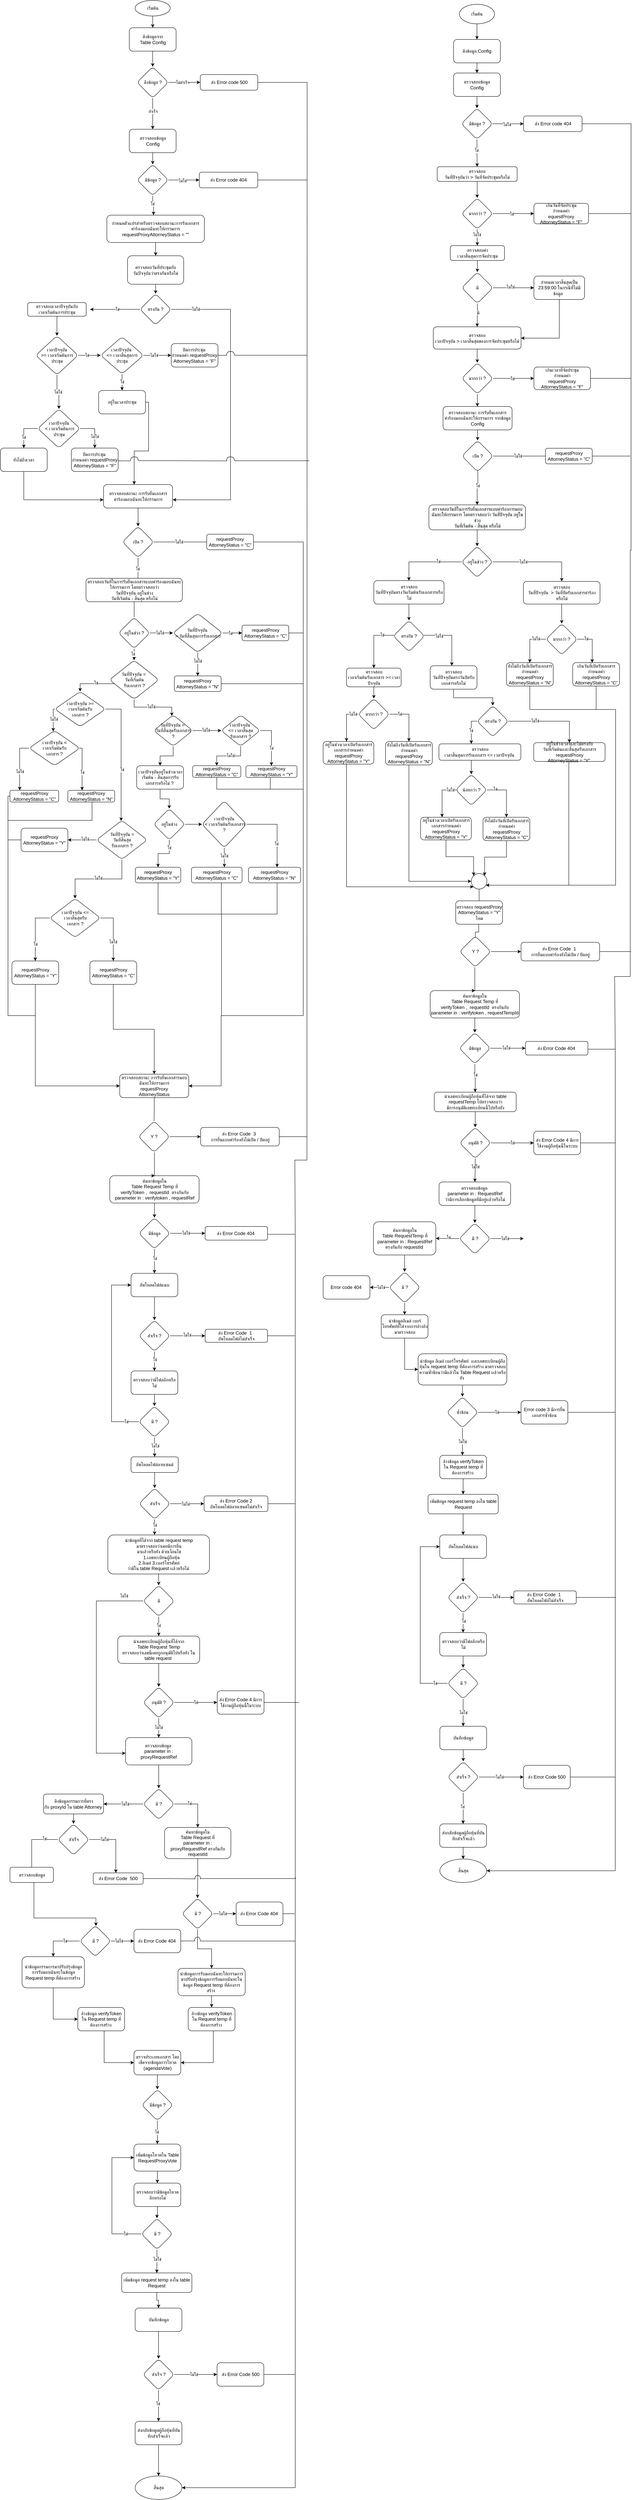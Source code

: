 <mxfile version="20.3.7" type="github" pages="2">
  <diagram id="W21dhTbmkytk5lZT4MXD" name="หน้า-1">
    <mxGraphModel dx="750" dy="2012" grid="1" gridSize="10" guides="1" tooltips="1" connect="1" arrows="1" fold="1" page="1" pageScale="1" pageWidth="827" pageHeight="1169" math="0" shadow="0">
      <root>
        <mxCell id="0" />
        <mxCell id="1" parent="0" />
        <mxCell id="NjEQZNnnTkiGfQqc1ZRg-84" style="edgeStyle=orthogonalEdgeStyle;rounded=0;orthogonalLoop=1;jettySize=auto;html=1;entryX=1;entryY=0.5;entryDx=0;entryDy=0;" parent="1" target="NjEQZNnnTkiGfQqc1ZRg-83" edge="1">
          <mxGeometry relative="1" as="geometry">
            <mxPoint x="1312" y="4579" as="targetPoint" />
            <mxPoint x="1601" y="2010" as="sourcePoint" />
            <Array as="points">
              <mxPoint x="1601" y="5220" />
            </Array>
          </mxGeometry>
        </mxCell>
        <mxCell id="NjEQZNnnTkiGfQqc1ZRg-228" value="" style="endArrow=none;html=1;rounded=0;" parent="1" edge="1">
          <mxGeometry width="50" height="50" relative="1" as="geometry">
            <mxPoint x="1601" y="2010" as="sourcePoint" />
            <mxPoint x="1631" y="1820" as="targetPoint" />
            <Array as="points">
              <mxPoint x="1600" y="1820" />
            </Array>
          </mxGeometry>
        </mxCell>
        <mxCell id="NjEQZNnnTkiGfQqc1ZRg-232" style="edgeStyle=orthogonalEdgeStyle;rounded=0;orthogonalLoop=1;jettySize=auto;html=1;endArrow=none;endFill=0;" parent="1" source="NjEQZNnnTkiGfQqc1ZRg-233" edge="1">
          <mxGeometry relative="1" as="geometry">
            <mxPoint x="1631" y="1760" as="targetPoint" />
          </mxGeometry>
        </mxCell>
        <mxCell id="NjEQZNnnTkiGfQqc1ZRg-25" value="นำข้อมูลที่ได้จาก table request temp&lt;br&gt;มาตรวจสอบว่าเคยมีการยื่น&lt;br&gt;มาเเล้วหรือยัง ด้วยเงื่อนไข&lt;br&gt;&amp;nbsp; &amp;nbsp; &amp;nbsp;1.เลขทะเบียนผู้ถือหุ้น&amp;nbsp;&lt;span style=&quot;&quot;&gt; &lt;/span&gt;&lt;br&gt;2.อีเมล์ 3.เบอร์โทรศัพท์&lt;br&gt;ว่ามีใน table Request เเล้วหรือไม่&amp;nbsp;" style="whiteSpace=wrap;html=1;rounded=1;container=0;" parent="1" vertex="1">
          <mxGeometry x="1120.5" y="2780" width="260.5" height="100" as="geometry" />
        </mxCell>
        <mxCell id="NjEQZNnnTkiGfQqc1ZRg-27" value="มี" style="rhombus;whiteSpace=wrap;html=1;rounded=1;container=0;" parent="1" vertex="1">
          <mxGeometry x="1211" y="2909" width="80" height="80" as="geometry" />
        </mxCell>
        <mxCell id="NjEQZNnnTkiGfQqc1ZRg-28" value="" style="edgeStyle=orthogonalEdgeStyle;rounded=0;orthogonalLoop=1;jettySize=auto;html=1;" parent="1" source="NjEQZNnnTkiGfQqc1ZRg-25" target="NjEQZNnnTkiGfQqc1ZRg-27" edge="1">
          <mxGeometry relative="1" as="geometry" />
        </mxCell>
        <mxCell id="NjEQZNnnTkiGfQqc1ZRg-29" value="นำเลขทะเบียนผู้ถือหุ้นที่ได้จาก&lt;br&gt;Table Request Temp&lt;br&gt;ตรวจสอบว่าเลขนี้เคยถูกอนุมัติไปหรือยัง ใน table request&amp;nbsp;" style="whiteSpace=wrap;html=1;rounded=1;container=0;" parent="1" vertex="1">
          <mxGeometry x="1146" y="3039" width="210" height="70" as="geometry" />
        </mxCell>
        <mxCell id="NjEQZNnnTkiGfQqc1ZRg-30" value="" style="edgeStyle=orthogonalEdgeStyle;rounded=0;orthogonalLoop=1;jettySize=auto;html=1;" parent="1" source="NjEQZNnnTkiGfQqc1ZRg-27" target="NjEQZNnnTkiGfQqc1ZRg-29" edge="1">
          <mxGeometry relative="1" as="geometry" />
        </mxCell>
        <mxCell id="NjEQZNnnTkiGfQqc1ZRg-31" value="ใช่" style="edgeLabel;html=1;align=center;verticalAlign=middle;resizable=0;points=[];container=0;" parent="NjEQZNnnTkiGfQqc1ZRg-30" vertex="1" connectable="0">
          <mxGeometry x="-0.092" relative="1" as="geometry">
            <mxPoint as="offset" />
          </mxGeometry>
        </mxCell>
        <mxCell id="NjEQZNnnTkiGfQqc1ZRg-32" value="อนุมัติ ?" style="rhombus;whiteSpace=wrap;html=1;rounded=1;container=0;" parent="1" vertex="1">
          <mxGeometry x="1211" y="3169" width="80" height="80" as="geometry" />
        </mxCell>
        <mxCell id="NjEQZNnnTkiGfQqc1ZRg-33" value="" style="edgeStyle=orthogonalEdgeStyle;rounded=0;orthogonalLoop=1;jettySize=auto;html=1;" parent="1" source="NjEQZNnnTkiGfQqc1ZRg-29" target="NjEQZNnnTkiGfQqc1ZRg-32" edge="1">
          <mxGeometry relative="1" as="geometry" />
        </mxCell>
        <mxCell id="NjEQZNnnTkiGfQqc1ZRg-34" style="edgeStyle=orthogonalEdgeStyle;rounded=0;orthogonalLoop=1;jettySize=auto;html=1;endArrow=none;endFill=0;" parent="1" source="NjEQZNnnTkiGfQqc1ZRg-35" edge="1">
          <mxGeometry relative="1" as="geometry">
            <mxPoint x="1611" y="3209" as="targetPoint" />
          </mxGeometry>
        </mxCell>
        <mxCell id="NjEQZNnnTkiGfQqc1ZRg-35" value="ส่ง Error Code 4 มีการใช้งานผู้ถือหุ้นนี้ในระบบ" style="whiteSpace=wrap;html=1;rounded=1;container=0;" parent="1" vertex="1">
          <mxGeometry x="1401" y="3179" width="120" height="60" as="geometry" />
        </mxCell>
        <mxCell id="NjEQZNnnTkiGfQqc1ZRg-36" value="ใช่" style="edgeStyle=orthogonalEdgeStyle;rounded=0;orthogonalLoop=1;jettySize=auto;html=1;" parent="1" source="NjEQZNnnTkiGfQqc1ZRg-32" target="NjEQZNnnTkiGfQqc1ZRg-35" edge="1">
          <mxGeometry relative="1" as="geometry" />
        </mxCell>
        <mxCell id="NjEQZNnnTkiGfQqc1ZRg-37" value="ตรวจสอบข้อมูล&amp;nbsp;&lt;br&gt;parameter in : proxyRequestRef" style="whiteSpace=wrap;html=1;rounded=1;container=0;" parent="1" vertex="1">
          <mxGeometry x="1166" y="3299" width="170" height="70" as="geometry" />
        </mxCell>
        <mxCell id="NjEQZNnnTkiGfQqc1ZRg-38" value="" style="edgeStyle=orthogonalEdgeStyle;rounded=0;orthogonalLoop=1;jettySize=auto;html=1;" parent="1" source="NjEQZNnnTkiGfQqc1ZRg-27" target="NjEQZNnnTkiGfQqc1ZRg-37" edge="1">
          <mxGeometry relative="1" as="geometry">
            <Array as="points">
              <mxPoint x="1091" y="2949" />
              <mxPoint x="1091" y="3339" />
            </Array>
          </mxGeometry>
        </mxCell>
        <mxCell id="NjEQZNnnTkiGfQqc1ZRg-39" value="ไม่ใช่" style="edgeLabel;html=1;align=center;verticalAlign=middle;resizable=0;points=[];container=0;" parent="NjEQZNnnTkiGfQqc1ZRg-38" vertex="1" connectable="0">
          <mxGeometry x="-0.025" y="-2" relative="1" as="geometry">
            <mxPoint x="73" y="-178" as="offset" />
          </mxGeometry>
        </mxCell>
        <mxCell id="NjEQZNnnTkiGfQqc1ZRg-40" value="" style="edgeStyle=orthogonalEdgeStyle;rounded=0;orthogonalLoop=1;jettySize=auto;html=1;" parent="1" source="NjEQZNnnTkiGfQqc1ZRg-32" target="NjEQZNnnTkiGfQqc1ZRg-37" edge="1">
          <mxGeometry relative="1" as="geometry" />
        </mxCell>
        <mxCell id="NjEQZNnnTkiGfQqc1ZRg-41" value="ไม่ใช่" style="edgeLabel;html=1;align=center;verticalAlign=middle;resizable=0;points=[];container=0;" parent="NjEQZNnnTkiGfQqc1ZRg-40" vertex="1" connectable="0">
          <mxGeometry x="-0.01" relative="1" as="geometry">
            <mxPoint y="-1" as="offset" />
          </mxGeometry>
        </mxCell>
        <mxCell id="NjEQZNnnTkiGfQqc1ZRg-42" value="มี ?" style="rhombus;whiteSpace=wrap;html=1;rounded=1;container=0;" parent="1" vertex="1">
          <mxGeometry x="1211" y="3429" width="80" height="80" as="geometry" />
        </mxCell>
        <mxCell id="NjEQZNnnTkiGfQqc1ZRg-43" value="" style="edgeStyle=orthogonalEdgeStyle;rounded=0;orthogonalLoop=1;jettySize=auto;html=1;" parent="1" source="NjEQZNnnTkiGfQqc1ZRg-37" target="NjEQZNnnTkiGfQqc1ZRg-42" edge="1">
          <mxGeometry relative="1" as="geometry" />
        </mxCell>
        <mxCell id="NjEQZNnnTkiGfQqc1ZRg-44" value="ดึงข้อมูลกรรมการที่ตรงกับ&amp;nbsp;&lt;span style=&quot;text-align: left;&quot;&gt;proxyId ใน table Attorney&amp;nbsp;&lt;/span&gt;" style="whiteSpace=wrap;html=1;rounded=1;container=0;" parent="1" vertex="1">
          <mxGeometry x="955.5" y="3443.5" width="154" height="51" as="geometry" />
        </mxCell>
        <mxCell id="NjEQZNnnTkiGfQqc1ZRg-45" value="" style="edgeStyle=orthogonalEdgeStyle;rounded=0;orthogonalLoop=1;jettySize=auto;html=1;" parent="1" source="NjEQZNnnTkiGfQqc1ZRg-42" target="NjEQZNnnTkiGfQqc1ZRg-44" edge="1">
          <mxGeometry relative="1" as="geometry" />
        </mxCell>
        <mxCell id="NjEQZNnnTkiGfQqc1ZRg-46" value="ไม่ใช่" style="edgeLabel;html=1;align=center;verticalAlign=middle;resizable=0;points=[];container=0;" parent="NjEQZNnnTkiGfQqc1ZRg-45" vertex="1" connectable="0">
          <mxGeometry x="-0.122" y="1" relative="1" as="geometry">
            <mxPoint x="-2" y="-1" as="offset" />
          </mxGeometry>
        </mxCell>
        <mxCell id="NjEQZNnnTkiGfQqc1ZRg-52" value="ค้นหาข้อมูลใน &lt;br&gt;Table Request ที่ &lt;br&gt;parameter in : proxyRequestRef ตรงกันกับ requestId" style="whiteSpace=wrap;html=1;rounded=1;container=0;" parent="1" vertex="1">
          <mxGeometry x="1266" y="3529" width="170" height="80" as="geometry" />
        </mxCell>
        <mxCell id="NjEQZNnnTkiGfQqc1ZRg-53" value="" style="edgeStyle=orthogonalEdgeStyle;rounded=0;orthogonalLoop=1;jettySize=auto;html=1;" parent="1" source="NjEQZNnnTkiGfQqc1ZRg-42" target="NjEQZNnnTkiGfQqc1ZRg-52" edge="1">
          <mxGeometry relative="1" as="geometry">
            <Array as="points">
              <mxPoint x="1351" y="3469" />
            </Array>
          </mxGeometry>
        </mxCell>
        <mxCell id="NjEQZNnnTkiGfQqc1ZRg-54" value="ใช่" style="edgeLabel;html=1;align=center;verticalAlign=middle;resizable=0;points=[];container=0;" parent="NjEQZNnnTkiGfQqc1ZRg-53" vertex="1" connectable="0">
          <mxGeometry x="-0.356" y="-4" relative="1" as="geometry">
            <mxPoint y="-5" as="offset" />
          </mxGeometry>
        </mxCell>
        <mxCell id="NjEQZNnnTkiGfQqc1ZRg-56" value="" style="edgeStyle=orthogonalEdgeStyle;rounded=0;orthogonalLoop=1;jettySize=auto;html=1;" parent="1" source="NjEQZNnnTkiGfQqc1ZRg-52" target="NjEQZNnnTkiGfQqc1ZRg-55" edge="1">
          <mxGeometry relative="1" as="geometry" />
        </mxCell>
        <mxCell id="NjEQZNnnTkiGfQqc1ZRg-243" style="edgeStyle=orthogonalEdgeStyle;rounded=0;orthogonalLoop=1;jettySize=auto;html=1;" parent="1" source="NjEQZNnnTkiGfQqc1ZRg-238" target="NjEQZNnnTkiGfQqc1ZRg-25" edge="1">
          <mxGeometry relative="1" as="geometry">
            <Array as="points">
              <mxPoint x="1240" y="2770" />
              <mxPoint x="1240" y="2770" />
            </Array>
          </mxGeometry>
        </mxCell>
        <mxCell id="NjEQZNnnTkiGfQqc1ZRg-704" value="ใช่" style="edgeLabel;html=1;align=center;verticalAlign=middle;resizable=0;points=[];container=0;" parent="NjEQZNnnTkiGfQqc1ZRg-243" vertex="1" connectable="0">
          <mxGeometry x="-0.264" relative="1" as="geometry">
            <mxPoint as="offset" />
          </mxGeometry>
        </mxCell>
        <mxCell id="NjEQZNnnTkiGfQqc1ZRg-2" value="ค้นหาข้อมูลใน &lt;br&gt;Table Request Temp ที่ &lt;br&gt;verifyToken ,&amp;nbsp; requestId&amp;nbsp; ตรงกันกับ parameter in : verifytoken , requestRef" style="rounded=1;whiteSpace=wrap;html=1;container=0;" parent="1" vertex="1">
          <mxGeometry x="1125.5" y="1860" width="229" height="70" as="geometry" />
        </mxCell>
        <mxCell id="NjEQZNnnTkiGfQqc1ZRg-3" value="มีข้อมูล" style="rhombus;whiteSpace=wrap;html=1;rounded=1;container=0;" parent="1" vertex="1">
          <mxGeometry x="1200" y="1967.5" width="80" height="80" as="geometry" />
        </mxCell>
        <mxCell id="NjEQZNnnTkiGfQqc1ZRg-4" value="" style="edgeStyle=orthogonalEdgeStyle;rounded=0;orthogonalLoop=1;jettySize=auto;html=1;" parent="1" source="NjEQZNnnTkiGfQqc1ZRg-2" target="NjEQZNnnTkiGfQqc1ZRg-3" edge="1">
          <mxGeometry relative="1" as="geometry">
            <mxPoint x="1240.0" y="1927.5" as="sourcePoint" />
          </mxGeometry>
        </mxCell>
        <mxCell id="NjEQZNnnTkiGfQqc1ZRg-5" style="edgeStyle=orthogonalEdgeStyle;rounded=0;orthogonalLoop=1;jettySize=auto;html=1;endArrow=none;endFill=0;" parent="1" edge="1">
          <mxGeometry relative="1" as="geometry">
            <mxPoint x="1600" y="2010" as="targetPoint" />
            <mxPoint x="1530" y="2010" as="sourcePoint" />
            <Array as="points">
              <mxPoint x="1600" y="2010" />
            </Array>
          </mxGeometry>
        </mxCell>
        <mxCell id="NjEQZNnnTkiGfQqc1ZRg-6" value="ส่ง Error Code 404&amp;nbsp;" style="whiteSpace=wrap;html=1;rounded=1;container=0;" parent="1" vertex="1">
          <mxGeometry x="1370" y="1990" width="160" height="35" as="geometry" />
        </mxCell>
        <mxCell id="NjEQZNnnTkiGfQqc1ZRg-7" value="" style="edgeStyle=orthogonalEdgeStyle;rounded=0;orthogonalLoop=1;jettySize=auto;html=1;" parent="1" source="NjEQZNnnTkiGfQqc1ZRg-3" target="NjEQZNnnTkiGfQqc1ZRg-6" edge="1">
          <mxGeometry relative="1" as="geometry" />
        </mxCell>
        <mxCell id="NjEQZNnnTkiGfQqc1ZRg-8" value="ไม่ใช่" style="edgeLabel;html=1;align=center;verticalAlign=middle;resizable=0;points=[];container=0;" parent="NjEQZNnnTkiGfQqc1ZRg-7" vertex="1" connectable="0">
          <mxGeometry x="-0.099" y="1" relative="1" as="geometry">
            <mxPoint as="offset" />
          </mxGeometry>
        </mxCell>
        <mxCell id="NjEQZNnnTkiGfQqc1ZRg-9" value="อัพโหลดไฟล์แนบ" style="whiteSpace=wrap;html=1;rounded=1;container=0;" parent="1" vertex="1">
          <mxGeometry x="1180" y="2110" width="120" height="60" as="geometry" />
        </mxCell>
        <mxCell id="NjEQZNnnTkiGfQqc1ZRg-10" value="" style="edgeStyle=orthogonalEdgeStyle;rounded=0;orthogonalLoop=1;jettySize=auto;html=1;" parent="1" source="NjEQZNnnTkiGfQqc1ZRg-3" target="NjEQZNnnTkiGfQqc1ZRg-9" edge="1">
          <mxGeometry relative="1" as="geometry" />
        </mxCell>
        <mxCell id="NjEQZNnnTkiGfQqc1ZRg-11" value="ใช่" style="edgeLabel;html=1;align=center;verticalAlign=middle;resizable=0;points=[];container=0;" parent="NjEQZNnnTkiGfQqc1ZRg-10" vertex="1" connectable="0">
          <mxGeometry x="-0.232" y="1" relative="1" as="geometry">
            <mxPoint as="offset" />
          </mxGeometry>
        </mxCell>
        <mxCell id="NjEQZNnnTkiGfQqc1ZRg-12" value="สำเร็จ ?" style="rhombus;whiteSpace=wrap;html=1;rounded=1;container=0;" parent="1" vertex="1">
          <mxGeometry x="1200" y="2230" width="80" height="80" as="geometry" />
        </mxCell>
        <mxCell id="NjEQZNnnTkiGfQqc1ZRg-13" value="" style="edgeStyle=orthogonalEdgeStyle;rounded=0;orthogonalLoop=1;jettySize=auto;html=1;" parent="1" source="NjEQZNnnTkiGfQqc1ZRg-9" target="NjEQZNnnTkiGfQqc1ZRg-12" edge="1">
          <mxGeometry relative="1" as="geometry" />
        </mxCell>
        <mxCell id="NjEQZNnnTkiGfQqc1ZRg-14" style="edgeStyle=orthogonalEdgeStyle;rounded=0;orthogonalLoop=1;jettySize=auto;html=1;entryX=0;entryY=0.5;entryDx=0;entryDy=0;exitX=0;exitY=0.5;exitDx=0;exitDy=0;" parent="1" source="NjEQZNnnTkiGfQqc1ZRg-23" target="NjEQZNnnTkiGfQqc1ZRg-9" edge="1">
          <mxGeometry relative="1" as="geometry">
            <Array as="points">
              <mxPoint x="1130" y="2490" />
              <mxPoint x="1130" y="2140" />
            </Array>
          </mxGeometry>
        </mxCell>
        <mxCell id="NjEQZNnnTkiGfQqc1ZRg-15" value="ใช่" style="edgeLabel;html=1;align=center;verticalAlign=middle;resizable=0;points=[];container=0;" parent="NjEQZNnnTkiGfQqc1ZRg-14" vertex="1" connectable="0">
          <mxGeometry x="-0.805" relative="1" as="geometry">
            <mxPoint x="14" as="offset" />
          </mxGeometry>
        </mxCell>
        <mxCell id="NjEQZNnnTkiGfQqc1ZRg-16" value="ตรวจสอบว่ามีไฟลอีกหรือไม่" style="whiteSpace=wrap;html=1;rounded=1;container=0;" parent="1" vertex="1">
          <mxGeometry x="1180" y="2360" width="120" height="60" as="geometry" />
        </mxCell>
        <mxCell id="NjEQZNnnTkiGfQqc1ZRg-17" value="" style="edgeStyle=orthogonalEdgeStyle;rounded=0;orthogonalLoop=1;jettySize=auto;html=1;" parent="1" source="NjEQZNnnTkiGfQqc1ZRg-12" target="NjEQZNnnTkiGfQqc1ZRg-16" edge="1">
          <mxGeometry relative="1" as="geometry" />
        </mxCell>
        <mxCell id="NjEQZNnnTkiGfQqc1ZRg-18" value="ใช่" style="edgeLabel;html=1;align=center;verticalAlign=middle;resizable=0;points=[];container=0;" parent="NjEQZNnnTkiGfQqc1ZRg-17" vertex="1" connectable="0">
          <mxGeometry x="-0.153" y="1" relative="1" as="geometry">
            <mxPoint as="offset" />
          </mxGeometry>
        </mxCell>
        <mxCell id="NjEQZNnnTkiGfQqc1ZRg-19" style="edgeStyle=orthogonalEdgeStyle;rounded=0;orthogonalLoop=1;jettySize=auto;html=1;endArrow=none;endFill=0;" parent="1" source="NjEQZNnnTkiGfQqc1ZRg-20" edge="1">
          <mxGeometry relative="1" as="geometry">
            <mxPoint x="1600" y="2270" as="targetPoint" />
          </mxGeometry>
        </mxCell>
        <mxCell id="NjEQZNnnTkiGfQqc1ZRg-20" value="ส่ง Error Code&amp;nbsp;&lt;span style=&quot;white-space: pre;&quot;&gt; &lt;/span&gt;1&amp;nbsp;&amp;nbsp;&lt;br&gt;อัพโหลดไฟล์ไม่สำเร็จ" style="whiteSpace=wrap;html=1;rounded=1;container=0;" parent="1" vertex="1">
          <mxGeometry x="1370" y="2253.25" width="160" height="33.5" as="geometry" />
        </mxCell>
        <mxCell id="NjEQZNnnTkiGfQqc1ZRg-21" value="" style="edgeStyle=orthogonalEdgeStyle;rounded=0;orthogonalLoop=1;jettySize=auto;html=1;" parent="1" source="NjEQZNnnTkiGfQqc1ZRg-12" target="NjEQZNnnTkiGfQqc1ZRg-20" edge="1">
          <mxGeometry relative="1" as="geometry" />
        </mxCell>
        <mxCell id="NjEQZNnnTkiGfQqc1ZRg-22" value="ไม่ใช่" style="edgeLabel;html=1;align=center;verticalAlign=middle;resizable=0;points=[];container=0;" parent="NjEQZNnnTkiGfQqc1ZRg-21" vertex="1" connectable="0">
          <mxGeometry x="-0.021" y="2" relative="1" as="geometry">
            <mxPoint as="offset" />
          </mxGeometry>
        </mxCell>
        <mxCell id="NjEQZNnnTkiGfQqc1ZRg-23" value="มี ?" style="rhombus;whiteSpace=wrap;html=1;rounded=1;container=0;" parent="1" vertex="1">
          <mxGeometry x="1200" y="2450" width="80" height="80" as="geometry" />
        </mxCell>
        <mxCell id="NjEQZNnnTkiGfQqc1ZRg-24" value="" style="edgeStyle=orthogonalEdgeStyle;rounded=0;orthogonalLoop=1;jettySize=auto;html=1;" parent="1" source="NjEQZNnnTkiGfQqc1ZRg-16" target="NjEQZNnnTkiGfQqc1ZRg-23" edge="1">
          <mxGeometry relative="1" as="geometry" />
        </mxCell>
        <mxCell id="NjEQZNnnTkiGfQqc1ZRg-197" value="ตรวจสอบสถานะ การรับยื่นเอกสารมอบฉันทะให้กรรมการ&lt;br&gt;requestProxy&lt;br&gt;AttorneyStatus" style="rounded=1;whiteSpace=wrap;html=1;container=0;" parent="1" vertex="1">
          <mxGeometry x="1151" y="1600" width="177" height="60" as="geometry" />
        </mxCell>
        <mxCell id="NjEQZNnnTkiGfQqc1ZRg-229" value="" style="edgeStyle=orthogonalEdgeStyle;rounded=0;orthogonalLoop=1;jettySize=auto;html=1;endArrow=classic;endFill=1;" parent="1" edge="1">
          <mxGeometry relative="1" as="geometry">
            <mxPoint x="1240" y="1800.0" as="sourcePoint" />
            <mxPoint x="1241.018" y="1860.0" as="targetPoint" />
            <Array as="points">
              <mxPoint x="1240" y="1860" />
            </Array>
          </mxGeometry>
        </mxCell>
        <mxCell id="NjEQZNnnTkiGfQqc1ZRg-230" value="Y ?" style="rhombus;whiteSpace=wrap;html=1;rounded=1;container=0;" parent="1" vertex="1">
          <mxGeometry x="1199" y="1720" width="80" height="80" as="geometry" />
        </mxCell>
        <mxCell id="NjEQZNnnTkiGfQqc1ZRg-231" value="" style="edgeStyle=orthogonalEdgeStyle;rounded=0;orthogonalLoop=1;jettySize=auto;html=1;endArrow=none;endFill=0;" parent="1" source="NjEQZNnnTkiGfQqc1ZRg-197" target="NjEQZNnnTkiGfQqc1ZRg-230" edge="1">
          <mxGeometry relative="1" as="geometry" />
        </mxCell>
        <mxCell id="NjEQZNnnTkiGfQqc1ZRg-233" value="ส่ง Error Code&amp;nbsp;&lt;span style=&quot;&quot;&gt;&amp;nbsp;3&lt;/span&gt;&amp;nbsp;&amp;nbsp;&lt;br&gt;การยื่นแบบคำร้องยังไม่เปิด / ปิดอยู่" style="whiteSpace=wrap;html=1;rounded=1;container=0;" parent="1" vertex="1">
          <mxGeometry x="1358.5" y="1736.25" width="201.5" height="47.5" as="geometry" />
        </mxCell>
        <mxCell id="NjEQZNnnTkiGfQqc1ZRg-234" style="edgeStyle=orthogonalEdgeStyle;rounded=0;orthogonalLoop=1;jettySize=auto;html=1;entryX=0;entryY=0.5;entryDx=0;entryDy=0;endArrow=classic;endFill=1;" parent="1" source="NjEQZNnnTkiGfQqc1ZRg-230" target="NjEQZNnnTkiGfQqc1ZRg-233" edge="1">
          <mxGeometry relative="1" as="geometry" />
        </mxCell>
        <mxCell id="NjEQZNnnTkiGfQqc1ZRg-236" value="อัพโหลดไฟล์ลายเซนต์" style="rounded=1;whiteSpace=wrap;html=1;container=0;" parent="1" vertex="1">
          <mxGeometry x="1180" y="2580" width="121" height="40" as="geometry" />
        </mxCell>
        <mxCell id="NjEQZNnnTkiGfQqc1ZRg-237" value="" style="edgeStyle=orthogonalEdgeStyle;rounded=0;orthogonalLoop=1;jettySize=auto;html=1;" parent="1" source="NjEQZNnnTkiGfQqc1ZRg-23" target="NjEQZNnnTkiGfQqc1ZRg-236" edge="1">
          <mxGeometry relative="1" as="geometry" />
        </mxCell>
        <mxCell id="NjEQZNnnTkiGfQqc1ZRg-702" value="ไม่ใช่" style="edgeLabel;html=1;align=center;verticalAlign=middle;resizable=0;points=[];container=0;" parent="NjEQZNnnTkiGfQqc1ZRg-237" vertex="1" connectable="0">
          <mxGeometry x="-0.149" y="2" relative="1" as="geometry">
            <mxPoint as="offset" />
          </mxGeometry>
        </mxCell>
        <mxCell id="NjEQZNnnTkiGfQqc1ZRg-238" value="สำเร็จ" style="rhombus;whiteSpace=wrap;html=1;rounded=1;container=0;" parent="1" vertex="1">
          <mxGeometry x="1200.5" y="2660" width="80" height="80" as="geometry" />
        </mxCell>
        <mxCell id="NjEQZNnnTkiGfQqc1ZRg-239" value="" style="edgeStyle=orthogonalEdgeStyle;rounded=0;orthogonalLoop=1;jettySize=auto;html=1;" parent="1" source="NjEQZNnnTkiGfQqc1ZRg-236" target="NjEQZNnnTkiGfQqc1ZRg-238" edge="1">
          <mxGeometry relative="1" as="geometry" />
        </mxCell>
        <mxCell id="NjEQZNnnTkiGfQqc1ZRg-244" style="edgeStyle=orthogonalEdgeStyle;rounded=0;orthogonalLoop=1;jettySize=auto;html=1;endArrow=none;endFill=0;" parent="1" source="NjEQZNnnTkiGfQqc1ZRg-241" edge="1">
          <mxGeometry relative="1" as="geometry">
            <mxPoint x="1601" y="2700" as="targetPoint" />
          </mxGeometry>
        </mxCell>
        <mxCell id="NjEQZNnnTkiGfQqc1ZRg-241" value="ส่ง Error Code 2&lt;br&gt;อัพโหลดไฟล์ลายเซนต์ไม่สำเร็จ" style="whiteSpace=wrap;html=1;rounded=1;container=0;" parent="1" vertex="1">
          <mxGeometry x="1367.25" y="2680" width="163.75" height="40" as="geometry" />
        </mxCell>
        <mxCell id="NjEQZNnnTkiGfQqc1ZRg-242" value="" style="edgeStyle=orthogonalEdgeStyle;rounded=0;orthogonalLoop=1;jettySize=auto;html=1;" parent="1" source="NjEQZNnnTkiGfQqc1ZRg-238" target="NjEQZNnnTkiGfQqc1ZRg-241" edge="1">
          <mxGeometry relative="1" as="geometry" />
        </mxCell>
        <mxCell id="NjEQZNnnTkiGfQqc1ZRg-703" value="ไม่ใช่" style="edgeLabel;html=1;align=center;verticalAlign=middle;resizable=0;points=[];container=0;" parent="NjEQZNnnTkiGfQqc1ZRg-242" vertex="1" connectable="0">
          <mxGeometry x="-0.095" y="-1" relative="1" as="geometry">
            <mxPoint as="offset" />
          </mxGeometry>
        </mxCell>
        <mxCell id="NjEQZNnnTkiGfQqc1ZRg-489" value="" style="edgeStyle=orthogonalEdgeStyle;rounded=0;orthogonalLoop=1;jettySize=auto;html=1;" parent="1" source="NjEQZNnnTkiGfQqc1ZRg-491" edge="1">
          <mxGeometry relative="1" as="geometry">
            <mxPoint x="1075" y="-358.66" as="targetPoint" />
          </mxGeometry>
        </mxCell>
        <mxCell id="NjEQZNnnTkiGfQqc1ZRg-490" value="ใช่" style="edgeLabel;html=1;align=center;verticalAlign=middle;resizable=0;points=[];container=0;" parent="NjEQZNnnTkiGfQqc1ZRg-489" vertex="1" connectable="0">
          <mxGeometry x="-0.089" y="-1" relative="1" as="geometry">
            <mxPoint as="offset" />
          </mxGeometry>
        </mxCell>
        <mxCell id="NjEQZNnnTkiGfQqc1ZRg-491" value="ตรงกัน ?" style="rhombus;whiteSpace=wrap;html=1;rounded=1;container=0;" parent="1" vertex="1">
          <mxGeometry x="1203" y="-398.66" width="80" height="80" as="geometry" />
        </mxCell>
        <mxCell id="NjEQZNnnTkiGfQqc1ZRg-492" value="ตรวจสอบเวลาปัจจุบันกับ&lt;br&gt;เวลาเริ่มต้นการประชุม" style="rounded=1;whiteSpace=wrap;html=1;container=0;" parent="1" vertex="1">
          <mxGeometry x="915" y="-376.16" width="150" height="35" as="geometry" />
        </mxCell>
        <mxCell id="NjEQZNnnTkiGfQqc1ZRg-493" value="" style="edgeStyle=orthogonalEdgeStyle;rounded=0;orthogonalLoop=1;jettySize=auto;html=1;" parent="1" source="NjEQZNnnTkiGfQqc1ZRg-492" target="NjEQZNnnTkiGfQqc1ZRg-494" edge="1">
          <mxGeometry relative="1" as="geometry" />
        </mxCell>
        <mxCell id="NjEQZNnnTkiGfQqc1ZRg-494" value="เวลาปัจจุบัน &lt;br&gt;&amp;gt;= เวลาเริ่มต้นการประชุม" style="rhombus;whiteSpace=wrap;html=1;rounded=1;container=0;" parent="1" vertex="1">
          <mxGeometry x="935.75" y="-291" width="108.5" height="100" as="geometry" />
        </mxCell>
        <mxCell id="NjEQZNnnTkiGfQqc1ZRg-495" value="เวลาปัจจุบัน &lt;br&gt;&amp;nbsp;&amp;lt; เวลาเริ่มต้นการประชุม" style="rhombus;whiteSpace=wrap;html=1;rounded=1;container=0;" parent="1" vertex="1">
          <mxGeometry x="940.75" y="-103.5" width="108.5" height="100" as="geometry" />
        </mxCell>
        <mxCell id="NjEQZNnnTkiGfQqc1ZRg-496" value="ไม่ใช่" style="edgeStyle=orthogonalEdgeStyle;rounded=0;orthogonalLoop=1;jettySize=auto;html=1;endArrow=classic;endFill=1;" parent="1" source="NjEQZNnnTkiGfQqc1ZRg-494" target="NjEQZNnnTkiGfQqc1ZRg-495" edge="1">
          <mxGeometry relative="1" as="geometry" />
        </mxCell>
        <mxCell id="NjEQZNnnTkiGfQqc1ZRg-498" value="ยังไม่ถึงเวลา" style="whiteSpace=wrap;html=1;rounded=1;container=0;" parent="1" vertex="1">
          <mxGeometry x="845" y="-3.5" width="120" height="60" as="geometry" />
        </mxCell>
        <mxCell id="NjEQZNnnTkiGfQqc1ZRg-499" value="" style="edgeStyle=orthogonalEdgeStyle;rounded=0;orthogonalLoop=1;jettySize=auto;html=1;endArrow=classic;endFill=1;" parent="1" source="NjEQZNnnTkiGfQqc1ZRg-495" target="NjEQZNnnTkiGfQqc1ZRg-498" edge="1">
          <mxGeometry relative="1" as="geometry">
            <Array as="points">
              <mxPoint x="905" y="-53" />
            </Array>
          </mxGeometry>
        </mxCell>
        <mxCell id="NjEQZNnnTkiGfQqc1ZRg-500" value="ใช่" style="edgeLabel;html=1;align=center;verticalAlign=middle;resizable=0;points=[];container=0;" parent="NjEQZNnnTkiGfQqc1ZRg-499" vertex="1" connectable="0">
          <mxGeometry x="-0.23" y="-1" relative="1" as="geometry">
            <mxPoint x="-3" y="23" as="offset" />
          </mxGeometry>
        </mxCell>
        <mxCell id="NjEQZNnnTkiGfQqc1ZRg-501" value="เวลาปัจจุบัน&amp;nbsp;&lt;br&gt;&amp;lt;= เวลาสิ้นสุดการประชุม" style="rhombus;whiteSpace=wrap;html=1;rounded=1;container=0;" parent="1" vertex="1">
          <mxGeometry x="1102" y="-288.5" width="110" height="95" as="geometry" />
        </mxCell>
        <mxCell id="NjEQZNnnTkiGfQqc1ZRg-502" value="" style="edgeStyle=orthogonalEdgeStyle;rounded=0;orthogonalLoop=1;jettySize=auto;html=1;endArrow=classic;endFill=1;entryX=0;entryY=0.5;entryDx=0;entryDy=0;" parent="1" source="NjEQZNnnTkiGfQqc1ZRg-494" target="NjEQZNnnTkiGfQqc1ZRg-501" edge="1">
          <mxGeometry relative="1" as="geometry">
            <mxPoint x="1107" y="-233.5" as="targetPoint" />
          </mxGeometry>
        </mxCell>
        <mxCell id="NjEQZNnnTkiGfQqc1ZRg-503" value="ใช่" style="edgeLabel;html=1;align=center;verticalAlign=middle;resizable=0;points=[];container=0;" parent="NjEQZNnnTkiGfQqc1ZRg-502" vertex="1" connectable="0">
          <mxGeometry x="-0.23" y="2" relative="1" as="geometry">
            <mxPoint y="2" as="offset" />
          </mxGeometry>
        </mxCell>
        <mxCell id="NjEQZNnnTkiGfQqc1ZRg-505" value="อยู่ในเวลาประชุม" style="whiteSpace=wrap;html=1;rounded=1;container=0;" parent="1" vertex="1">
          <mxGeometry x="1097" y="-151" width="120" height="60" as="geometry" />
        </mxCell>
        <mxCell id="NjEQZNnnTkiGfQqc1ZRg-506" value="" style="edgeStyle=orthogonalEdgeStyle;rounded=0;orthogonalLoop=1;jettySize=auto;html=1;endArrow=classic;endFill=1;" parent="1" source="NjEQZNnnTkiGfQqc1ZRg-501" target="NjEQZNnnTkiGfQqc1ZRg-505" edge="1">
          <mxGeometry relative="1" as="geometry" />
        </mxCell>
        <mxCell id="NjEQZNnnTkiGfQqc1ZRg-507" value="ใช่" style="edgeLabel;html=1;align=center;verticalAlign=middle;resizable=0;points=[];container=0;" parent="NjEQZNnnTkiGfQqc1ZRg-506" vertex="1" connectable="0">
          <mxGeometry x="-0.024" y="2" relative="1" as="geometry">
            <mxPoint x="-2" as="offset" />
          </mxGeometry>
        </mxCell>
        <mxCell id="NjEQZNnnTkiGfQqc1ZRg-508" value="ปิดการประชุม&amp;nbsp;&lt;br&gt;กำหนดค่า requestProxy&lt;br&gt;AttorneyStatus&amp;nbsp;= &quot;F&quot;" style="whiteSpace=wrap;html=1;rounded=1;container=0;" parent="1" vertex="1">
          <mxGeometry x="1283" y="-271" width="120" height="60" as="geometry" />
        </mxCell>
        <mxCell id="NjEQZNnnTkiGfQqc1ZRg-509" value="" style="edgeStyle=orthogonalEdgeStyle;rounded=0;orthogonalLoop=1;jettySize=auto;html=1;endArrow=classic;endFill=1;" parent="1" source="NjEQZNnnTkiGfQqc1ZRg-501" target="NjEQZNnnTkiGfQqc1ZRg-508" edge="1">
          <mxGeometry relative="1" as="geometry" />
        </mxCell>
        <mxCell id="NjEQZNnnTkiGfQqc1ZRg-510" value="ไม่ใช่" style="edgeLabel;html=1;align=center;verticalAlign=middle;resizable=0;points=[];container=0;" parent="NjEQZNnnTkiGfQqc1ZRg-509" vertex="1" connectable="0">
          <mxGeometry x="-0.301" y="2" relative="1" as="geometry">
            <mxPoint x="2" y="2" as="offset" />
          </mxGeometry>
        </mxCell>
        <mxCell id="NjEQZNnnTkiGfQqc1ZRg-511" value="ปิดการประชุม&amp;nbsp;&lt;br&gt;กำหนดค่า requestProxy&lt;br&gt;AttorneyStatus&amp;nbsp;= &quot;F&quot;" style="whiteSpace=wrap;html=1;rounded=1;container=0;" parent="1" vertex="1">
          <mxGeometry x="1027" y="-3.5" width="120" height="60" as="geometry" />
        </mxCell>
        <mxCell id="NjEQZNnnTkiGfQqc1ZRg-512" value="" style="edgeStyle=orthogonalEdgeStyle;rounded=0;orthogonalLoop=1;jettySize=auto;html=1;endArrow=classic;endFill=1;entryX=0.5;entryY=0;entryDx=0;entryDy=0;" parent="1" source="NjEQZNnnTkiGfQqc1ZRg-495" target="NjEQZNnnTkiGfQqc1ZRg-511" edge="1">
          <mxGeometry relative="1" as="geometry">
            <Array as="points">
              <mxPoint x="1087" y="-53.5" />
            </Array>
          </mxGeometry>
        </mxCell>
        <mxCell id="NjEQZNnnTkiGfQqc1ZRg-513" value="ไม่ใช่" style="edgeLabel;html=1;align=center;verticalAlign=middle;resizable=0;points=[];container=0;" parent="NjEQZNnnTkiGfQqc1ZRg-512" vertex="1" connectable="0">
          <mxGeometry x="-0.65" y="3" relative="1" as="geometry">
            <mxPoint x="22" y="23" as="offset" />
          </mxGeometry>
        </mxCell>
        <mxCell id="NjEQZNnnTkiGfQqc1ZRg-514" value="" style="shape=requiredInterface;html=1;verticalLabelPosition=bottom;sketch=0;direction=north;container=0;" parent="1" vertex="1">
          <mxGeometry x="1178.5" y="19" width="20" height="10" as="geometry" />
        </mxCell>
        <mxCell id="NjEQZNnnTkiGfQqc1ZRg-515" style="edgeStyle=orthogonalEdgeStyle;rounded=0;orthogonalLoop=1;jettySize=auto;html=1;endArrow=none;endFill=0;entryX=-0.021;entryY=0.02;entryDx=0;entryDy=0;entryPerimeter=0;" parent="1" source="NjEQZNnnTkiGfQqc1ZRg-511" target="NjEQZNnnTkiGfQqc1ZRg-514" edge="1">
          <mxGeometry relative="1" as="geometry">
            <mxPoint x="1175" y="29" as="targetPoint" />
            <Array as="points">
              <mxPoint x="1155" y="29" />
            </Array>
          </mxGeometry>
        </mxCell>
        <mxCell id="NjEQZNnnTkiGfQqc1ZRg-516" style="edgeStyle=orthogonalEdgeStyle;rounded=0;orthogonalLoop=1;jettySize=auto;html=1;endArrow=none;endFill=0;exitX=0.028;exitY=0.997;exitDx=0;exitDy=0;exitPerimeter=0;" parent="1" source="NjEQZNnnTkiGfQqc1ZRg-517" edge="1">
          <mxGeometry relative="1" as="geometry">
            <mxPoint x="1631" y="-240" as="targetPoint" />
            <Array as="points">
              <mxPoint x="1627" y="-241" />
              <mxPoint x="1637" y="-241" />
            </Array>
          </mxGeometry>
        </mxCell>
        <mxCell id="NjEQZNnnTkiGfQqc1ZRg-517" value="" style="shape=requiredInterface;html=1;verticalLabelPosition=bottom;sketch=0;direction=north;container=0;" parent="1" vertex="1">
          <mxGeometry x="1425" y="-251" width="20" height="10" as="geometry" />
        </mxCell>
        <mxCell id="NjEQZNnnTkiGfQqc1ZRg-518" value="" style="edgeStyle=orthogonalEdgeStyle;rounded=0;orthogonalLoop=1;jettySize=auto;html=1;startArrow=none;exitX=1;exitY=0.5;exitDx=0;exitDy=0;exitPerimeter=0;" parent="1" source="NjEQZNnnTkiGfQqc1ZRg-517" edge="1">
          <mxGeometry relative="1" as="geometry">
            <mxPoint x="1287" y="129" as="targetPoint" />
            <Array as="points">
              <mxPoint x="1435" y="129" />
            </Array>
          </mxGeometry>
        </mxCell>
        <mxCell id="NjEQZNnnTkiGfQqc1ZRg-519" value="" style="edgeStyle=orthogonalEdgeStyle;rounded=0;orthogonalLoop=1;jettySize=auto;html=1;endArrow=none;" parent="1" source="NjEQZNnnTkiGfQqc1ZRg-491" target="NjEQZNnnTkiGfQqc1ZRg-517" edge="1">
          <mxGeometry relative="1" as="geometry">
            <mxPoint x="1282.971" y="-358.689" as="sourcePoint" />
            <mxPoint x="1312" y="129" as="targetPoint" />
            <Array as="points" />
          </mxGeometry>
        </mxCell>
        <mxCell id="NjEQZNnnTkiGfQqc1ZRg-520" value="ไม่ใช่" style="edgeLabel;html=1;align=center;verticalAlign=middle;resizable=0;points=[];container=0;" parent="NjEQZNnnTkiGfQqc1ZRg-519" vertex="1" connectable="0">
          <mxGeometry x="-0.515" y="1" relative="1" as="geometry">
            <mxPoint as="offset" />
          </mxGeometry>
        </mxCell>
        <mxCell id="NjEQZNnnTkiGfQqc1ZRg-521" style="edgeStyle=orthogonalEdgeStyle;rounded=0;orthogonalLoop=1;jettySize=auto;html=1;entryX=0.136;entryY=0.009;entryDx=0;entryDy=0;entryPerimeter=0;endArrow=none;endFill=0;" parent="1" source="NjEQZNnnTkiGfQqc1ZRg-508" target="NjEQZNnnTkiGfQqc1ZRg-517" edge="1">
          <mxGeometry relative="1" as="geometry">
            <Array as="points">
              <mxPoint x="1425" y="-241" />
            </Array>
          </mxGeometry>
        </mxCell>
        <mxCell id="NjEQZNnnTkiGfQqc1ZRg-522" style="edgeStyle=orthogonalEdgeStyle;rounded=0;orthogonalLoop=1;jettySize=auto;html=1;endArrow=none;endFill=0;" parent="1" source="NjEQZNnnTkiGfQqc1ZRg-523" edge="1">
          <mxGeometry relative="1" as="geometry">
            <mxPoint x="1637" y="29" as="targetPoint" />
            <Array as="points">
              <mxPoint x="1625" y="29" />
            </Array>
          </mxGeometry>
        </mxCell>
        <mxCell id="NjEQZNnnTkiGfQqc1ZRg-523" value="" style="shape=requiredInterface;html=1;verticalLabelPosition=bottom;sketch=0;direction=north;container=0;" parent="1" vertex="1">
          <mxGeometry x="1425" y="19" width="20" height="10" as="geometry" />
        </mxCell>
        <mxCell id="NjEQZNnnTkiGfQqc1ZRg-524" style="edgeStyle=orthogonalEdgeStyle;rounded=0;orthogonalLoop=1;jettySize=auto;html=1;endArrow=none;endFill=0;entryX=-0.041;entryY=0.063;entryDx=0;entryDy=0;entryPerimeter=0;exitX=0.02;exitY=1.02;exitDx=0;exitDy=0;exitPerimeter=0;" parent="1" source="NjEQZNnnTkiGfQqc1ZRg-514" target="NjEQZNnnTkiGfQqc1ZRg-523" edge="1">
          <mxGeometry relative="1" as="geometry">
            <mxPoint x="1425" y="29" as="targetPoint" />
            <Array as="points">
              <mxPoint x="1265" y="29" />
            </Array>
          </mxGeometry>
        </mxCell>
        <mxCell id="NjEQZNnnTkiGfQqc1ZRg-525" value="" style="edgeStyle=orthogonalEdgeStyle;rounded=0;orthogonalLoop=1;jettySize=auto;html=1;endArrow=classic;endFill=1;" parent="1" source="NjEQZNnnTkiGfQqc1ZRg-526" target="NjEQZNnnTkiGfQqc1ZRg-491" edge="1">
          <mxGeometry relative="1" as="geometry" />
        </mxCell>
        <mxCell id="NjEQZNnnTkiGfQqc1ZRg-526" value="ตรวจสอบวันที่ประชุมกับ&lt;br&gt;วันปัจจุบันว่าตรงกันหรือไม่" style="whiteSpace=wrap;html=1;rounded=1;container=0;" parent="1" vertex="1">
          <mxGeometry x="1171" y="-496" width="144" height="73" as="geometry" />
        </mxCell>
        <mxCell id="NjEQZNnnTkiGfQqc1ZRg-527" value="" style="edgeStyle=orthogonalEdgeStyle;rounded=0;orthogonalLoop=1;jettySize=auto;html=1;endArrow=classic;endFill=1;" parent="1" source="NjEQZNnnTkiGfQqc1ZRg-528" target="NjEQZNnnTkiGfQqc1ZRg-526" edge="1">
          <mxGeometry relative="1" as="geometry" />
        </mxCell>
        <mxCell id="NjEQZNnnTkiGfQqc1ZRg-528" value="กำหนดตัวเเปรสำหรับตรวจสอบสถานะการรับเอกสารคำร้องมอบฉันทะให้กรรมการ&lt;br&gt;requestProxyAttorneyStatus&amp;nbsp;= &quot;&quot;" style="rounded=1;whiteSpace=wrap;html=1;container=0;" parent="1" vertex="1">
          <mxGeometry x="1118" y="-600" width="250" height="70" as="geometry" />
        </mxCell>
        <mxCell id="NjEQZNnnTkiGfQqc1ZRg-529" value="เริ่มต้น" style="ellipse;whiteSpace=wrap;html=1;rounded=1;glass=0;strokeWidth=1;shadow=0;container=0;" parent="1" vertex="1">
          <mxGeometry x="1190.5" y="-1150" width="90" height="40" as="geometry" />
        </mxCell>
        <mxCell id="NjEQZNnnTkiGfQqc1ZRg-530" value="ดึงข้อมูลจาก &lt;br&gt;Table Config" style="whiteSpace=wrap;html=1;rounded=1;glass=0;strokeWidth=1;shadow=0;container=0;" parent="1" vertex="1">
          <mxGeometry x="1175.5" y="-1080" width="120" height="60" as="geometry" />
        </mxCell>
        <mxCell id="NjEQZNnnTkiGfQqc1ZRg-531" value="" style="edgeStyle=orthogonalEdgeStyle;rounded=0;orthogonalLoop=1;jettySize=auto;html=1;" parent="1" source="NjEQZNnnTkiGfQqc1ZRg-529" target="NjEQZNnnTkiGfQqc1ZRg-530" edge="1">
          <mxGeometry relative="1" as="geometry" />
        </mxCell>
        <mxCell id="NjEQZNnnTkiGfQqc1ZRg-532" value="ดึงข้อมูล ?" style="rhombus;whiteSpace=wrap;html=1;rounded=1;glass=0;strokeWidth=1;shadow=0;container=0;" parent="1" vertex="1">
          <mxGeometry x="1195.5" y="-980" width="80" height="80" as="geometry" />
        </mxCell>
        <mxCell id="NjEQZNnnTkiGfQqc1ZRg-533" value="" style="edgeStyle=orthogonalEdgeStyle;rounded=0;orthogonalLoop=1;jettySize=auto;html=1;" parent="1" source="NjEQZNnnTkiGfQqc1ZRg-530" target="NjEQZNnnTkiGfQqc1ZRg-532" edge="1">
          <mxGeometry relative="1" as="geometry" />
        </mxCell>
        <mxCell id="NjEQZNnnTkiGfQqc1ZRg-534" style="edgeStyle=orthogonalEdgeStyle;rounded=0;orthogonalLoop=1;jettySize=auto;html=1;endArrow=none;endFill=0;" parent="1" source="NjEQZNnnTkiGfQqc1ZRg-535" edge="1">
          <mxGeometry relative="1" as="geometry">
            <mxPoint x="1631" y="1820" as="targetPoint" />
          </mxGeometry>
        </mxCell>
        <mxCell id="NjEQZNnnTkiGfQqc1ZRg-535" value="ส่ง Error code 500" style="rounded=1;whiteSpace=wrap;html=1;container=0;" parent="1" vertex="1">
          <mxGeometry x="1357.5" y="-960" width="147.5" height="40" as="geometry" />
        </mxCell>
        <mxCell id="NjEQZNnnTkiGfQqc1ZRg-536" value="" style="edgeStyle=orthogonalEdgeStyle;rounded=0;orthogonalLoop=1;jettySize=auto;html=1;entryX=0;entryY=0.5;entryDx=0;entryDy=0;" parent="1" source="NjEQZNnnTkiGfQqc1ZRg-532" target="NjEQZNnnTkiGfQqc1ZRg-535" edge="1">
          <mxGeometry relative="1" as="geometry">
            <mxPoint x="1422.5" y="-930" as="targetPoint" />
          </mxGeometry>
        </mxCell>
        <mxCell id="NjEQZNnnTkiGfQqc1ZRg-537" value="ไม่สำเร็จ" style="edgeLabel;html=1;align=center;verticalAlign=middle;resizable=0;points=[];container=0;" parent="NjEQZNnnTkiGfQqc1ZRg-536" vertex="1" connectable="0">
          <mxGeometry x="-0.12" relative="1" as="geometry">
            <mxPoint as="offset" />
          </mxGeometry>
        </mxCell>
        <mxCell id="NjEQZNnnTkiGfQqc1ZRg-538" value="ตรวจสอบข้อมูล &lt;br&gt;Config" style="whiteSpace=wrap;html=1;rounded=1;glass=0;strokeWidth=1;shadow=0;container=0;" parent="1" vertex="1">
          <mxGeometry x="1175.5" y="-820" width="120" height="60" as="geometry" />
        </mxCell>
        <mxCell id="NjEQZNnnTkiGfQqc1ZRg-539" value="" style="edgeStyle=orthogonalEdgeStyle;rounded=0;orthogonalLoop=1;jettySize=auto;html=1;" parent="1" source="NjEQZNnnTkiGfQqc1ZRg-532" target="NjEQZNnnTkiGfQqc1ZRg-538" edge="1">
          <mxGeometry relative="1" as="geometry" />
        </mxCell>
        <mxCell id="NjEQZNnnTkiGfQqc1ZRg-540" value="สำเร็จ" style="edgeLabel;html=1;align=center;verticalAlign=middle;resizable=0;points=[];container=0;" parent="NjEQZNnnTkiGfQqc1ZRg-539" vertex="1" connectable="0">
          <mxGeometry x="-0.151" relative="1" as="geometry">
            <mxPoint as="offset" />
          </mxGeometry>
        </mxCell>
        <mxCell id="NjEQZNnnTkiGfQqc1ZRg-541" value="มีข้อมูล ?" style="rhombus;whiteSpace=wrap;html=1;rounded=1;glass=0;strokeWidth=1;shadow=0;container=0;" parent="1" vertex="1">
          <mxGeometry x="1195.5" y="-730" width="80" height="80" as="geometry" />
        </mxCell>
        <mxCell id="NjEQZNnnTkiGfQqc1ZRg-542" value="" style="edgeStyle=orthogonalEdgeStyle;rounded=0;orthogonalLoop=1;jettySize=auto;html=1;" parent="1" source="NjEQZNnnTkiGfQqc1ZRg-538" target="NjEQZNnnTkiGfQqc1ZRg-541" edge="1">
          <mxGeometry relative="1" as="geometry" />
        </mxCell>
        <mxCell id="NjEQZNnnTkiGfQqc1ZRg-543" style="edgeStyle=orthogonalEdgeStyle;rounded=0;orthogonalLoop=1;jettySize=auto;html=1;endArrow=none;endFill=0;" parent="1" source="NjEQZNnnTkiGfQqc1ZRg-544" edge="1">
          <mxGeometry relative="1" as="geometry">
            <mxPoint x="1631" y="-690" as="targetPoint" />
          </mxGeometry>
        </mxCell>
        <mxCell id="NjEQZNnnTkiGfQqc1ZRg-544" value="ส่ง Error code 404" style="whiteSpace=wrap;html=1;rounded=1;glass=0;strokeWidth=1;shadow=0;container=0;" parent="1" vertex="1">
          <mxGeometry x="1355" y="-710" width="150" height="40" as="geometry" />
        </mxCell>
        <mxCell id="NjEQZNnnTkiGfQqc1ZRg-545" value="" style="edgeStyle=orthogonalEdgeStyle;rounded=0;orthogonalLoop=1;jettySize=auto;html=1;" parent="1" source="NjEQZNnnTkiGfQqc1ZRg-541" target="NjEQZNnnTkiGfQqc1ZRg-544" edge="1">
          <mxGeometry relative="1" as="geometry" />
        </mxCell>
        <mxCell id="NjEQZNnnTkiGfQqc1ZRg-546" value="ไม่ใช่" style="edgeLabel;html=1;align=center;verticalAlign=middle;resizable=0;points=[];container=0;" parent="NjEQZNnnTkiGfQqc1ZRg-545" vertex="1" connectable="0">
          <mxGeometry x="-0.08" y="-2" relative="1" as="geometry">
            <mxPoint as="offset" />
          </mxGeometry>
        </mxCell>
        <mxCell id="NjEQZNnnTkiGfQqc1ZRg-547" value="" style="edgeStyle=orthogonalEdgeStyle;rounded=0;orthogonalLoop=1;jettySize=auto;html=1;" parent="1" source="NjEQZNnnTkiGfQqc1ZRg-541" edge="1">
          <mxGeometry relative="1" as="geometry">
            <mxPoint x="1237.5" y="-600" as="targetPoint" />
          </mxGeometry>
        </mxCell>
        <mxCell id="NjEQZNnnTkiGfQqc1ZRg-548" value="ใช่" style="edgeLabel;html=1;align=center;verticalAlign=middle;resizable=0;points=[];container=0;" parent="NjEQZNnnTkiGfQqc1ZRg-547" vertex="1" connectable="0">
          <mxGeometry x="-0.209" y="-1" relative="1" as="geometry">
            <mxPoint as="offset" />
          </mxGeometry>
        </mxCell>
        <mxCell id="NjEQZNnnTkiGfQqc1ZRg-549" value="ตรวจสอบสถานะ การรับยื่นเอกสารคำร้องมอบฉันทะให้กรรมการ" style="rounded=1;whiteSpace=wrap;html=1;container=0;" parent="1" vertex="1">
          <mxGeometry x="1109.5" y="90" width="177" height="60" as="geometry" />
        </mxCell>
        <mxCell id="NjEQZNnnTkiGfQqc1ZRg-497" style="edgeStyle=orthogonalEdgeStyle;rounded=0;orthogonalLoop=1;jettySize=auto;html=1;endArrow=classic;endFill=1;" parent="1" source="NjEQZNnnTkiGfQqc1ZRg-498" target="NjEQZNnnTkiGfQqc1ZRg-549" edge="1">
          <mxGeometry relative="1" as="geometry">
            <Array as="points">
              <mxPoint x="905" y="129" />
            </Array>
            <mxPoint x="1065" y="129" as="targetPoint" />
          </mxGeometry>
        </mxCell>
        <mxCell id="NjEQZNnnTkiGfQqc1ZRg-550" value="" style="edgeStyle=orthogonalEdgeStyle;rounded=0;orthogonalLoop=1;jettySize=auto;html=1;endArrow=classic;endFill=1;" parent="1" source="NjEQZNnnTkiGfQqc1ZRg-552" edge="1">
          <mxGeometry relative="1" as="geometry">
            <mxPoint x="1197.567" y="340" as="targetPoint" />
          </mxGeometry>
        </mxCell>
        <mxCell id="NjEQZNnnTkiGfQqc1ZRg-551" value="ใช่" style="edgeLabel;html=1;align=center;verticalAlign=middle;resizable=0;points=[];container=0;" parent="NjEQZNnnTkiGfQqc1ZRg-550" vertex="1" connectable="0">
          <mxGeometry x="-0.081" y="-1" relative="1" as="geometry">
            <mxPoint as="offset" />
          </mxGeometry>
        </mxCell>
        <mxCell id="NjEQZNnnTkiGfQqc1ZRg-552" value="เปิด ?" style="rhombus;whiteSpace=wrap;html=1;rounded=1;container=0;" parent="1" vertex="1">
          <mxGeometry x="1158" y="197" width="80" height="80" as="geometry" />
        </mxCell>
        <mxCell id="NjEQZNnnTkiGfQqc1ZRg-553" style="edgeStyle=orthogonalEdgeStyle;rounded=0;orthogonalLoop=1;jettySize=auto;html=1;endArrow=none;endFill=0;" parent="1" source="NjEQZNnnTkiGfQqc1ZRg-554" edge="1">
          <mxGeometry relative="1" as="geometry">
            <mxPoint x="1411.5" y="1450" as="targetPoint" />
            <Array as="points">
              <mxPoint x="1621.5" y="237" />
            </Array>
          </mxGeometry>
        </mxCell>
        <mxCell id="NjEQZNnnTkiGfQqc1ZRg-554" value="requestProxy&lt;br&gt;AttorneyStatus&amp;nbsp;= &quot;C&quot;" style="whiteSpace=wrap;html=1;rounded=1;container=0;" parent="1" vertex="1">
          <mxGeometry x="1374" y="217" width="120" height="40" as="geometry" />
        </mxCell>
        <mxCell id="NjEQZNnnTkiGfQqc1ZRg-555" style="edgeStyle=orthogonalEdgeStyle;rounded=0;orthogonalLoop=1;jettySize=auto;html=1;endArrow=classic;endFill=1;" parent="1" source="NjEQZNnnTkiGfQqc1ZRg-633" target="NjEQZNnnTkiGfQqc1ZRg-197" edge="1">
          <mxGeometry relative="1" as="geometry">
            <Array as="points">
              <mxPoint x="1249" y="1190" />
              <mxPoint x="1412" y="1190" />
              <mxPoint x="1412" y="1450" />
              <mxPoint x="1411" y="1450" />
              <mxPoint x="1411" y="1630" />
            </Array>
            <mxPoint x="1333.5" y="1450" as="targetPoint" />
          </mxGeometry>
        </mxCell>
        <mxCell id="NjEQZNnnTkiGfQqc1ZRg-556" style="edgeStyle=orthogonalEdgeStyle;rounded=0;orthogonalLoop=1;jettySize=auto;html=1;entryX=0.5;entryY=0;entryDx=0;entryDy=0;endArrow=classic;endFill=1;" parent="1" source="NjEQZNnnTkiGfQqc1ZRg-612" target="NjEQZNnnTkiGfQqc1ZRg-197" edge="1">
          <mxGeometry relative="1" as="geometry">
            <mxPoint x="1145.5" y="1450" as="targetPoint" />
          </mxGeometry>
        </mxCell>
        <mxCell id="NjEQZNnnTkiGfQqc1ZRg-557" style="edgeStyle=orthogonalEdgeStyle;rounded=0;orthogonalLoop=1;jettySize=auto;html=1;endArrow=classic;endFill=1;entryX=0;entryY=0.5;entryDx=0;entryDy=0;" parent="1" source="NjEQZNnnTkiGfQqc1ZRg-609" target="NjEQZNnnTkiGfQqc1ZRg-197" edge="1">
          <mxGeometry relative="1" as="geometry">
            <mxPoint x="1131.5" y="1450" as="targetPoint" />
            <Array as="points">
              <mxPoint x="935" y="1630" />
            </Array>
          </mxGeometry>
        </mxCell>
        <mxCell id="NjEQZNnnTkiGfQqc1ZRg-558" style="edgeStyle=orthogonalEdgeStyle;rounded=0;orthogonalLoop=1;jettySize=auto;html=1;endArrow=none;endFill=0;" parent="1" edge="1">
          <mxGeometry relative="1" as="geometry">
            <mxPoint x="934.5" y="1450" as="targetPoint" />
            <mxPoint x="872.5" y="888" as="sourcePoint" />
            <Array as="points">
              <mxPoint x="864.5" y="888" />
              <mxPoint x="864.5" y="1450" />
            </Array>
          </mxGeometry>
        </mxCell>
        <mxCell id="NjEQZNnnTkiGfQqc1ZRg-559" value="ตรวจสอบวันที่ในการรับยื่นเอกสารแบบคำร้องมอบฉันทะให้กรรมการ โดยตรวจสอบว่า &lt;br&gt;วันที่ปัจจุบัน อยู่ในช่วง&lt;br&gt;วันที่เริ่มต้น - สิ้นสุด หรือไม่" style="whiteSpace=wrap;html=1;rounded=1;container=0;" parent="1" vertex="1">
          <mxGeometry x="1064.5" y="330" width="247" height="60" as="geometry" />
        </mxCell>
        <mxCell id="NjEQZNnnTkiGfQqc1ZRg-560" value="อยู่ในช่วง ?" style="rhombus;whiteSpace=wrap;html=1;rounded=1;container=0;" parent="1" vertex="1">
          <mxGeometry x="1148" y="430" width="80" height="80" as="geometry" />
        </mxCell>
        <mxCell id="NjEQZNnnTkiGfQqc1ZRg-561" value="" style="edgeStyle=orthogonalEdgeStyle;rounded=0;orthogonalLoop=1;jettySize=auto;html=1;endArrow=none;endFill=0;" parent="1" source="NjEQZNnnTkiGfQqc1ZRg-559" target="NjEQZNnnTkiGfQqc1ZRg-560" edge="1">
          <mxGeometry relative="1" as="geometry" />
        </mxCell>
        <mxCell id="NjEQZNnnTkiGfQqc1ZRg-562" value="วันที่ปัจจุบัน&amp;nbsp;&lt;br&gt;&amp;gt; วันที่สิ้นสุดการรับเอกสาร" style="rhombus;whiteSpace=wrap;html=1;rounded=1;container=0;" parent="1" vertex="1">
          <mxGeometry x="1287.5" y="420" width="127" height="100" as="geometry" />
        </mxCell>
        <mxCell id="NjEQZNnnTkiGfQqc1ZRg-563" value="" style="edgeStyle=orthogonalEdgeStyle;rounded=0;orthogonalLoop=1;jettySize=auto;html=1;endArrow=classic;endFill=1;" parent="1" source="NjEQZNnnTkiGfQqc1ZRg-560" target="NjEQZNnnTkiGfQqc1ZRg-562" edge="1">
          <mxGeometry relative="1" as="geometry" />
        </mxCell>
        <mxCell id="NjEQZNnnTkiGfQqc1ZRg-564" value="ไม่ใช่" style="edgeLabel;html=1;align=center;verticalAlign=middle;resizable=0;points=[];container=0;" parent="NjEQZNnnTkiGfQqc1ZRg-563" vertex="1" connectable="0">
          <mxGeometry x="-0.176" y="-3" relative="1" as="geometry">
            <mxPoint x="1" y="-3" as="offset" />
          </mxGeometry>
        </mxCell>
        <mxCell id="NjEQZNnnTkiGfQqc1ZRg-565" style="edgeStyle=orthogonalEdgeStyle;rounded=0;orthogonalLoop=1;jettySize=auto;html=1;endArrow=none;endFill=0;" parent="1" source="NjEQZNnnTkiGfQqc1ZRg-566" edge="1">
          <mxGeometry relative="1" as="geometry">
            <mxPoint x="1621.5" y="470" as="targetPoint" />
          </mxGeometry>
        </mxCell>
        <mxCell id="NjEQZNnnTkiGfQqc1ZRg-566" value="requestProxy&lt;br&gt;AttorneyStatus&amp;nbsp;= &quot;C&quot;" style="whiteSpace=wrap;html=1;rounded=1;container=0;" parent="1" vertex="1">
          <mxGeometry x="1464.5" y="450" width="120" height="40" as="geometry" />
        </mxCell>
        <mxCell id="NjEQZNnnTkiGfQqc1ZRg-567" value="" style="edgeStyle=orthogonalEdgeStyle;rounded=0;orthogonalLoop=1;jettySize=auto;html=1;endArrow=classic;endFill=1;" parent="1" source="NjEQZNnnTkiGfQqc1ZRg-562" target="NjEQZNnnTkiGfQqc1ZRg-566" edge="1">
          <mxGeometry relative="1" as="geometry" />
        </mxCell>
        <mxCell id="NjEQZNnnTkiGfQqc1ZRg-568" value="ใช่" style="edgeLabel;html=1;align=center;verticalAlign=middle;resizable=0;points=[];container=0;" parent="NjEQZNnnTkiGfQqc1ZRg-567" vertex="1" connectable="0">
          <mxGeometry x="-0.193" y="-1" relative="1" as="geometry">
            <mxPoint as="offset" />
          </mxGeometry>
        </mxCell>
        <mxCell id="NjEQZNnnTkiGfQqc1ZRg-569" style="edgeStyle=orthogonalEdgeStyle;rounded=0;orthogonalLoop=1;jettySize=auto;html=1;endArrow=none;endFill=0;" parent="1" source="NjEQZNnnTkiGfQqc1ZRg-570" edge="1">
          <mxGeometry relative="1" as="geometry">
            <mxPoint x="1621.5" y="600" as="targetPoint" />
          </mxGeometry>
        </mxCell>
        <mxCell id="NjEQZNnnTkiGfQqc1ZRg-570" value="requestProxy&lt;br&gt;AttorneyStatus&amp;nbsp;= &quot;N&quot;" style="whiteSpace=wrap;html=1;rounded=1;container=0;" parent="1" vertex="1">
          <mxGeometry x="1291" y="580" width="120" height="40" as="geometry" />
        </mxCell>
        <mxCell id="NjEQZNnnTkiGfQqc1ZRg-571" value="" style="edgeStyle=orthogonalEdgeStyle;rounded=0;orthogonalLoop=1;jettySize=auto;html=1;endArrow=classic;endFill=1;" parent="1" source="NjEQZNnnTkiGfQqc1ZRg-562" target="NjEQZNnnTkiGfQqc1ZRg-570" edge="1">
          <mxGeometry relative="1" as="geometry" />
        </mxCell>
        <mxCell id="NjEQZNnnTkiGfQqc1ZRg-572" value="ไม่ใช่" style="edgeLabel;html=1;align=center;verticalAlign=middle;resizable=0;points=[];container=0;" parent="NjEQZNnnTkiGfQqc1ZRg-571" vertex="1" connectable="0">
          <mxGeometry x="-0.269" relative="1" as="geometry">
            <mxPoint as="offset" />
          </mxGeometry>
        </mxCell>
        <mxCell id="NjEQZNnnTkiGfQqc1ZRg-573" value="วันที่ปัจจุบัน =&amp;nbsp;&lt;br&gt;วันที่เริ่มต้น&lt;br&gt;รับเอกสาร ?" style="rhombus;whiteSpace=wrap;html=1;rounded=1;container=0;" parent="1" vertex="1">
          <mxGeometry x="1124.75" y="540" width="126.5" height="100" as="geometry" />
        </mxCell>
        <mxCell id="NjEQZNnnTkiGfQqc1ZRg-574" value="" style="edgeStyle=orthogonalEdgeStyle;rounded=0;orthogonalLoop=1;jettySize=auto;html=1;endArrow=classic;endFill=1;" parent="1" source="NjEQZNnnTkiGfQqc1ZRg-560" target="NjEQZNnnTkiGfQqc1ZRg-573" edge="1">
          <mxGeometry relative="1" as="geometry" />
        </mxCell>
        <mxCell id="NjEQZNnnTkiGfQqc1ZRg-575" value="ใช่" style="edgeLabel;html=1;align=center;verticalAlign=middle;resizable=0;points=[];container=0;" parent="NjEQZNnnTkiGfQqc1ZRg-574" vertex="1" connectable="0">
          <mxGeometry x="0.076" y="2" relative="1" as="geometry">
            <mxPoint x="-5" y="-2" as="offset" />
          </mxGeometry>
        </mxCell>
        <mxCell id="NjEQZNnnTkiGfQqc1ZRg-576" value="เวลาปัจจุบัน &amp;gt;= &lt;br&gt;เวลาเริ่มต้นรับ&lt;br&gt;เอกสาร ?" style="rhombus;whiteSpace=wrap;html=1;rounded=1;container=0;" parent="1" vertex="1">
          <mxGeometry x="984.5" y="620" width="130" height="90" as="geometry" />
        </mxCell>
        <mxCell id="NjEQZNnnTkiGfQqc1ZRg-577" value="" style="edgeStyle=orthogonalEdgeStyle;rounded=0;orthogonalLoop=1;jettySize=auto;html=1;endArrow=classic;endFill=1;" parent="1" source="NjEQZNnnTkiGfQqc1ZRg-573" target="NjEQZNnnTkiGfQqc1ZRg-576" edge="1">
          <mxGeometry relative="1" as="geometry">
            <Array as="points">
              <mxPoint x="1049.5" y="600" />
            </Array>
          </mxGeometry>
        </mxCell>
        <mxCell id="NjEQZNnnTkiGfQqc1ZRg-578" value="ใช่" style="edgeLabel;html=1;align=center;verticalAlign=middle;resizable=0;points=[];container=0;" parent="NjEQZNnnTkiGfQqc1ZRg-577" vertex="1" connectable="0">
          <mxGeometry x="-0.122" y="-2" relative="1" as="geometry">
            <mxPoint as="offset" />
          </mxGeometry>
        </mxCell>
        <mxCell id="NjEQZNnnTkiGfQqc1ZRg-579" value="เวลาปัจจุบัน &amp;lt;&lt;br&gt;เวลาเริ่มต้นรับ&lt;br&gt;เอกสาร ?" style="rhombus;whiteSpace=wrap;html=1;rounded=1;container=0;" parent="1" vertex="1">
          <mxGeometry x="918.75" y="720" width="130" height="90" as="geometry" />
        </mxCell>
        <mxCell id="NjEQZNnnTkiGfQqc1ZRg-580" value="" style="edgeStyle=orthogonalEdgeStyle;rounded=0;orthogonalLoop=1;jettySize=auto;html=1;endArrow=classic;endFill=1;" parent="1" source="NjEQZNnnTkiGfQqc1ZRg-576" target="NjEQZNnnTkiGfQqc1ZRg-579" edge="1">
          <mxGeometry relative="1" as="geometry">
            <Array as="points">
              <mxPoint x="980.5" y="665" />
            </Array>
          </mxGeometry>
        </mxCell>
        <mxCell id="NjEQZNnnTkiGfQqc1ZRg-581" value="ไม่ใช่" style="edgeLabel;html=1;align=center;verticalAlign=middle;resizable=0;points=[];container=0;" parent="NjEQZNnnTkiGfQqc1ZRg-580" vertex="1" connectable="0">
          <mxGeometry x="-0.327" y="1" relative="1" as="geometry">
            <mxPoint y="9" as="offset" />
          </mxGeometry>
        </mxCell>
        <mxCell id="NjEQZNnnTkiGfQqc1ZRg-582" value="requestProxy&lt;br&gt;AttorneyStatus&amp;nbsp;= &quot;C&quot;" style="whiteSpace=wrap;html=1;rounded=1;container=0;" parent="1" vertex="1">
          <mxGeometry x="869.5" y="873" width="125" height="30" as="geometry" />
        </mxCell>
        <mxCell id="NjEQZNnnTkiGfQqc1ZRg-583" value="" style="edgeStyle=orthogonalEdgeStyle;rounded=0;orthogonalLoop=1;jettySize=auto;html=1;endArrow=classic;endFill=1;" parent="1" source="NjEQZNnnTkiGfQqc1ZRg-579" target="NjEQZNnnTkiGfQqc1ZRg-582" edge="1">
          <mxGeometry relative="1" as="geometry">
            <Array as="points">
              <mxPoint x="894.5" y="765" />
            </Array>
          </mxGeometry>
        </mxCell>
        <mxCell id="NjEQZNnnTkiGfQqc1ZRg-584" value="ไม่ใช่" style="edgeLabel;html=1;align=center;verticalAlign=middle;resizable=0;points=[];container=0;" parent="NjEQZNnnTkiGfQqc1ZRg-583" vertex="1" connectable="0">
          <mxGeometry x="0.026" relative="1" as="geometry">
            <mxPoint y="16" as="offset" />
          </mxGeometry>
        </mxCell>
        <mxCell id="NjEQZNnnTkiGfQqc1ZRg-585" value="วันที่ปัจจุบัน =&amp;nbsp;&lt;br&gt;วันที่สิ้นสุดรับเอกสาร ?" style="rhombus;whiteSpace=wrap;html=1;rounded=1;container=0;" parent="1" vertex="1">
          <mxGeometry x="1238" y="680" width="100" height="80" as="geometry" />
        </mxCell>
        <mxCell id="NjEQZNnnTkiGfQqc1ZRg-586" value="" style="edgeStyle=orthogonalEdgeStyle;rounded=0;orthogonalLoop=1;jettySize=auto;html=1;endArrow=classic;endFill=1;" parent="1" source="NjEQZNnnTkiGfQqc1ZRg-573" target="NjEQZNnnTkiGfQqc1ZRg-585" edge="1">
          <mxGeometry relative="1" as="geometry">
            <Array as="points">
              <mxPoint x="1188.5" y="660" />
              <mxPoint x="1284.5" y="660" />
            </Array>
          </mxGeometry>
        </mxCell>
        <mxCell id="NjEQZNnnTkiGfQqc1ZRg-587" value="ไม่ใช่" style="edgeLabel;html=1;align=center;verticalAlign=middle;resizable=0;points=[];container=0;" parent="NjEQZNnnTkiGfQqc1ZRg-586" vertex="1" connectable="0">
          <mxGeometry x="-0.084" y="1" relative="1" as="geometry">
            <mxPoint as="offset" />
          </mxGeometry>
        </mxCell>
        <mxCell id="NjEQZNnnTkiGfQqc1ZRg-588" value="" style="edgeStyle=orthogonalEdgeStyle;rounded=0;orthogonalLoop=1;jettySize=auto;html=1;endArrow=classic;endFill=1;entryX=0;entryY=0.5;entryDx=0;entryDy=0;" parent="1" source="NjEQZNnnTkiGfQqc1ZRg-585" edge="1">
          <mxGeometry relative="1" as="geometry">
            <mxPoint x="1411.5" y="720" as="targetPoint" />
            <Array as="points">
              <mxPoint x="1404.5" y="720" />
              <mxPoint x="1404.5" y="720" />
            </Array>
          </mxGeometry>
        </mxCell>
        <mxCell id="NjEQZNnnTkiGfQqc1ZRg-589" value="ไม่ใช่" style="edgeLabel;html=1;align=center;verticalAlign=middle;resizable=0;points=[];container=0;" parent="NjEQZNnnTkiGfQqc1ZRg-588" vertex="1" connectable="0">
          <mxGeometry x="-0.092" y="1" relative="1" as="geometry">
            <mxPoint as="offset" />
          </mxGeometry>
        </mxCell>
        <mxCell id="NjEQZNnnTkiGfQqc1ZRg-590" style="edgeStyle=orthogonalEdgeStyle;rounded=0;orthogonalLoop=1;jettySize=auto;html=1;endArrow=none;endFill=0;" parent="1" edge="1">
          <mxGeometry relative="1" as="geometry">
            <mxPoint x="863.5" y="950" as="targetPoint" />
            <Array as="points">
              <mxPoint x="1079.5" y="950" />
            </Array>
            <mxPoint x="1080" y="903" as="sourcePoint" />
          </mxGeometry>
        </mxCell>
        <mxCell id="NjEQZNnnTkiGfQqc1ZRg-591" value="requestProxy&lt;br&gt;AttorneyStatus&amp;nbsp;= &quot;N&quot;" style="whiteSpace=wrap;html=1;rounded=1;container=0;" parent="1" vertex="1">
          <mxGeometry x="1018" y="873" width="120" height="30" as="geometry" />
        </mxCell>
        <mxCell id="NjEQZNnnTkiGfQqc1ZRg-592" value="" style="edgeStyle=orthogonalEdgeStyle;rounded=0;orthogonalLoop=1;jettySize=auto;html=1;endArrow=classic;endFill=1;exitX=0.985;exitY=0.5;exitDx=0;exitDy=0;exitPerimeter=0;" parent="1" source="NjEQZNnnTkiGfQqc1ZRg-579" target="NjEQZNnnTkiGfQqc1ZRg-591" edge="1">
          <mxGeometry relative="1" as="geometry">
            <Array as="points">
              <mxPoint x="1054.5" y="765" />
            </Array>
          </mxGeometry>
        </mxCell>
        <mxCell id="NjEQZNnnTkiGfQqc1ZRg-593" value="ใช่" style="edgeLabel;html=1;align=center;verticalAlign=middle;resizable=0;points=[];container=0;" parent="NjEQZNnnTkiGfQqc1ZRg-592" vertex="1" connectable="0">
          <mxGeometry x="0.192" relative="1" as="geometry">
            <mxPoint as="offset" />
          </mxGeometry>
        </mxCell>
        <mxCell id="NjEQZNnnTkiGfQqc1ZRg-594" value="เวลาปัจจุบัน&amp;nbsp;&lt;br&gt;&amp;lt;= เวลาสิ้นสุด&lt;br&gt;รับเอกสาร ?" style="rhombus;whiteSpace=wrap;html=1;rounded=1;container=0;" parent="1" vertex="1">
          <mxGeometry x="1411" y="680" width="100" height="80" as="geometry" />
        </mxCell>
        <mxCell id="NjEQZNnnTkiGfQqc1ZRg-595" style="edgeStyle=orthogonalEdgeStyle;rounded=0;orthogonalLoop=1;jettySize=auto;html=1;endArrow=none;endFill=0;" parent="1" source="NjEQZNnnTkiGfQqc1ZRg-596" edge="1">
          <mxGeometry relative="1" as="geometry">
            <mxPoint x="1544.5" y="870" as="targetPoint" />
            <Array as="points">
              <mxPoint x="1399.5" y="870" />
            </Array>
          </mxGeometry>
        </mxCell>
        <mxCell id="NjEQZNnnTkiGfQqc1ZRg-596" value="requestProxy&lt;br&gt;AttorneyStatus&amp;nbsp;= &quot;C&quot;" style="whiteSpace=wrap;html=1;rounded=1;container=0;" parent="1" vertex="1">
          <mxGeometry x="1338" y="810" width="123.5" height="30" as="geometry" />
        </mxCell>
        <mxCell id="NjEQZNnnTkiGfQqc1ZRg-597" value="" style="edgeStyle=orthogonalEdgeStyle;rounded=0;orthogonalLoop=1;jettySize=auto;html=1;endArrow=classic;endFill=1;" parent="1" source="NjEQZNnnTkiGfQqc1ZRg-594" target="NjEQZNnnTkiGfQqc1ZRg-596" edge="1">
          <mxGeometry relative="1" as="geometry" />
        </mxCell>
        <mxCell id="NjEQZNnnTkiGfQqc1ZRg-598" value="ไม่ใช่" style="edgeLabel;html=1;align=center;verticalAlign=middle;resizable=0;points=[];container=0;" parent="NjEQZNnnTkiGfQqc1ZRg-597" vertex="1" connectable="0">
          <mxGeometry x="-0.355" y="-1" relative="1" as="geometry">
            <mxPoint x="-15" as="offset" />
          </mxGeometry>
        </mxCell>
        <mxCell id="NjEQZNnnTkiGfQqc1ZRg-599" style="edgeStyle=orthogonalEdgeStyle;rounded=0;orthogonalLoop=1;jettySize=auto;html=1;endArrow=none;endFill=0;" parent="1" edge="1">
          <mxGeometry relative="1" as="geometry">
            <mxPoint x="1621.5" y="870" as="targetPoint" />
            <Array as="points">
              <mxPoint x="1537.5" y="870" />
            </Array>
            <mxPoint x="1536.981" y="840" as="sourcePoint" />
          </mxGeometry>
        </mxCell>
        <mxCell id="NjEQZNnnTkiGfQqc1ZRg-600" value="requestProxy&lt;br&gt;AttorneyStatus&amp;nbsp;= &quot;Y&quot;" style="whiteSpace=wrap;html=1;rounded=1;container=0;" parent="1" vertex="1">
          <mxGeometry x="1474.5" y="810" width="131" height="30" as="geometry" />
        </mxCell>
        <mxCell id="NjEQZNnnTkiGfQqc1ZRg-601" value="" style="edgeStyle=orthogonalEdgeStyle;rounded=0;orthogonalLoop=1;jettySize=auto;html=1;endArrow=classic;endFill=1;entryX=0.5;entryY=0;entryDx=0;entryDy=0;" parent="1" source="NjEQZNnnTkiGfQqc1ZRg-594" target="NjEQZNnnTkiGfQqc1ZRg-600" edge="1">
          <mxGeometry relative="1" as="geometry">
            <Array as="points">
              <mxPoint x="1540.5" y="720" />
            </Array>
          </mxGeometry>
        </mxCell>
        <mxCell id="NjEQZNnnTkiGfQqc1ZRg-602" value="ใช่" style="edgeLabel;html=1;align=center;verticalAlign=middle;resizable=0;points=[];container=0;" parent="NjEQZNnnTkiGfQqc1ZRg-601" vertex="1" connectable="0">
          <mxGeometry x="0.038" relative="1" as="geometry">
            <mxPoint y="12" as="offset" />
          </mxGeometry>
        </mxCell>
        <mxCell id="NjEQZNnnTkiGfQqc1ZRg-603" value="วันที่ปัจจุบัน =&lt;br&gt;วันที่สิ้นสุด&lt;br&gt;รับเอกสาร ?" style="rhombus;whiteSpace=wrap;html=1;rounded=1;container=0;" parent="1" vertex="1">
          <mxGeometry x="1091.5" y="950" width="130" height="100" as="geometry" />
        </mxCell>
        <mxCell id="NjEQZNnnTkiGfQqc1ZRg-604" value="" style="edgeStyle=orthogonalEdgeStyle;rounded=0;orthogonalLoop=1;jettySize=auto;html=1;endArrow=classic;endFill=1;" parent="1" source="NjEQZNnnTkiGfQqc1ZRg-576" target="NjEQZNnnTkiGfQqc1ZRg-603" edge="1">
          <mxGeometry relative="1" as="geometry">
            <Array as="points">
              <mxPoint x="1154.5" y="665" />
            </Array>
          </mxGeometry>
        </mxCell>
        <mxCell id="NjEQZNnnTkiGfQqc1ZRg-605" value="ใช่" style="edgeLabel;html=1;align=center;verticalAlign=middle;resizable=0;points=[];container=0;" parent="NjEQZNnnTkiGfQqc1ZRg-604" vertex="1" connectable="0">
          <mxGeometry x="-0.191" y="3" relative="1" as="geometry">
            <mxPoint x="-1" y="63" as="offset" />
          </mxGeometry>
        </mxCell>
        <mxCell id="NjEQZNnnTkiGfQqc1ZRg-606" value="เวลาปัจจุบัน &amp;lt;=&lt;br&gt;เวลาสิ้นสุดรับ&lt;br&gt;เอกสาร ?" style="rhombus;whiteSpace=wrap;html=1;rounded=1;container=0;" parent="1" vertex="1">
          <mxGeometry x="971.5" y="1150" width="130" height="100" as="geometry" />
        </mxCell>
        <mxCell id="NjEQZNnnTkiGfQqc1ZRg-607" value="" style="edgeStyle=orthogonalEdgeStyle;rounded=0;orthogonalLoop=1;jettySize=auto;html=1;endArrow=classic;endFill=1;" parent="1" source="NjEQZNnnTkiGfQqc1ZRg-603" target="NjEQZNnnTkiGfQqc1ZRg-606" edge="1">
          <mxGeometry relative="1" as="geometry" />
        </mxCell>
        <mxCell id="NjEQZNnnTkiGfQqc1ZRg-608" value="ไม่ใช่" style="edgeLabel;html=1;align=center;verticalAlign=middle;resizable=0;points=[];container=0;" parent="NjEQZNnnTkiGfQqc1ZRg-607" vertex="1" connectable="0">
          <mxGeometry x="0.015" y="-2" relative="1" as="geometry">
            <mxPoint x="1" as="offset" />
          </mxGeometry>
        </mxCell>
        <mxCell id="NjEQZNnnTkiGfQqc1ZRg-609" value="requestProxy&lt;br&gt;AttorneyStatus&amp;nbsp;= &quot;Y&quot;" style="whiteSpace=wrap;html=1;rounded=1;container=0;" parent="1" vertex="1">
          <mxGeometry x="874.5" y="1310" width="120" height="60" as="geometry" />
        </mxCell>
        <mxCell id="NjEQZNnnTkiGfQqc1ZRg-610" value="" style="edgeStyle=orthogonalEdgeStyle;rounded=0;orthogonalLoop=1;jettySize=auto;html=1;endArrow=classic;endFill=1;" parent="1" source="NjEQZNnnTkiGfQqc1ZRg-606" target="NjEQZNnnTkiGfQqc1ZRg-609" edge="1">
          <mxGeometry relative="1" as="geometry">
            <Array as="points">
              <mxPoint x="934.5" y="1200" />
            </Array>
          </mxGeometry>
        </mxCell>
        <mxCell id="NjEQZNnnTkiGfQqc1ZRg-611" value="ใช่" style="edgeLabel;html=1;align=center;verticalAlign=middle;resizable=0;points=[];container=0;" parent="NjEQZNnnTkiGfQqc1ZRg-610" vertex="1" connectable="0">
          <mxGeometry x="0.268" y="-3" relative="1" as="geometry">
            <mxPoint x="3" y="11" as="offset" />
          </mxGeometry>
        </mxCell>
        <mxCell id="NjEQZNnnTkiGfQqc1ZRg-612" value="requestProxy&lt;br&gt;AttorneyStatus&amp;nbsp;= &quot;C&quot;" style="whiteSpace=wrap;html=1;rounded=1;container=0;" parent="1" vertex="1">
          <mxGeometry x="1074.5" y="1310" width="120" height="60" as="geometry" />
        </mxCell>
        <mxCell id="NjEQZNnnTkiGfQqc1ZRg-613" value="" style="edgeStyle=orthogonalEdgeStyle;rounded=0;orthogonalLoop=1;jettySize=auto;html=1;endArrow=classic;endFill=1;" parent="1" source="NjEQZNnnTkiGfQqc1ZRg-606" target="NjEQZNnnTkiGfQqc1ZRg-612" edge="1">
          <mxGeometry relative="1" as="geometry">
            <Array as="points">
              <mxPoint x="1134.5" y="1200" />
            </Array>
          </mxGeometry>
        </mxCell>
        <mxCell id="NjEQZNnnTkiGfQqc1ZRg-614" value="ไม่ใช่" style="edgeLabel;html=1;align=center;verticalAlign=middle;resizable=0;points=[];container=0;" parent="NjEQZNnnTkiGfQqc1ZRg-613" vertex="1" connectable="0">
          <mxGeometry x="0.307" y="-1" relative="1" as="geometry">
            <mxPoint as="offset" />
          </mxGeometry>
        </mxCell>
        <mxCell id="NjEQZNnnTkiGfQqc1ZRg-615" style="edgeStyle=orthogonalEdgeStyle;rounded=0;orthogonalLoop=1;jettySize=auto;html=1;endArrow=none;endFill=0;" parent="1" edge="1">
          <mxGeometry relative="1" as="geometry">
            <mxPoint x="864.5" y="1000" as="targetPoint" />
            <mxPoint x="901" y="1000" as="sourcePoint" />
          </mxGeometry>
        </mxCell>
        <mxCell id="NjEQZNnnTkiGfQqc1ZRg-616" value="requestProxy&lt;br&gt;AttorneyStatus&amp;nbsp;= &quot;Y&quot;" style="whiteSpace=wrap;html=1;rounded=1;container=0;" parent="1" vertex="1">
          <mxGeometry x="898" y="970" width="120" height="60" as="geometry" />
        </mxCell>
        <mxCell id="NjEQZNnnTkiGfQqc1ZRg-617" value="" style="edgeStyle=orthogonalEdgeStyle;rounded=0;orthogonalLoop=1;jettySize=auto;html=1;endArrow=classic;endFill=1;exitX=0;exitY=0.5;exitDx=0;exitDy=0;" parent="1" source="NjEQZNnnTkiGfQqc1ZRg-603" target="NjEQZNnnTkiGfQqc1ZRg-616" edge="1">
          <mxGeometry relative="1" as="geometry">
            <mxPoint x="1054.5" y="1000" as="sourcePoint" />
            <Array as="points" />
          </mxGeometry>
        </mxCell>
        <mxCell id="NjEQZNnnTkiGfQqc1ZRg-618" value="ไม่ใช่" style="edgeLabel;html=1;align=center;verticalAlign=middle;resizable=0;points=[];container=0;" parent="NjEQZNnnTkiGfQqc1ZRg-617" vertex="1" connectable="0">
          <mxGeometry x="-0.177" y="-2" relative="1" as="geometry">
            <mxPoint as="offset" />
          </mxGeometry>
        </mxCell>
        <mxCell id="NjEQZNnnTkiGfQqc1ZRg-619" value="เวลาปัจจุบันอยู่ในช่วงเวลาเริ่มต้น - สิ้นสุดการรับเอกสารหรือไม่ ?&amp;nbsp;" style="whiteSpace=wrap;html=1;rounded=1;container=0;" parent="1" vertex="1">
          <mxGeometry x="1194.5" y="810" width="120" height="60" as="geometry" />
        </mxCell>
        <mxCell id="NjEQZNnnTkiGfQqc1ZRg-620" value="" style="edgeStyle=orthogonalEdgeStyle;rounded=0;orthogonalLoop=1;jettySize=auto;html=1;endArrow=classic;endFill=1;" parent="1" source="NjEQZNnnTkiGfQqc1ZRg-585" target="NjEQZNnnTkiGfQqc1ZRg-619" edge="1">
          <mxGeometry relative="1" as="geometry" />
        </mxCell>
        <mxCell id="NjEQZNnnTkiGfQqc1ZRg-621" value="อยู่ในช่วง" style="rhombus;whiteSpace=wrap;html=1;rounded=1;container=0;" parent="1" vertex="1">
          <mxGeometry x="1238" y="920" width="80" height="80" as="geometry" />
        </mxCell>
        <mxCell id="NjEQZNnnTkiGfQqc1ZRg-622" value="" style="edgeStyle=orthogonalEdgeStyle;rounded=0;orthogonalLoop=1;jettySize=auto;html=1;endArrow=classic;endFill=1;" parent="1" source="NjEQZNnnTkiGfQqc1ZRg-619" target="NjEQZNnnTkiGfQqc1ZRg-621" edge="1">
          <mxGeometry relative="1" as="geometry" />
        </mxCell>
        <mxCell id="NjEQZNnnTkiGfQqc1ZRg-623" value="เวลาปัจจุบัน&lt;br&gt;&amp;nbsp;&amp;lt; เวลาเริ่มต้นรับเอกสาร ?" style="rhombus;whiteSpace=wrap;html=1;rounded=1;container=0;" parent="1" vertex="1">
          <mxGeometry x="1362" y="900" width="114" height="120" as="geometry" />
        </mxCell>
        <mxCell id="NjEQZNnnTkiGfQqc1ZRg-624" value="" style="edgeStyle=orthogonalEdgeStyle;rounded=0;orthogonalLoop=1;jettySize=auto;html=1;endArrow=classic;endFill=1;" parent="1" source="NjEQZNnnTkiGfQqc1ZRg-621" target="NjEQZNnnTkiGfQqc1ZRg-623" edge="1">
          <mxGeometry relative="1" as="geometry" />
        </mxCell>
        <mxCell id="NjEQZNnnTkiGfQqc1ZRg-625" style="edgeStyle=orthogonalEdgeStyle;rounded=0;orthogonalLoop=1;jettySize=auto;html=1;endArrow=none;endFill=0;" parent="1" source="NjEQZNnnTkiGfQqc1ZRg-626" edge="1">
          <mxGeometry relative="1" as="geometry">
            <mxPoint x="1414.5" y="1190" as="targetPoint" />
            <Array as="points">
              <mxPoint x="1554.5" y="1190" />
            </Array>
          </mxGeometry>
        </mxCell>
        <mxCell id="NjEQZNnnTkiGfQqc1ZRg-626" value="requestProxy&lt;br&gt;AttorneyStatus&amp;nbsp;= &quot;N&quot;" style="whiteSpace=wrap;html=1;rounded=1;container=0;" parent="1" vertex="1">
          <mxGeometry x="1481" y="1070" width="134" height="40" as="geometry" />
        </mxCell>
        <mxCell id="NjEQZNnnTkiGfQqc1ZRg-627" value="" style="edgeStyle=orthogonalEdgeStyle;rounded=0;orthogonalLoop=1;jettySize=auto;html=1;endArrow=classic;endFill=1;" parent="1" source="NjEQZNnnTkiGfQqc1ZRg-623" target="NjEQZNnnTkiGfQqc1ZRg-626" edge="1">
          <mxGeometry relative="1" as="geometry">
            <Array as="points">
              <mxPoint x="1554.5" y="960" />
            </Array>
          </mxGeometry>
        </mxCell>
        <mxCell id="NjEQZNnnTkiGfQqc1ZRg-628" value="ใช่" style="edgeLabel;html=1;align=center;verticalAlign=middle;resizable=0;points=[];container=0;" parent="NjEQZNnnTkiGfQqc1ZRg-627" vertex="1" connectable="0">
          <mxGeometry x="-0.091" y="2" relative="1" as="geometry">
            <mxPoint x="-4" y="43" as="offset" />
          </mxGeometry>
        </mxCell>
        <mxCell id="NjEQZNnnTkiGfQqc1ZRg-629" style="edgeStyle=orthogonalEdgeStyle;rounded=0;orthogonalLoop=1;jettySize=auto;html=1;endArrow=none;endFill=0;exitX=0.5;exitY=1;exitDx=0;exitDy=0;" parent="1" source="NjEQZNnnTkiGfQqc1ZRg-630" edge="1">
          <mxGeometry relative="1" as="geometry">
            <mxPoint x="1414.5" y="1190" as="targetPoint" />
            <Array as="points">
              <mxPoint x="1411.5" y="1110" />
              <mxPoint x="1411.5" y="1190" />
            </Array>
          </mxGeometry>
        </mxCell>
        <mxCell id="NjEQZNnnTkiGfQqc1ZRg-630" value="requestProxy&lt;br&gt;AttorneyStatus&amp;nbsp;= &quot;C&quot;" style="whiteSpace=wrap;html=1;rounded=1;container=0;" parent="1" vertex="1">
          <mxGeometry x="1334.75" y="1070" width="130" height="40" as="geometry" />
        </mxCell>
        <mxCell id="NjEQZNnnTkiGfQqc1ZRg-631" value="" style="edgeStyle=orthogonalEdgeStyle;rounded=0;orthogonalLoop=1;jettySize=auto;html=1;endArrow=classic;endFill=1;exitX=0.5;exitY=1;exitDx=0;exitDy=0;" parent="1" source="NjEQZNnnTkiGfQqc1ZRg-623" target="NjEQZNnnTkiGfQqc1ZRg-630" edge="1">
          <mxGeometry relative="1" as="geometry">
            <Array as="points">
              <mxPoint x="1419.5" y="1045" />
              <mxPoint x="1419.5" y="1045" />
            </Array>
          </mxGeometry>
        </mxCell>
        <mxCell id="NjEQZNnnTkiGfQqc1ZRg-632" value="ไม่ใช่" style="edgeLabel;html=1;align=center;verticalAlign=middle;resizable=0;points=[];container=0;" parent="NjEQZNnnTkiGfQqc1ZRg-631" vertex="1" connectable="0">
          <mxGeometry x="-0.054" y="1" relative="1" as="geometry">
            <mxPoint x="-1" y="-3" as="offset" />
          </mxGeometry>
        </mxCell>
        <mxCell id="NjEQZNnnTkiGfQqc1ZRg-633" value="&lt;span style=&quot;color: rgb(0, 0, 0); font-family: Helvetica; font-size: 12px; font-style: normal; font-variant-ligatures: normal; font-variant-caps: normal; font-weight: 400; letter-spacing: normal; orphans: 2; text-align: center; text-indent: 0px; text-transform: none; widows: 2; word-spacing: 0px; -webkit-text-stroke-width: 0px; background-color: rgb(248, 249, 250); text-decoration-thickness: initial; text-decoration-style: initial; text-decoration-color: initial; float: none; display: inline !important;&quot;&gt;requestProxy&lt;br&gt;AttorneyStatus&amp;nbsp;= &quot;Y&quot;&lt;/span&gt;" style="whiteSpace=wrap;html=1;rounded=1;container=0;" parent="1" vertex="1">
          <mxGeometry x="1191" y="1070" width="116.5" height="40" as="geometry" />
        </mxCell>
        <mxCell id="NjEQZNnnTkiGfQqc1ZRg-634" value="" style="edgeStyle=orthogonalEdgeStyle;rounded=0;orthogonalLoop=1;jettySize=auto;html=1;endArrow=classic;endFill=1;" parent="1" source="NjEQZNnnTkiGfQqc1ZRg-621" target="NjEQZNnnTkiGfQqc1ZRg-633" edge="1">
          <mxGeometry relative="1" as="geometry" />
        </mxCell>
        <mxCell id="NjEQZNnnTkiGfQqc1ZRg-635" value="ใช่" style="edgeLabel;html=1;align=center;verticalAlign=middle;resizable=0;points=[];container=0;" parent="NjEQZNnnTkiGfQqc1ZRg-634" vertex="1" connectable="0">
          <mxGeometry x="-0.215" y="-1" relative="1" as="geometry">
            <mxPoint x="4" y="-14" as="offset" />
          </mxGeometry>
        </mxCell>
        <mxCell id="NjEQZNnnTkiGfQqc1ZRg-636" value="" style="edgeStyle=orthogonalEdgeStyle;rounded=0;orthogonalLoop=1;jettySize=auto;html=1;endArrow=classic;endFill=1;" parent="1" source="NjEQZNnnTkiGfQqc1ZRg-549" target="NjEQZNnnTkiGfQqc1ZRg-552" edge="1">
          <mxGeometry relative="1" as="geometry" />
        </mxCell>
        <mxCell id="NjEQZNnnTkiGfQqc1ZRg-637" style="edgeStyle=orthogonalEdgeStyle;rounded=0;orthogonalLoop=1;jettySize=auto;html=1;endArrow=none;endFill=0;entryX=0;entryY=0.5;entryDx=0;entryDy=0;" parent="1" source="NjEQZNnnTkiGfQqc1ZRg-552" target="NjEQZNnnTkiGfQqc1ZRg-554" edge="1">
          <mxGeometry relative="1" as="geometry">
            <mxPoint x="1641.5" y="237" as="targetPoint" />
          </mxGeometry>
        </mxCell>
        <mxCell id="NjEQZNnnTkiGfQqc1ZRg-638" value="ไม่ใช่" style="edgeLabel;html=1;align=center;verticalAlign=middle;resizable=0;points=[];container=0;" parent="NjEQZNnnTkiGfQqc1ZRg-637" vertex="1" connectable="0">
          <mxGeometry x="0.021" relative="1" as="geometry">
            <mxPoint x="-5" as="offset" />
          </mxGeometry>
        </mxCell>
        <mxCell id="NjEQZNnnTkiGfQqc1ZRg-504" style="edgeStyle=orthogonalEdgeStyle;rounded=0;orthogonalLoop=1;jettySize=auto;html=1;endArrow=classic;endFill=1;exitX=1;exitY=0.5;exitDx=0;exitDy=0;" parent="1" source="NjEQZNnnTkiGfQqc1ZRg-505" target="NjEQZNnnTkiGfQqc1ZRg-549" edge="1">
          <mxGeometry relative="1" as="geometry">
            <Array as="points">
              <mxPoint x="1225" y="-121" />
              <mxPoint x="1225" y="4" />
              <mxPoint x="1188" y="4" />
            </Array>
            <mxPoint x="1188.5" y="99" as="targetPoint" />
          </mxGeometry>
        </mxCell>
        <mxCell id="NjEQZNnnTkiGfQqc1ZRg-645" value="สำเร็จ" style="rhombus;whiteSpace=wrap;html=1;rounded=1;container=0;" parent="1" vertex="1">
          <mxGeometry x="992.5" y="3520" width="80" height="80" as="geometry" />
        </mxCell>
        <mxCell id="NjEQZNnnTkiGfQqc1ZRg-653" value="" style="edgeStyle=orthogonalEdgeStyle;rounded=0;orthogonalLoop=1;jettySize=auto;html=1;endArrow=classic;endFill=1;" parent="1" source="NjEQZNnnTkiGfQqc1ZRg-44" target="NjEQZNnnTkiGfQqc1ZRg-645" edge="1">
          <mxGeometry relative="1" as="geometry" />
        </mxCell>
        <mxCell id="NjEQZNnnTkiGfQqc1ZRg-648" value="ตรวจสอบข้อมูล" style="whiteSpace=wrap;html=1;rounded=1;container=0;" parent="1" vertex="1">
          <mxGeometry x="869.5" y="3631" width="111.5" height="39" as="geometry" />
        </mxCell>
        <mxCell id="NjEQZNnnTkiGfQqc1ZRg-649" value="" style="edgeStyle=orthogonalEdgeStyle;rounded=0;orthogonalLoop=1;jettySize=auto;html=1;endArrow=none;endFill=0;" parent="1" source="NjEQZNnnTkiGfQqc1ZRg-645" target="NjEQZNnnTkiGfQqc1ZRg-648" edge="1">
          <mxGeometry relative="1" as="geometry" />
        </mxCell>
        <mxCell id="NjEQZNnnTkiGfQqc1ZRg-662" value="ใช่" style="edgeLabel;html=1;align=center;verticalAlign=middle;resizable=0;points=[];container=0;" parent="NjEQZNnnTkiGfQqc1ZRg-649" vertex="1" connectable="0">
          <mxGeometry x="-0.502" y="-4" relative="1" as="geometry">
            <mxPoint y="2" as="offset" />
          </mxGeometry>
        </mxCell>
        <mxCell id="NjEQZNnnTkiGfQqc1ZRg-651" value="" style="edgeStyle=orthogonalEdgeStyle;rounded=0;orthogonalLoop=1;jettySize=auto;html=1;endArrow=classic;endFill=1;" parent="1" source="NjEQZNnnTkiGfQqc1ZRg-648" target="NjEQZNnnTkiGfQqc1ZRg-47" edge="1">
          <mxGeometry relative="1" as="geometry">
            <mxPoint x="992.5" y="3761" as="targetPoint" />
            <Array as="points">
              <mxPoint x="931" y="3761" />
              <mxPoint x="1090" y="3761" />
            </Array>
          </mxGeometry>
        </mxCell>
        <mxCell id="NjEQZNnnTkiGfQqc1ZRg-654" value="ส่ง Error Code&amp;nbsp;&lt;span style=&quot;white-space: pre;&quot;&gt; &lt;/span&gt;500" style="whiteSpace=wrap;html=1;rounded=1;container=0;" parent="1" vertex="1">
          <mxGeometry x="1083" y="3645.5" width="128" height="29" as="geometry" />
        </mxCell>
        <mxCell id="NjEQZNnnTkiGfQqc1ZRg-657" style="edgeStyle=orthogonalEdgeStyle;rounded=0;orthogonalLoop=1;jettySize=auto;html=1;endArrow=classic;endFill=1;" parent="1" source="NjEQZNnnTkiGfQqc1ZRg-645" target="NjEQZNnnTkiGfQqc1ZRg-654" edge="1">
          <mxGeometry relative="1" as="geometry">
            <Array as="points">
              <mxPoint x="1141" y="3560" />
            </Array>
          </mxGeometry>
        </mxCell>
        <mxCell id="NjEQZNnnTkiGfQqc1ZRg-663" value="ไม่ใช่" style="edgeLabel;html=1;align=center;verticalAlign=middle;resizable=0;points=[];container=0;" parent="NjEQZNnnTkiGfQqc1ZRg-657" vertex="1" connectable="0">
          <mxGeometry x="-0.697" y="3" relative="1" as="geometry">
            <mxPoint x="16" y="3" as="offset" />
          </mxGeometry>
        </mxCell>
        <mxCell id="NjEQZNnnTkiGfQqc1ZRg-660" style="edgeStyle=orthogonalEdgeStyle;rounded=0;orthogonalLoop=1;jettySize=auto;html=1;endArrow=none;endFill=0;" parent="1" source="NjEQZNnnTkiGfQqc1ZRg-658" edge="1">
          <mxGeometry relative="1" as="geometry">
            <mxPoint x="1601.709" y="3657" as="targetPoint" />
            <Array as="points">
              <mxPoint x="1602" y="3660" />
            </Array>
          </mxGeometry>
        </mxCell>
        <mxCell id="NjEQZNnnTkiGfQqc1ZRg-658" value="" style="shape=requiredInterface;html=1;verticalLabelPosition=bottom;sketch=0;direction=north;container=0;" parent="1" vertex="1">
          <mxGeometry x="1343.75" y="3652" width="14.5" height="10" as="geometry" />
        </mxCell>
        <mxCell id="NjEQZNnnTkiGfQqc1ZRg-659" style="edgeStyle=orthogonalEdgeStyle;rounded=0;orthogonalLoop=1;jettySize=auto;html=1;endArrow=none;endFill=0;entryX=0.13;entryY=0.011;entryDx=0;entryDy=0;entryPerimeter=0;" parent="1" source="NjEQZNnnTkiGfQqc1ZRg-654" target="NjEQZNnnTkiGfQqc1ZRg-658" edge="1">
          <mxGeometry relative="1" as="geometry">
            <mxPoint x="1341" y="3661" as="targetPoint" />
          </mxGeometry>
        </mxCell>
        <mxCell id="NjEQZNnnTkiGfQqc1ZRg-47" value="มี ?" style="rhombus;whiteSpace=wrap;html=1;rounded=1;container=0;" parent="1" vertex="1">
          <mxGeometry x="1048.5" y="3780" width="80" height="80" as="geometry" />
        </mxCell>
        <mxCell id="NjEQZNnnTkiGfQqc1ZRg-49" value="นำข้อมูลกรรมการมาปรับปรุงข้อมูลการรับมอบฉันทะในข้อมูล Request temp ที่ต้องการสร้าง&amp;nbsp;" style="whiteSpace=wrap;html=1;rounded=1;container=0;" parent="1" vertex="1">
          <mxGeometry x="900.5" y="3860" width="160" height="80" as="geometry" />
        </mxCell>
        <mxCell id="NjEQZNnnTkiGfQqc1ZRg-50" value="" style="edgeStyle=orthogonalEdgeStyle;rounded=0;orthogonalLoop=1;jettySize=auto;html=1;" parent="1" source="NjEQZNnnTkiGfQqc1ZRg-47" target="NjEQZNnnTkiGfQqc1ZRg-49" edge="1">
          <mxGeometry relative="1" as="geometry">
            <Array as="points">
              <mxPoint x="980.5" y="3820" />
            </Array>
          </mxGeometry>
        </mxCell>
        <mxCell id="NjEQZNnnTkiGfQqc1ZRg-51" value="ใช่" style="edgeLabel;html=1;align=center;verticalAlign=middle;resizable=0;points=[];container=0;" parent="NjEQZNnnTkiGfQqc1ZRg-50" vertex="1" connectable="0">
          <mxGeometry x="-0.482" relative="1" as="geometry">
            <mxPoint x="-10" as="offset" />
          </mxGeometry>
        </mxCell>
        <mxCell id="NjEQZNnnTkiGfQqc1ZRg-55" value="มี ?" style="rhombus;whiteSpace=wrap;html=1;rounded=1;container=0;" parent="1" vertex="1">
          <mxGeometry x="1310.5" y="3710" width="80" height="80" as="geometry" />
        </mxCell>
        <mxCell id="NjEQZNnnTkiGfQqc1ZRg-57" value="นำข้อมูลการรับมอบฉันทะให้กรรมการมาปรับปรุงข้อมูลการรับมอบฉันทะในข้อมูล Request temp ที่ต้องการสร้าง&amp;nbsp;" style="whiteSpace=wrap;html=1;rounded=1;container=0;" parent="1" vertex="1">
          <mxGeometry x="1300.25" y="3890" width="172.5" height="70" as="geometry" />
        </mxCell>
        <mxCell id="NjEQZNnnTkiGfQqc1ZRg-58" value="" style="edgeStyle=orthogonalEdgeStyle;rounded=0;orthogonalLoop=1;jettySize=auto;html=1;" parent="1" source="NjEQZNnnTkiGfQqc1ZRg-55" target="NjEQZNnnTkiGfQqc1ZRg-57" edge="1">
          <mxGeometry relative="1" as="geometry" />
        </mxCell>
        <mxCell id="NjEQZNnnTkiGfQqc1ZRg-59" style="edgeStyle=orthogonalEdgeStyle;rounded=0;orthogonalLoop=1;jettySize=auto;html=1;endArrow=none;endFill=0;exitX=1;exitY=0.5;exitDx=0;exitDy=0;" parent="1" source="NjEQZNnnTkiGfQqc1ZRg-60" edge="1">
          <mxGeometry relative="1" as="geometry">
            <mxPoint x="1599.5" y="3750" as="targetPoint" />
            <mxPoint x="1591.75" y="3750" as="sourcePoint" />
          </mxGeometry>
        </mxCell>
        <mxCell id="NjEQZNnnTkiGfQqc1ZRg-60" value="ส่ง Error Code 404&amp;nbsp;" style="whiteSpace=wrap;html=1;rounded=1;container=0;" parent="1" vertex="1">
          <mxGeometry x="1449.5" y="3720" width="120" height="60" as="geometry" />
        </mxCell>
        <mxCell id="NjEQZNnnTkiGfQqc1ZRg-61" value="" style="edgeStyle=orthogonalEdgeStyle;rounded=0;orthogonalLoop=1;jettySize=auto;html=1;" parent="1" source="NjEQZNnnTkiGfQqc1ZRg-55" target="NjEQZNnnTkiGfQqc1ZRg-60" edge="1">
          <mxGeometry relative="1" as="geometry" />
        </mxCell>
        <mxCell id="NjEQZNnnTkiGfQqc1ZRg-62" value="ไม่ใช่" style="edgeLabel;html=1;align=center;verticalAlign=middle;resizable=0;points=[];container=0;" parent="NjEQZNnnTkiGfQqc1ZRg-61" vertex="1" connectable="0">
          <mxGeometry x="-0.166" relative="1" as="geometry">
            <mxPoint as="offset" />
          </mxGeometry>
        </mxCell>
        <mxCell id="NjEQZNnnTkiGfQqc1ZRg-63" value="ล้างข้อมูล verifyToken ใน Request temp ที่ต้องการสร้าง&amp;nbsp;" style="whiteSpace=wrap;html=1;rounded=1;container=0;" parent="1" vertex="1">
          <mxGeometry x="1043.5" y="3990" width="120" height="60" as="geometry" />
        </mxCell>
        <mxCell id="NjEQZNnnTkiGfQqc1ZRg-64" value="" style="edgeStyle=orthogonalEdgeStyle;rounded=0;orthogonalLoop=1;jettySize=auto;html=1;entryX=0;entryY=0.5;entryDx=0;entryDy=0;" parent="1" source="NjEQZNnnTkiGfQqc1ZRg-47" target="NjEQZNnnTkiGfQqc1ZRg-664" edge="1">
          <mxGeometry relative="1" as="geometry">
            <mxPoint x="1251" y="3820" as="targetPoint" />
            <Array as="points" />
          </mxGeometry>
        </mxCell>
        <mxCell id="NjEQZNnnTkiGfQqc1ZRg-65" value="ไม่ใช่" style="edgeLabel;html=1;align=center;verticalAlign=middle;resizable=0;points=[];container=0;" parent="NjEQZNnnTkiGfQqc1ZRg-64" vertex="1" connectable="0">
          <mxGeometry x="-0.67" y="1" relative="1" as="geometry">
            <mxPoint x="11" y="1" as="offset" />
          </mxGeometry>
        </mxCell>
        <mxCell id="NjEQZNnnTkiGfQqc1ZRg-66" value="" style="edgeStyle=orthogonalEdgeStyle;rounded=0;orthogonalLoop=1;jettySize=auto;html=1;" parent="1" source="NjEQZNnnTkiGfQqc1ZRg-49" target="NjEQZNnnTkiGfQqc1ZRg-63" edge="1">
          <mxGeometry relative="1" as="geometry">
            <Array as="points">
              <mxPoint x="980.5" y="4020" />
            </Array>
          </mxGeometry>
        </mxCell>
        <mxCell id="NjEQZNnnTkiGfQqc1ZRg-67" value="ล้างข้อมูล verifyToken ใน Request temp ที่ต้องการสร้าง&amp;nbsp;" style="whiteSpace=wrap;html=1;rounded=1;container=0;" parent="1" vertex="1">
          <mxGeometry x="1326.5" y="3990" width="120" height="60" as="geometry" />
        </mxCell>
        <mxCell id="NjEQZNnnTkiGfQqc1ZRg-68" value="" style="edgeStyle=orthogonalEdgeStyle;rounded=0;orthogonalLoop=1;jettySize=auto;html=1;" parent="1" source="NjEQZNnnTkiGfQqc1ZRg-57" target="NjEQZNnnTkiGfQqc1ZRg-67" edge="1">
          <mxGeometry relative="1" as="geometry" />
        </mxCell>
        <mxCell id="NjEQZNnnTkiGfQqc1ZRg-69" value="เพิ่มข้อมูล request temp ลงใน table Request" style="rounded=1;whiteSpace=wrap;html=1;container=0;" parent="1" vertex="1">
          <mxGeometry x="1156" y="4670" width="180" height="50" as="geometry" />
        </mxCell>
        <mxCell id="NjEQZNnnTkiGfQqc1ZRg-664" value="ส่ง Error Code 404&amp;nbsp;" style="whiteSpace=wrap;html=1;rounded=1;container=0;" parent="1" vertex="1">
          <mxGeometry x="1187.5" y="3790" width="120" height="60" as="geometry" />
        </mxCell>
        <mxCell id="NjEQZNnnTkiGfQqc1ZRg-667" style="edgeStyle=orthogonalEdgeStyle;rounded=0;orthogonalLoop=1;jettySize=auto;html=1;endArrow=none;endFill=0;" parent="1" source="NjEQZNnnTkiGfQqc1ZRg-665" edge="1">
          <mxGeometry relative="1" as="geometry">
            <mxPoint x="1601" y="3810" as="targetPoint" />
            <Array as="points">
              <mxPoint x="1601" y="3820" />
            </Array>
          </mxGeometry>
        </mxCell>
        <mxCell id="NjEQZNnnTkiGfQqc1ZRg-665" value="" style="shape=requiredInterface;html=1;verticalLabelPosition=bottom;sketch=0;direction=north;container=0;" parent="1" vertex="1">
          <mxGeometry x="1343" y="3810" width="14.5" height="10" as="geometry" />
        </mxCell>
        <mxCell id="NjEQZNnnTkiGfQqc1ZRg-666" style="edgeStyle=orthogonalEdgeStyle;rounded=0;orthogonalLoop=1;jettySize=auto;html=1;endArrow=none;endFill=0;entryX=0.03;entryY=0.046;entryDx=0;entryDy=0;entryPerimeter=0;" parent="1" source="NjEQZNnnTkiGfQqc1ZRg-664" target="NjEQZNnnTkiGfQqc1ZRg-665" edge="1">
          <mxGeometry relative="1" as="geometry">
            <mxPoint x="1341" y="3820" as="targetPoint" />
            <Array as="points">
              <mxPoint x="1344" y="3820" />
            </Array>
          </mxGeometry>
        </mxCell>
        <mxCell id="NjEQZNnnTkiGfQqc1ZRg-700" value="" style="edgeStyle=orthogonalEdgeStyle;rounded=0;orthogonalLoop=1;jettySize=auto;html=1;endArrow=classic;endFill=1;" parent="1" source="NjEQZNnnTkiGfQqc1ZRg-69" target="NjEQZNnnTkiGfQqc1ZRg-72" edge="1">
          <mxGeometry relative="1" as="geometry" />
        </mxCell>
        <mxCell id="NjEQZNnnTkiGfQqc1ZRg-672" value="เพิ่มข้อมูลโหวตใน Table RequestProxyVote" style="whiteSpace=wrap;html=1;rounded=1;container=0;" parent="1" vertex="1">
          <mxGeometry x="1187.5" y="4340" width="120" height="69.295" as="geometry" />
        </mxCell>
        <mxCell id="NjEQZNnnTkiGfQqc1ZRg-673" value="ตรวจประเภทเอกสาร โดยเช็คจากข้อมูลการโหวต (agendaVote)" style="whiteSpace=wrap;html=1;rounded=1;container=0;" parent="1" vertex="1">
          <mxGeometry x="1187.5" y="4100.002" width="120" height="62.714" as="geometry" />
        </mxCell>
        <mxCell id="NjEQZNnnTkiGfQqc1ZRg-686" style="edgeStyle=orthogonalEdgeStyle;rounded=0;orthogonalLoop=1;jettySize=auto;html=1;entryX=0;entryY=0.5;entryDx=0;entryDy=0;endArrow=classic;endFill=1;" parent="1" source="NjEQZNnnTkiGfQqc1ZRg-63" target="NjEQZNnnTkiGfQqc1ZRg-673" edge="1">
          <mxGeometry relative="1" as="geometry">
            <Array as="points">
              <mxPoint x="1111" y="4131" />
            </Array>
          </mxGeometry>
        </mxCell>
        <mxCell id="NjEQZNnnTkiGfQqc1ZRg-687" style="edgeStyle=orthogonalEdgeStyle;rounded=0;orthogonalLoop=1;jettySize=auto;html=1;entryX=1;entryY=0.5;entryDx=0;entryDy=0;endArrow=classic;endFill=1;" parent="1" source="NjEQZNnnTkiGfQqc1ZRg-67" target="NjEQZNnnTkiGfQqc1ZRg-673" edge="1">
          <mxGeometry relative="1" as="geometry">
            <Array as="points">
              <mxPoint x="1391" y="4131" />
            </Array>
          </mxGeometry>
        </mxCell>
        <mxCell id="NjEQZNnnTkiGfQqc1ZRg-678" value="ตรวจสอบว่ามีข้อมูลโหวตอีกหรอไม่" style="whiteSpace=wrap;html=1;rounded=1;container=0;" parent="1" vertex="1">
          <mxGeometry x="1187.5" y="4440.002" width="120" height="60" as="geometry" />
        </mxCell>
        <mxCell id="NjEQZNnnTkiGfQqc1ZRg-692" value="" style="edgeStyle=orthogonalEdgeStyle;rounded=0;orthogonalLoop=1;jettySize=auto;html=1;endArrow=classic;endFill=1;" parent="1" source="NjEQZNnnTkiGfQqc1ZRg-672" target="NjEQZNnnTkiGfQqc1ZRg-678" edge="1">
          <mxGeometry relative="1" as="geometry" />
        </mxCell>
        <mxCell id="NjEQZNnnTkiGfQqc1ZRg-690" value="" style="edgeStyle=orthogonalEdgeStyle;rounded=0;orthogonalLoop=1;jettySize=auto;html=1;endArrow=classic;endFill=1;" parent="1" source="NjEQZNnnTkiGfQqc1ZRg-682" target="NjEQZNnnTkiGfQqc1ZRg-672" edge="1">
          <mxGeometry relative="1" as="geometry" />
        </mxCell>
        <mxCell id="NjEQZNnnTkiGfQqc1ZRg-691" value="ใช่" style="edgeLabel;html=1;align=center;verticalAlign=middle;resizable=0;points=[];container=0;" parent="NjEQZNnnTkiGfQqc1ZRg-690" vertex="1" connectable="0">
          <mxGeometry x="-0.038" y="2" relative="1" as="geometry">
            <mxPoint x="-4" as="offset" />
          </mxGeometry>
        </mxCell>
        <mxCell id="NjEQZNnnTkiGfQqc1ZRg-682" value="มีข้อมูล ?" style="rhombus;whiteSpace=wrap;html=1;rounded=1;container=0;" parent="1" vertex="1">
          <mxGeometry x="1207.5" y="4200.002" width="80" height="80" as="geometry" />
        </mxCell>
        <mxCell id="NjEQZNnnTkiGfQqc1ZRg-688" value="" style="edgeStyle=orthogonalEdgeStyle;rounded=0;orthogonalLoop=1;jettySize=auto;html=1;endArrow=classic;endFill=1;" parent="1" source="NjEQZNnnTkiGfQqc1ZRg-673" target="NjEQZNnnTkiGfQqc1ZRg-682" edge="1">
          <mxGeometry relative="1" as="geometry" />
        </mxCell>
        <mxCell id="NjEQZNnnTkiGfQqc1ZRg-696" value="" style="edgeStyle=orthogonalEdgeStyle;rounded=0;orthogonalLoop=1;jettySize=auto;html=1;endArrow=classic;endFill=1;" parent="1" source="NjEQZNnnTkiGfQqc1ZRg-694" target="NjEQZNnnTkiGfQqc1ZRg-69" edge="1">
          <mxGeometry relative="1" as="geometry" />
        </mxCell>
        <mxCell id="NjEQZNnnTkiGfQqc1ZRg-699" value="ไม่ใช่" style="edgeLabel;html=1;align=center;verticalAlign=middle;resizable=0;points=[];container=0;" parent="NjEQZNnnTkiGfQqc1ZRg-696" vertex="1" connectable="0">
          <mxGeometry x="-0.175" relative="1" as="geometry">
            <mxPoint as="offset" />
          </mxGeometry>
        </mxCell>
        <mxCell id="NjEQZNnnTkiGfQqc1ZRg-697" style="edgeStyle=orthogonalEdgeStyle;rounded=0;orthogonalLoop=1;jettySize=auto;html=1;entryX=0;entryY=0.5;entryDx=0;entryDy=0;endArrow=classic;endFill=1;" parent="1" source="NjEQZNnnTkiGfQqc1ZRg-694" target="NjEQZNnnTkiGfQqc1ZRg-672" edge="1">
          <mxGeometry relative="1" as="geometry">
            <Array as="points">
              <mxPoint x="1131" y="4570" />
              <mxPoint x="1131" y="4375" />
            </Array>
          </mxGeometry>
        </mxCell>
        <mxCell id="NjEQZNnnTkiGfQqc1ZRg-698" value="ใช่" style="edgeLabel;html=1;align=center;verticalAlign=middle;resizable=0;points=[];container=0;" parent="NjEQZNnnTkiGfQqc1ZRg-697" vertex="1" connectable="0">
          <mxGeometry x="-0.779" y="-4" relative="1" as="geometry">
            <mxPoint x="-5" y="4" as="offset" />
          </mxGeometry>
        </mxCell>
        <mxCell id="NjEQZNnnTkiGfQqc1ZRg-694" value="มี ?" style="rhombus;whiteSpace=wrap;html=1;rounded=1;container=0;" parent="1" vertex="1">
          <mxGeometry x="1206.5" y="4530.002" width="80" height="80" as="geometry" />
        </mxCell>
        <mxCell id="NjEQZNnnTkiGfQqc1ZRg-695" value="" style="edgeStyle=orthogonalEdgeStyle;rounded=0;orthogonalLoop=1;jettySize=auto;html=1;endArrow=classic;endFill=1;" parent="1" source="NjEQZNnnTkiGfQqc1ZRg-678" target="NjEQZNnnTkiGfQqc1ZRg-694" edge="1">
          <mxGeometry relative="1" as="geometry" />
        </mxCell>
        <mxCell id="NjEQZNnnTkiGfQqc1ZRg-72" value="บันทึกข้อมูล" style="whiteSpace=wrap;html=1;rounded=1;container=0;" parent="1" vertex="1">
          <mxGeometry x="1190.5" y="4760" width="120" height="60" as="geometry" />
        </mxCell>
        <mxCell id="NjEQZNnnTkiGfQqc1ZRg-74" value="สำเร็จ ?" style="rhombus;whiteSpace=wrap;html=1;rounded=1;container=0;" parent="1" vertex="1">
          <mxGeometry x="1210.5" y="4890" width="80" height="80" as="geometry" />
        </mxCell>
        <mxCell id="NjEQZNnnTkiGfQqc1ZRg-75" value="" style="edgeStyle=orthogonalEdgeStyle;rounded=0;orthogonalLoop=1;jettySize=auto;html=1;" parent="1" source="NjEQZNnnTkiGfQqc1ZRg-72" target="NjEQZNnnTkiGfQqc1ZRg-74" edge="1">
          <mxGeometry relative="1" as="geometry" />
        </mxCell>
        <mxCell id="NjEQZNnnTkiGfQqc1ZRg-76" style="edgeStyle=orthogonalEdgeStyle;rounded=0;orthogonalLoop=1;jettySize=auto;html=1;endArrow=none;endFill=0;" parent="1" source="NjEQZNnnTkiGfQqc1ZRg-77" edge="1">
          <mxGeometry relative="1" as="geometry">
            <mxPoint x="1601" y="4930" as="targetPoint" />
          </mxGeometry>
        </mxCell>
        <mxCell id="NjEQZNnnTkiGfQqc1ZRg-77" value="ส่ง Error Code 500" style="whiteSpace=wrap;html=1;rounded=1;container=0;" parent="1" vertex="1">
          <mxGeometry x="1400.5" y="4900" width="120" height="60" as="geometry" />
        </mxCell>
        <mxCell id="NjEQZNnnTkiGfQqc1ZRg-78" value="" style="edgeStyle=orthogonalEdgeStyle;rounded=0;orthogonalLoop=1;jettySize=auto;html=1;" parent="1" source="NjEQZNnnTkiGfQqc1ZRg-74" target="NjEQZNnnTkiGfQqc1ZRg-77" edge="1">
          <mxGeometry relative="1" as="geometry" />
        </mxCell>
        <mxCell id="NjEQZNnnTkiGfQqc1ZRg-79" value="ไม่ใช่" style="edgeLabel;html=1;align=center;verticalAlign=middle;resizable=0;points=[];container=0;" parent="NjEQZNnnTkiGfQqc1ZRg-78" vertex="1" connectable="0">
          <mxGeometry x="-0.082" y="-3" relative="1" as="geometry">
            <mxPoint y="-3" as="offset" />
          </mxGeometry>
        </mxCell>
        <mxCell id="NjEQZNnnTkiGfQqc1ZRg-80" value="ส่งกลับข้อมูลผู้ถือหุ้นที่บันทึกสำเร็จเเล้ว" style="whiteSpace=wrap;html=1;rounded=1;container=0;" parent="1" vertex="1">
          <mxGeometry x="1190.5" y="5050" width="120" height="60" as="geometry" />
        </mxCell>
        <mxCell id="NjEQZNnnTkiGfQqc1ZRg-81" style="edgeStyle=orthogonalEdgeStyle;rounded=0;orthogonalLoop=1;jettySize=auto;html=1;" parent="1" source="NjEQZNnnTkiGfQqc1ZRg-74" target="NjEQZNnnTkiGfQqc1ZRg-80" edge="1">
          <mxGeometry relative="1" as="geometry">
            <mxPoint x="1250.5" y="5050" as="targetPoint" />
          </mxGeometry>
        </mxCell>
        <mxCell id="NjEQZNnnTkiGfQqc1ZRg-82" value="ใช่" style="edgeLabel;html=1;align=center;verticalAlign=middle;resizable=0;points=[];container=0;" parent="NjEQZNnnTkiGfQqc1ZRg-81" vertex="1" connectable="0">
          <mxGeometry x="-0.12" y="-2" relative="1" as="geometry">
            <mxPoint as="offset" />
          </mxGeometry>
        </mxCell>
        <mxCell id="NjEQZNnnTkiGfQqc1ZRg-83" value="สิ้นสุด" style="ellipse;whiteSpace=wrap;html=1;rounded=1;container=0;" parent="1" vertex="1">
          <mxGeometry x="1190.5" y="5190" width="120" height="60" as="geometry" />
        </mxCell>
        <mxCell id="NjEQZNnnTkiGfQqc1ZRg-85" value="" style="edgeStyle=orthogonalEdgeStyle;rounded=0;orthogonalLoop=1;jettySize=auto;html=1;" parent="1" source="NjEQZNnnTkiGfQqc1ZRg-80" target="NjEQZNnnTkiGfQqc1ZRg-83" edge="1">
          <mxGeometry relative="1" as="geometry" />
        </mxCell>
        <mxCell id="GbZkfAYd3vnJS4172JL1-101" style="edgeStyle=orthogonalEdgeStyle;rounded=0;orthogonalLoop=1;jettySize=auto;html=1;endArrow=none;endFill=0;" edge="1" parent="1" source="GbZkfAYd3vnJS4172JL1-36">
          <mxGeometry relative="1" as="geometry">
            <mxPoint x="2462" y="-834" as="targetPoint" />
          </mxGeometry>
        </mxCell>
        <mxCell id="GbZkfAYd3vnJS4172JL1-102" style="edgeStyle=orthogonalEdgeStyle;rounded=0;orthogonalLoop=1;jettySize=auto;html=1;endArrow=none;endFill=0;" edge="1" parent="1" source="GbZkfAYd3vnJS4172JL1-11">
          <mxGeometry relative="1" as="geometry">
            <mxPoint x="2462" y="-604" as="targetPoint" />
          </mxGeometry>
        </mxCell>
        <mxCell id="GbZkfAYd3vnJS4172JL1-103" style="edgeStyle=orthogonalEdgeStyle;rounded=0;orthogonalLoop=1;jettySize=auto;html=1;endArrow=none;endFill=0;" edge="1" parent="1">
          <mxGeometry relative="1" as="geometry">
            <mxPoint x="2460" y="1350" as="targetPoint" />
            <mxPoint x="2462" y="-835" as="sourcePoint" />
            <Array as="points">
              <mxPoint x="2462" y="258" />
              <mxPoint x="2460" y="258" />
            </Array>
          </mxGeometry>
        </mxCell>
        <mxCell id="GbZkfAYd3vnJS4172JL1-2" value="เริ่มต้น" style="ellipse;whiteSpace=wrap;html=1;container=0;" vertex="1" parent="1">
          <mxGeometry x="2022" y="-1140" width="90" height="50" as="geometry" />
        </mxCell>
        <mxCell id="GbZkfAYd3vnJS4172JL1-3" value="ดึงข้อมูล Config" style="rounded=1;whiteSpace=wrap;html=1;container=0;" vertex="1" parent="1">
          <mxGeometry x="2007" y="-1050" width="120" height="60" as="geometry" />
        </mxCell>
        <mxCell id="GbZkfAYd3vnJS4172JL1-4" value="" style="edgeStyle=orthogonalEdgeStyle;rounded=0;orthogonalLoop=1;jettySize=auto;html=1;" edge="1" parent="1" source="GbZkfAYd3vnJS4172JL1-2" target="GbZkfAYd3vnJS4172JL1-3">
          <mxGeometry relative="1" as="geometry" />
        </mxCell>
        <mxCell id="GbZkfAYd3vnJS4172JL1-5" value="ตรวจสอบ&lt;br&gt;วันที่ปัจจุบันว่า &amp;gt; วันที่จัดประชุมหรือไม่" style="rounded=1;whiteSpace=wrap;html=1;container=0;" vertex="1" parent="1">
          <mxGeometry x="1965" y="-724" width="205" height="37.5" as="geometry" />
        </mxCell>
        <mxCell id="GbZkfAYd3vnJS4172JL1-6" value="มากกว่า ?" style="rhombus;whiteSpace=wrap;html=1;rounded=1;container=0;" vertex="1" parent="1">
          <mxGeometry x="2027.5" y="-644" width="80" height="80" as="geometry" />
        </mxCell>
        <mxCell id="GbZkfAYd3vnJS4172JL1-7" value="" style="edgeStyle=orthogonalEdgeStyle;rounded=0;orthogonalLoop=1;jettySize=auto;html=1;" edge="1" parent="1" source="GbZkfAYd3vnJS4172JL1-5" target="GbZkfAYd3vnJS4172JL1-6">
          <mxGeometry relative="1" as="geometry" />
        </mxCell>
        <mxCell id="GbZkfAYd3vnJS4172JL1-8" value="ตรวจสอบค่า&lt;br&gt;เวลาสิ้นสุดการจัดประชุม" style="whiteSpace=wrap;html=1;rounded=1;container=0;" vertex="1" parent="1">
          <mxGeometry x="1998.5" y="-522" width="139" height="38" as="geometry" />
        </mxCell>
        <mxCell id="GbZkfAYd3vnJS4172JL1-9" value="" style="edgeStyle=orthogonalEdgeStyle;rounded=0;orthogonalLoop=1;jettySize=auto;html=1;" edge="1" parent="1" source="GbZkfAYd3vnJS4172JL1-6" target="GbZkfAYd3vnJS4172JL1-8">
          <mxGeometry relative="1" as="geometry" />
        </mxCell>
        <mxCell id="GbZkfAYd3vnJS4172JL1-10" value="ไม่ใช่" style="edgeLabel;html=1;align=center;verticalAlign=middle;resizable=0;points=[];container=0;" vertex="1" connectable="0" parent="GbZkfAYd3vnJS4172JL1-9">
          <mxGeometry x="-0.342" y="-1" relative="1" as="geometry">
            <mxPoint as="offset" />
          </mxGeometry>
        </mxCell>
        <mxCell id="GbZkfAYd3vnJS4172JL1-11" value="เกินวันที่จัดประชุม&lt;br&gt;กำหนดค่า &lt;br&gt;equestProxy&lt;br&gt;AttorneyStatus&amp;nbsp;= &quot;F&quot;" style="whiteSpace=wrap;html=1;rounded=1;container=0;" vertex="1" parent="1">
          <mxGeometry x="2213" y="-630.25" width="140" height="52.5" as="geometry" />
        </mxCell>
        <mxCell id="GbZkfAYd3vnJS4172JL1-12" value="" style="edgeStyle=orthogonalEdgeStyle;rounded=0;orthogonalLoop=1;jettySize=auto;html=1;" edge="1" parent="1" source="GbZkfAYd3vnJS4172JL1-6" target="GbZkfAYd3vnJS4172JL1-11">
          <mxGeometry relative="1" as="geometry" />
        </mxCell>
        <mxCell id="GbZkfAYd3vnJS4172JL1-13" value="ใช่" style="edgeLabel;html=1;align=center;verticalAlign=middle;resizable=0;points=[];container=0;" vertex="1" connectable="0" parent="GbZkfAYd3vnJS4172JL1-12">
          <mxGeometry x="-0.089" y="-1" relative="1" as="geometry">
            <mxPoint as="offset" />
          </mxGeometry>
        </mxCell>
        <mxCell id="GbZkfAYd3vnJS4172JL1-14" value="มี" style="rhombus;whiteSpace=wrap;html=1;rounded=1;container=0;" vertex="1" parent="1">
          <mxGeometry x="2028" y="-454" width="80" height="80" as="geometry" />
        </mxCell>
        <mxCell id="GbZkfAYd3vnJS4172JL1-15" value="" style="edgeStyle=orthogonalEdgeStyle;rounded=0;orthogonalLoop=1;jettySize=auto;html=1;" edge="1" parent="1" source="GbZkfAYd3vnJS4172JL1-8" target="GbZkfAYd3vnJS4172JL1-14">
          <mxGeometry relative="1" as="geometry" />
        </mxCell>
        <mxCell id="GbZkfAYd3vnJS4172JL1-16" value="กำหนดเวลาสิ้นสุดเป็น&lt;br&gt;23:59:00 ในกรณีที่ไม่มีข้อมูล&amp;nbsp;&amp;nbsp;" style="whiteSpace=wrap;html=1;rounded=1;container=0;" vertex="1" parent="1">
          <mxGeometry x="2213" y="-444" width="130" height="60" as="geometry" />
        </mxCell>
        <mxCell id="GbZkfAYd3vnJS4172JL1-17" value="" style="edgeStyle=orthogonalEdgeStyle;rounded=0;orthogonalLoop=1;jettySize=auto;html=1;" edge="1" parent="1" source="GbZkfAYd3vnJS4172JL1-14" target="GbZkfAYd3vnJS4172JL1-16">
          <mxGeometry relative="1" as="geometry" />
        </mxCell>
        <mxCell id="GbZkfAYd3vnJS4172JL1-18" value="ไม่ใช่" style="edgeLabel;html=1;align=center;verticalAlign=middle;resizable=0;points=[];container=0;" vertex="1" connectable="0" parent="GbZkfAYd3vnJS4172JL1-17">
          <mxGeometry x="-0.145" y="2" relative="1" as="geometry">
            <mxPoint as="offset" />
          </mxGeometry>
        </mxCell>
        <mxCell id="GbZkfAYd3vnJS4172JL1-19" value="ตรวจสอบ&lt;br&gt;เวลาปัจจุบัน &amp;gt; เวลาสิ้นสุดของการจัดประชุมหรือไม่" style="whiteSpace=wrap;html=1;rounded=1;container=0;" vertex="1" parent="1">
          <mxGeometry x="1955" y="-314" width="225" height="57" as="geometry" />
        </mxCell>
        <mxCell id="GbZkfAYd3vnJS4172JL1-20" value="" style="edgeStyle=orthogonalEdgeStyle;rounded=0;orthogonalLoop=1;jettySize=auto;html=1;" edge="1" parent="1" source="GbZkfAYd3vnJS4172JL1-14" target="GbZkfAYd3vnJS4172JL1-19">
          <mxGeometry relative="1" as="geometry" />
        </mxCell>
        <mxCell id="GbZkfAYd3vnJS4172JL1-21" value="มี" style="edgeLabel;html=1;align=center;verticalAlign=middle;resizable=0;points=[];container=0;" vertex="1" connectable="0" parent="GbZkfAYd3vnJS4172JL1-20">
          <mxGeometry x="-0.203" y="2" relative="1" as="geometry">
            <mxPoint as="offset" />
          </mxGeometry>
        </mxCell>
        <mxCell id="GbZkfAYd3vnJS4172JL1-22" style="edgeStyle=orthogonalEdgeStyle;rounded=0;orthogonalLoop=1;jettySize=auto;html=1;" edge="1" parent="1" source="GbZkfAYd3vnJS4172JL1-16" target="GbZkfAYd3vnJS4172JL1-19">
          <mxGeometry relative="1" as="geometry">
            <Array as="points">
              <mxPoint x="2278" y="-285" />
            </Array>
          </mxGeometry>
        </mxCell>
        <mxCell id="GbZkfAYd3vnJS4172JL1-207" value="" style="edgeStyle=orthogonalEdgeStyle;rounded=0;orthogonalLoop=1;jettySize=auto;html=1;" edge="1" parent="1" source="GbZkfAYd3vnJS4172JL1-23">
          <mxGeometry relative="1" as="geometry">
            <mxPoint x="2068" y="-110" as="targetPoint" />
          </mxGeometry>
        </mxCell>
        <mxCell id="GbZkfAYd3vnJS4172JL1-23" value="มากกว่า ?" style="rhombus;whiteSpace=wrap;html=1;rounded=1;container=0;" vertex="1" parent="1">
          <mxGeometry x="2028" y="-222" width="80" height="80" as="geometry" />
        </mxCell>
        <mxCell id="GbZkfAYd3vnJS4172JL1-24" value="" style="edgeStyle=orthogonalEdgeStyle;rounded=0;orthogonalLoop=1;jettySize=auto;html=1;" edge="1" parent="1" source="GbZkfAYd3vnJS4172JL1-19" target="GbZkfAYd3vnJS4172JL1-23">
          <mxGeometry relative="1" as="geometry" />
        </mxCell>
        <mxCell id="GbZkfAYd3vnJS4172JL1-25" style="edgeStyle=orthogonalEdgeStyle;rounded=0;orthogonalLoop=1;jettySize=auto;html=1;endArrow=none;endFill=0;" edge="1" parent="1" source="GbZkfAYd3vnJS4172JL1-26">
          <mxGeometry relative="1" as="geometry">
            <mxPoint x="2462" y="-182" as="targetPoint" />
          </mxGeometry>
        </mxCell>
        <mxCell id="GbZkfAYd3vnJS4172JL1-26" value="เกินเวลาที่จัดประชุม&lt;br&gt;กำหนดค่า&lt;br&gt;requestProxy&lt;br&gt;AttorneyStatus&amp;nbsp;= &quot;F&quot;" style="whiteSpace=wrap;html=1;rounded=1;container=0;" vertex="1" parent="1">
          <mxGeometry x="2213" y="-211" width="145" height="58" as="geometry" />
        </mxCell>
        <mxCell id="GbZkfAYd3vnJS4172JL1-27" value="" style="edgeStyle=orthogonalEdgeStyle;rounded=0;orthogonalLoop=1;jettySize=auto;html=1;" edge="1" parent="1" source="GbZkfAYd3vnJS4172JL1-23" target="GbZkfAYd3vnJS4172JL1-26">
          <mxGeometry relative="1" as="geometry" />
        </mxCell>
        <mxCell id="GbZkfAYd3vnJS4172JL1-28" value="ใช่" style="edgeLabel;html=1;align=center;verticalAlign=middle;resizable=0;points=[];container=0;" vertex="1" connectable="0" parent="GbZkfAYd3vnJS4172JL1-27">
          <mxGeometry x="-0.058" y="-1" relative="1" as="geometry">
            <mxPoint as="offset" />
          </mxGeometry>
        </mxCell>
        <mxCell id="GbZkfAYd3vnJS4172JL1-32" value="ตรวจสอบข้อมูล &lt;br&gt;Config" style="whiteSpace=wrap;html=1;rounded=1;glass=0;strokeWidth=1;shadow=0;container=0;" vertex="1" parent="1">
          <mxGeometry x="2007" y="-964" width="120" height="60" as="geometry" />
        </mxCell>
        <mxCell id="GbZkfAYd3vnJS4172JL1-33" value="" style="edgeStyle=orthogonalEdgeStyle;rounded=0;orthogonalLoop=1;jettySize=auto;html=1;entryX=0.5;entryY=0;entryDx=0;entryDy=0;" edge="1" parent="1" source="GbZkfAYd3vnJS4172JL1-3" target="GbZkfAYd3vnJS4172JL1-32">
          <mxGeometry relative="1" as="geometry" />
        </mxCell>
        <mxCell id="GbZkfAYd3vnJS4172JL1-34" value="มีข้อมูล ?" style="rhombus;whiteSpace=wrap;html=1;rounded=1;glass=0;strokeWidth=1;shadow=0;container=0;" vertex="1" parent="1">
          <mxGeometry x="2027" y="-874" width="80" height="80" as="geometry" />
        </mxCell>
        <mxCell id="GbZkfAYd3vnJS4172JL1-35" value="" style="edgeStyle=orthogonalEdgeStyle;rounded=0;orthogonalLoop=1;jettySize=auto;html=1;" edge="1" parent="1" source="GbZkfAYd3vnJS4172JL1-32" target="GbZkfAYd3vnJS4172JL1-34">
          <mxGeometry relative="1" as="geometry" />
        </mxCell>
        <mxCell id="GbZkfAYd3vnJS4172JL1-36" value="ส่ง Error code 404" style="whiteSpace=wrap;html=1;rounded=1;glass=0;strokeWidth=1;shadow=0;container=0;" vertex="1" parent="1">
          <mxGeometry x="2186.5" y="-854" width="150" height="40" as="geometry" />
        </mxCell>
        <mxCell id="GbZkfAYd3vnJS4172JL1-37" value="" style="edgeStyle=orthogonalEdgeStyle;rounded=0;orthogonalLoop=1;jettySize=auto;html=1;" edge="1" parent="1" source="GbZkfAYd3vnJS4172JL1-34" target="GbZkfAYd3vnJS4172JL1-36">
          <mxGeometry relative="1" as="geometry" />
        </mxCell>
        <mxCell id="GbZkfAYd3vnJS4172JL1-38" value="ไม่ใช่" style="edgeLabel;html=1;align=center;verticalAlign=middle;resizable=0;points=[];container=0;" vertex="1" connectable="0" parent="GbZkfAYd3vnJS4172JL1-37">
          <mxGeometry x="-0.08" y="-2" relative="1" as="geometry">
            <mxPoint as="offset" />
          </mxGeometry>
        </mxCell>
        <mxCell id="GbZkfAYd3vnJS4172JL1-39" value="" style="edgeStyle=orthogonalEdgeStyle;rounded=0;orthogonalLoop=1;jettySize=auto;html=1;" edge="1" parent="1" source="GbZkfAYd3vnJS4172JL1-34" target="GbZkfAYd3vnJS4172JL1-5">
          <mxGeometry relative="1" as="geometry">
            <mxPoint x="2067" y="-726" as="targetPoint" />
          </mxGeometry>
        </mxCell>
        <mxCell id="GbZkfAYd3vnJS4172JL1-40" value="ใช่" style="edgeLabel;html=1;align=center;verticalAlign=middle;resizable=0;points=[];container=0;" vertex="1" connectable="0" parent="GbZkfAYd3vnJS4172JL1-39">
          <mxGeometry x="-0.209" y="-1" relative="1" as="geometry">
            <mxPoint as="offset" />
          </mxGeometry>
        </mxCell>
        <mxCell id="GbZkfAYd3vnJS4172JL1-208" style="edgeStyle=orthogonalEdgeStyle;rounded=0;orthogonalLoop=1;jettySize=auto;html=1;endArrow=none;endFill=0;" edge="1" parent="1" source="GbZkfAYd3vnJS4172JL1-202">
          <mxGeometry relative="1" as="geometry">
            <mxPoint x="2460.0" y="17" as="targetPoint" />
          </mxGeometry>
        </mxCell>
        <mxCell id="GbZkfAYd3vnJS4172JL1-198" value="ตรวจสอบสถานะ การรับยื่นเอกสารคำร้องมอบฉันทะให้กรรมการ จากข้อมูล Config" style="rounded=1;whiteSpace=wrap;html=1;" vertex="1" parent="1">
          <mxGeometry x="1980" y="-110" width="177" height="60" as="geometry" />
        </mxCell>
        <mxCell id="GbZkfAYd3vnJS4172JL1-199" value="" style="edgeStyle=orthogonalEdgeStyle;rounded=0;orthogonalLoop=1;jettySize=auto;html=1;endArrow=classic;endFill=1;entryX=0.5;entryY=0;entryDx=0;entryDy=0;" edge="1" parent="1" target="GbZkfAYd3vnJS4172JL1-29">
          <mxGeometry relative="1" as="geometry">
            <mxPoint x="2069" y="128" as="targetPoint" />
            <mxPoint x="2069" y="50" as="sourcePoint" />
            <Array as="points" />
          </mxGeometry>
        </mxCell>
        <mxCell id="GbZkfAYd3vnJS4172JL1-200" value="ใช่" style="edgeLabel;html=1;align=center;verticalAlign=middle;resizable=0;points=[];" vertex="1" connectable="0" parent="GbZkfAYd3vnJS4172JL1-199">
          <mxGeometry x="-0.081" y="-1" relative="1" as="geometry">
            <mxPoint as="offset" />
          </mxGeometry>
        </mxCell>
        <mxCell id="GbZkfAYd3vnJS4172JL1-201" value="เปิด ?" style="rhombus;whiteSpace=wrap;html=1;rounded=1;" vertex="1" parent="1">
          <mxGeometry x="2028.5" y="-23" width="80" height="80" as="geometry" />
        </mxCell>
        <mxCell id="GbZkfAYd3vnJS4172JL1-202" value="requestProxy&lt;br&gt;AttorneyStatus&amp;nbsp;= &quot;C&quot;" style="whiteSpace=wrap;html=1;rounded=1;" vertex="1" parent="1">
          <mxGeometry x="2242.5" y="-3" width="120" height="40" as="geometry" />
        </mxCell>
        <mxCell id="GbZkfAYd3vnJS4172JL1-203" value="" style="edgeStyle=orthogonalEdgeStyle;rounded=0;orthogonalLoop=1;jettySize=auto;html=1;endArrow=classic;endFill=1;" edge="1" parent="1" source="GbZkfAYd3vnJS4172JL1-198" target="GbZkfAYd3vnJS4172JL1-201">
          <mxGeometry relative="1" as="geometry" />
        </mxCell>
        <mxCell id="GbZkfAYd3vnJS4172JL1-204" style="edgeStyle=orthogonalEdgeStyle;rounded=0;orthogonalLoop=1;jettySize=auto;html=1;endArrow=none;endFill=0;entryX=0;entryY=0.5;entryDx=0;entryDy=0;" edge="1" parent="1" source="GbZkfAYd3vnJS4172JL1-201" target="GbZkfAYd3vnJS4172JL1-202">
          <mxGeometry relative="1" as="geometry">
            <mxPoint x="2510" y="17" as="targetPoint" />
          </mxGeometry>
        </mxCell>
        <mxCell id="GbZkfAYd3vnJS4172JL1-205" value="ไม่ใช่" style="edgeLabel;html=1;align=center;verticalAlign=middle;resizable=0;points=[];" vertex="1" connectable="0" parent="GbZkfAYd3vnJS4172JL1-204">
          <mxGeometry x="0.021" relative="1" as="geometry">
            <mxPoint x="-5" as="offset" />
          </mxGeometry>
        </mxCell>
        <mxCell id="GbZkfAYd3vnJS4172JL1-104" value="ค้นหาข้อมูลใน &lt;br&gt;Table Request Temp ที่ &lt;br&gt;verifyToken ,&amp;nbsp; requestId&amp;nbsp; ตรงกันกับ parameter in : verifytoken , requestTempId" style="rounded=1;whiteSpace=wrap;html=1;container=0;" vertex="1" parent="1">
          <mxGeometry x="1947" y="1386" width="229" height="70" as="geometry" />
        </mxCell>
        <mxCell id="GbZkfAYd3vnJS4172JL1-105" value="มีข้อมูล" style="rhombus;whiteSpace=wrap;html=1;rounded=1;container=0;" vertex="1" parent="1">
          <mxGeometry x="2021.5" y="1493.5" width="80" height="80" as="geometry" />
        </mxCell>
        <mxCell id="GbZkfAYd3vnJS4172JL1-106" value="" style="edgeStyle=orthogonalEdgeStyle;rounded=0;orthogonalLoop=1;jettySize=auto;html=1;" edge="1" parent="1" source="GbZkfAYd3vnJS4172JL1-104" target="GbZkfAYd3vnJS4172JL1-105">
          <mxGeometry relative="1" as="geometry">
            <mxPoint x="2061.5" y="1453.5" as="sourcePoint" />
          </mxGeometry>
        </mxCell>
        <mxCell id="GbZkfAYd3vnJS4172JL1-107" style="edgeStyle=orthogonalEdgeStyle;rounded=0;orthogonalLoop=1;jettySize=auto;html=1;endArrow=none;endFill=0;" edge="1" parent="1">
          <mxGeometry relative="1" as="geometry">
            <mxPoint x="2421.5" y="1536" as="targetPoint" />
            <mxPoint x="2351.5" y="1536" as="sourcePoint" />
            <Array as="points">
              <mxPoint x="2421.5" y="1536" />
            </Array>
          </mxGeometry>
        </mxCell>
        <mxCell id="GbZkfAYd3vnJS4172JL1-108" value="ส่ง Error Code 404&amp;nbsp;" style="whiteSpace=wrap;html=1;rounded=1;container=0;" vertex="1" parent="1">
          <mxGeometry x="2191.5" y="1516" width="160" height="35" as="geometry" />
        </mxCell>
        <mxCell id="GbZkfAYd3vnJS4172JL1-109" value="" style="edgeStyle=orthogonalEdgeStyle;rounded=0;orthogonalLoop=1;jettySize=auto;html=1;" edge="1" parent="1" source="GbZkfAYd3vnJS4172JL1-105" target="GbZkfAYd3vnJS4172JL1-108">
          <mxGeometry relative="1" as="geometry" />
        </mxCell>
        <mxCell id="GbZkfAYd3vnJS4172JL1-110" value="ไม่ใช่" style="edgeLabel;html=1;align=center;verticalAlign=middle;resizable=0;points=[];container=0;" vertex="1" connectable="0" parent="GbZkfAYd3vnJS4172JL1-109">
          <mxGeometry x="-0.099" y="1" relative="1" as="geometry">
            <mxPoint as="offset" />
          </mxGeometry>
        </mxCell>
        <mxCell id="GbZkfAYd3vnJS4172JL1-111" value="" style="edgeStyle=orthogonalEdgeStyle;rounded=0;orthogonalLoop=1;jettySize=auto;html=1;entryX=0.5;entryY=0;entryDx=0;entryDy=0;" edge="1" parent="1" source="GbZkfAYd3vnJS4172JL1-105" target="GbZkfAYd3vnJS4172JL1-120">
          <mxGeometry relative="1" as="geometry">
            <mxPoint x="2061.5" y="1636" as="targetPoint" />
          </mxGeometry>
        </mxCell>
        <mxCell id="GbZkfAYd3vnJS4172JL1-112" value="ใช่" style="edgeLabel;html=1;align=center;verticalAlign=middle;resizable=0;points=[];container=0;" vertex="1" connectable="0" parent="GbZkfAYd3vnJS4172JL1-111">
          <mxGeometry x="-0.232" y="1" relative="1" as="geometry">
            <mxPoint as="offset" />
          </mxGeometry>
        </mxCell>
        <mxCell id="GbZkfAYd3vnJS4172JL1-113" style="edgeStyle=orthogonalEdgeStyle;rounded=0;orthogonalLoop=1;jettySize=auto;html=1;entryX=1;entryY=0.5;entryDx=0;entryDy=0;" edge="1" parent="1" target="GbZkfAYd3vnJS4172JL1-193">
          <mxGeometry relative="1" as="geometry">
            <mxPoint x="2441.5" y="3616" as="targetPoint" />
            <mxPoint x="2421.5" y="1536" as="sourcePoint" />
            <Array as="points">
              <mxPoint x="2421.5" y="3640" />
            </Array>
          </mxGeometry>
        </mxCell>
        <mxCell id="GbZkfAYd3vnJS4172JL1-114" value="" style="endArrow=none;html=1;rounded=0;" edge="1" parent="1">
          <mxGeometry width="50" height="50" relative="1" as="geometry">
            <mxPoint x="2421.5" y="1536" as="sourcePoint" />
            <mxPoint x="2460" y="1350" as="targetPoint" />
            <Array as="points">
              <mxPoint x="2420" y="1350" />
              <mxPoint x="2440" y="1350" />
            </Array>
          </mxGeometry>
        </mxCell>
        <mxCell id="GbZkfAYd3vnJS4172JL1-115" value="" style="edgeStyle=orthogonalEdgeStyle;rounded=0;orthogonalLoop=1;jettySize=auto;html=1;endArrow=classic;endFill=1;" edge="1" parent="1">
          <mxGeometry relative="1" as="geometry">
            <mxPoint x="2061.5" y="1326.0" as="sourcePoint" />
            <mxPoint x="2062.518" y="1386.0" as="targetPoint" />
            <Array as="points">
              <mxPoint x="2061.5" y="1386" />
            </Array>
          </mxGeometry>
        </mxCell>
        <mxCell id="GbZkfAYd3vnJS4172JL1-116" style="edgeStyle=orthogonalEdgeStyle;rounded=0;orthogonalLoop=1;jettySize=auto;html=1;endArrow=none;endFill=0;" edge="1" parent="1" source="GbZkfAYd3vnJS4172JL1-117">
          <mxGeometry relative="1" as="geometry">
            <mxPoint x="2461.5" y="1286" as="targetPoint" />
          </mxGeometry>
        </mxCell>
        <mxCell id="GbZkfAYd3vnJS4172JL1-117" value="ส่ง Error Code&amp;nbsp;&lt;span style=&quot;&quot;&gt; &lt;/span&gt;1&amp;nbsp;&amp;nbsp;&lt;br&gt;การยื่นแบบคำร้องยังไม่เปิด / ปิดอยู่" style="whiteSpace=wrap;html=1;rounded=1;container=0;" vertex="1" parent="1">
          <mxGeometry x="2180" y="1262.25" width="201.5" height="47.5" as="geometry" />
        </mxCell>
        <mxCell id="GbZkfAYd3vnJS4172JL1-118" style="edgeStyle=orthogonalEdgeStyle;rounded=0;orthogonalLoop=1;jettySize=auto;html=1;entryX=0;entryY=0.5;entryDx=0;entryDy=0;endArrow=classic;endFill=1;" edge="1" parent="1" source="GbZkfAYd3vnJS4172JL1-99" target="GbZkfAYd3vnJS4172JL1-117">
          <mxGeometry relative="1" as="geometry" />
        </mxCell>
        <mxCell id="GbZkfAYd3vnJS4172JL1-120" value="นำเลขทะเบียนผู้ถือหุ้นที่ได้จาก table requestTemp ไปตรวจสอบว่า&lt;br&gt;มีการอนุมัติเลขทะเบียนนี้ไปหรือยัง" style="rounded=1;whiteSpace=wrap;html=1;container=0;" vertex="1" parent="1">
          <mxGeometry x="1957.5" y="1646" width="210" height="50" as="geometry" />
        </mxCell>
        <mxCell id="GbZkfAYd3vnJS4172JL1-121" style="edgeStyle=orthogonalEdgeStyle;rounded=0;orthogonalLoop=1;jettySize=auto;html=1;endArrow=none;endFill=0;" edge="1" parent="1" source="GbZkfAYd3vnJS4172JL1-124">
          <mxGeometry relative="1" as="geometry">
            <mxPoint x="2421.5" y="1776" as="targetPoint" />
          </mxGeometry>
        </mxCell>
        <mxCell id="GbZkfAYd3vnJS4172JL1-123" value="อนุมัติ ?" style="rhombus;whiteSpace=wrap;html=1;rounded=1;container=0;" vertex="1" parent="1">
          <mxGeometry x="2022.5" y="1736" width="80" height="80" as="geometry" />
        </mxCell>
        <mxCell id="GbZkfAYd3vnJS4172JL1-119" value="" style="edgeStyle=orthogonalEdgeStyle;rounded=0;orthogonalLoop=1;jettySize=auto;html=1;endArrow=classic;endFill=1;" edge="1" parent="1" source="GbZkfAYd3vnJS4172JL1-120" target="GbZkfAYd3vnJS4172JL1-123">
          <mxGeometry relative="1" as="geometry" />
        </mxCell>
        <mxCell id="GbZkfAYd3vnJS4172JL1-124" value="ส่ง Error Code 4 มีการใช้งานผู้ถือหุ้นนี้ในระบบ" style="whiteSpace=wrap;html=1;rounded=1;container=0;" vertex="1" parent="1">
          <mxGeometry x="2212.5" y="1746" width="120" height="60" as="geometry" />
        </mxCell>
        <mxCell id="GbZkfAYd3vnJS4172JL1-125" value="ใช่" style="edgeStyle=orthogonalEdgeStyle;rounded=0;orthogonalLoop=1;jettySize=auto;html=1;" edge="1" parent="1" source="GbZkfAYd3vnJS4172JL1-123" target="GbZkfAYd3vnJS4172JL1-124">
          <mxGeometry relative="1" as="geometry" />
        </mxCell>
        <mxCell id="GbZkfAYd3vnJS4172JL1-126" value="ไม่ใช่" style="edgeLabel;html=1;align=center;verticalAlign=middle;resizable=0;points=[];container=0;" vertex="1" connectable="0" parent="1">
          <mxGeometry x="2062.5" y="1836.263" as="geometry" />
        </mxCell>
        <mxCell id="GbZkfAYd3vnJS4172JL1-128" value="ตรวจสอบข้อมูล&amp;nbsp;&lt;br&gt;parameter in : RequestRef&lt;br&gt;ว่ามีการเลือกข้อมูลที่มีอยู่เเล้วหรือไม่" style="rounded=1;whiteSpace=wrap;html=1;container=0;" vertex="1" parent="1">
          <mxGeometry x="1969.75" y="1876" width="183.5" height="60" as="geometry" />
        </mxCell>
        <mxCell id="GbZkfAYd3vnJS4172JL1-122" style="edgeStyle=orthogonalEdgeStyle;rounded=0;orthogonalLoop=1;jettySize=auto;html=1;endArrow=classic;endFill=1;" edge="1" parent="1" source="GbZkfAYd3vnJS4172JL1-123" target="GbZkfAYd3vnJS4172JL1-128">
          <mxGeometry relative="1" as="geometry">
            <mxPoint x="2062.5" y="1866" as="targetPoint" />
          </mxGeometry>
        </mxCell>
        <mxCell id="GbZkfAYd3vnJS4172JL1-133" value="มี ?" style="rhombus;whiteSpace=wrap;html=1;rounded=1;container=0;" vertex="1" parent="1">
          <mxGeometry x="2021.5" y="1981" width="80" height="80" as="geometry" />
        </mxCell>
        <mxCell id="GbZkfAYd3vnJS4172JL1-127" value="" style="edgeStyle=orthogonalEdgeStyle;rounded=0;orthogonalLoop=1;jettySize=auto;html=1;endArrow=classic;endFill=1;" edge="1" parent="1" source="GbZkfAYd3vnJS4172JL1-128" target="GbZkfAYd3vnJS4172JL1-133">
          <mxGeometry relative="1" as="geometry" />
        </mxCell>
        <mxCell id="GbZkfAYd3vnJS4172JL1-135" value="ค้นหาข้อมูลใน&lt;br&gt;Table RequestTemp ที่&lt;br&gt;parameter in : RequestRef ตรงกันกับ requestId&amp;nbsp;" style="whiteSpace=wrap;html=1;rounded=1;container=0;" vertex="1" parent="1">
          <mxGeometry x="1801.5" y="1978" width="160" height="85" as="geometry" />
        </mxCell>
        <mxCell id="GbZkfAYd3vnJS4172JL1-129" value="" style="edgeStyle=orthogonalEdgeStyle;rounded=0;orthogonalLoop=1;jettySize=auto;html=1;endArrow=classic;endFill=1;" edge="1" parent="1" source="GbZkfAYd3vnJS4172JL1-133" target="GbZkfAYd3vnJS4172JL1-135">
          <mxGeometry relative="1" as="geometry" />
        </mxCell>
        <mxCell id="GbZkfAYd3vnJS4172JL1-130" value="ใช่" style="edgeLabel;html=1;align=center;verticalAlign=middle;resizable=0;points=[];container=0;" vertex="1" connectable="0" parent="GbZkfAYd3vnJS4172JL1-129">
          <mxGeometry x="-0.072" y="-3" relative="1" as="geometry">
            <mxPoint as="offset" />
          </mxGeometry>
        </mxCell>
        <mxCell id="GbZkfAYd3vnJS4172JL1-139" value="มี ?" style="rhombus;whiteSpace=wrap;html=1;rounded=1;container=0;" vertex="1" parent="1">
          <mxGeometry x="1841.5" y="2106" width="80" height="80" as="geometry" />
        </mxCell>
        <mxCell id="GbZkfAYd3vnJS4172JL1-134" value="" style="edgeStyle=orthogonalEdgeStyle;rounded=0;orthogonalLoop=1;jettySize=auto;html=1;endArrow=classic;endFill=1;" edge="1" parent="1" source="GbZkfAYd3vnJS4172JL1-135" target="GbZkfAYd3vnJS4172JL1-139">
          <mxGeometry relative="1" as="geometry" />
        </mxCell>
        <mxCell id="GbZkfAYd3vnJS4172JL1-140" value="Error code 404&amp;nbsp;" style="whiteSpace=wrap;html=1;rounded=1;container=0;" vertex="1" parent="1">
          <mxGeometry x="1672.5" y="2116" width="120" height="60" as="geometry" />
        </mxCell>
        <mxCell id="GbZkfAYd3vnJS4172JL1-136" value="" style="edgeStyle=orthogonalEdgeStyle;rounded=0;orthogonalLoop=1;jettySize=auto;html=1;endArrow=classic;endFill=1;" edge="1" parent="1" source="GbZkfAYd3vnJS4172JL1-139" target="GbZkfAYd3vnJS4172JL1-140">
          <mxGeometry relative="1" as="geometry" />
        </mxCell>
        <mxCell id="GbZkfAYd3vnJS4172JL1-137" value="ไม่ใช่" style="edgeLabel;html=1;align=center;verticalAlign=middle;resizable=0;points=[];container=0;" vertex="1" connectable="0" parent="GbZkfAYd3vnJS4172JL1-136">
          <mxGeometry x="-0.141" relative="1" as="geometry">
            <mxPoint as="offset" />
          </mxGeometry>
        </mxCell>
        <mxCell id="GbZkfAYd3vnJS4172JL1-142" value="นำข้อมูล อีเมล์ เบอร์โทรศัพท์&amp;nbsp; เเละเลขทะเบียนผู้ถือหุ้นใน request temp ที่ต้องการสร้าง มาตรวจสอบความซ้ำซ้อนว่ามีเเล้วใน Table Request เเล้วหรือยัง&amp;nbsp;" style="whiteSpace=wrap;html=1;rounded=1;container=0;" vertex="1" parent="1">
          <mxGeometry x="1916" y="2316" width="227.5" height="80" as="geometry" />
        </mxCell>
        <mxCell id="GbZkfAYd3vnJS4172JL1-145" value="ไม่ใช่" style="edgeStyle=orthogonalEdgeStyle;rounded=0;orthogonalLoop=1;jettySize=auto;html=1;endArrow=classic;endFill=1;entryX=0.5;entryY=0;entryDx=0;entryDy=0;" edge="1" parent="1" source="GbZkfAYd3vnJS4172JL1-146">
          <mxGeometry relative="1" as="geometry">
            <mxPoint x="2029.75" y="2576" as="targetPoint" />
          </mxGeometry>
        </mxCell>
        <mxCell id="GbZkfAYd3vnJS4172JL1-146" value="ซ้ำซ้อน" style="rhombus;whiteSpace=wrap;html=1;rounded=1;container=0;" vertex="1" parent="1">
          <mxGeometry x="1989.75" y="2426" width="80" height="80" as="geometry" />
        </mxCell>
        <mxCell id="GbZkfAYd3vnJS4172JL1-141" value="" style="edgeStyle=orthogonalEdgeStyle;rounded=0;orthogonalLoop=1;jettySize=auto;html=1;endArrow=classic;endFill=1;" edge="1" parent="1" source="GbZkfAYd3vnJS4172JL1-142" target="GbZkfAYd3vnJS4172JL1-146">
          <mxGeometry relative="1" as="geometry" />
        </mxCell>
        <mxCell id="GbZkfAYd3vnJS4172JL1-147" style="edgeStyle=orthogonalEdgeStyle;rounded=0;orthogonalLoop=1;jettySize=auto;html=1;endArrow=none;endFill=0;" edge="1" parent="1" source="GbZkfAYd3vnJS4172JL1-148">
          <mxGeometry relative="1" as="geometry">
            <mxPoint x="2421.5" y="2466" as="targetPoint" />
          </mxGeometry>
        </mxCell>
        <mxCell id="GbZkfAYd3vnJS4172JL1-148" value="Error code 3 มีการยื่นเอกสารซ้ำซ้อน" style="whiteSpace=wrap;html=1;rounded=1;container=0;" vertex="1" parent="1">
          <mxGeometry x="2180" y="2436" width="120" height="60" as="geometry" />
        </mxCell>
        <mxCell id="GbZkfAYd3vnJS4172JL1-143" value="" style="edgeStyle=orthogonalEdgeStyle;rounded=0;orthogonalLoop=1;jettySize=auto;html=1;endArrow=classic;endFill=1;" edge="1" parent="1" source="GbZkfAYd3vnJS4172JL1-146" target="GbZkfAYd3vnJS4172JL1-148">
          <mxGeometry relative="1" as="geometry" />
        </mxCell>
        <mxCell id="GbZkfAYd3vnJS4172JL1-144" value="ใช่" style="edgeLabel;html=1;align=center;verticalAlign=middle;resizable=0;points=[];container=0;" vertex="1" connectable="0" parent="GbZkfAYd3vnJS4172JL1-143">
          <mxGeometry x="-0.139" relative="1" as="geometry">
            <mxPoint as="offset" />
          </mxGeometry>
        </mxCell>
        <mxCell id="GbZkfAYd3vnJS4172JL1-131" value="" style="edgeStyle=orthogonalEdgeStyle;rounded=0;orthogonalLoop=1;jettySize=auto;html=1;endArrow=classic;endFill=1;" edge="1" parent="1" source="GbZkfAYd3vnJS4172JL1-133">
          <mxGeometry relative="1" as="geometry">
            <mxPoint x="2186.5" y="2021" as="targetPoint" />
          </mxGeometry>
        </mxCell>
        <mxCell id="GbZkfAYd3vnJS4172JL1-132" value="ไม่ใช่" style="edgeLabel;html=1;align=center;verticalAlign=middle;resizable=0;points=[];container=0;" vertex="1" connectable="0" parent="GbZkfAYd3vnJS4172JL1-131">
          <mxGeometry x="-0.297" y="2" relative="1" as="geometry">
            <mxPoint x="7" y="2" as="offset" />
          </mxGeometry>
        </mxCell>
        <mxCell id="GbZkfAYd3vnJS4172JL1-157" style="edgeStyle=orthogonalEdgeStyle;rounded=0;orthogonalLoop=1;jettySize=auto;html=1;entryX=0;entryY=0.5;entryDx=0;entryDy=0;endArrow=classic;endFill=1;" edge="1" parent="1" source="GbZkfAYd3vnJS4172JL1-158" target="GbZkfAYd3vnJS4172JL1-142">
          <mxGeometry relative="1" as="geometry" />
        </mxCell>
        <mxCell id="GbZkfAYd3vnJS4172JL1-158" value="นำข้อมูลอีเมล์ เบอร์โทรศัพท์ที่ได้จากการอ้างอิงมาตรวจสอบ" style="whiteSpace=wrap;html=1;rounded=1;container=0;" vertex="1" parent="1">
          <mxGeometry x="1821.5" y="2216" width="120" height="60" as="geometry" />
        </mxCell>
        <mxCell id="GbZkfAYd3vnJS4172JL1-138" value="" style="edgeStyle=orthogonalEdgeStyle;rounded=0;orthogonalLoop=1;jettySize=auto;html=1;endArrow=classic;endFill=1;" edge="1" parent="1" source="GbZkfAYd3vnJS4172JL1-139" target="GbZkfAYd3vnJS4172JL1-158">
          <mxGeometry relative="1" as="geometry" />
        </mxCell>
        <mxCell id="GbZkfAYd3vnJS4172JL1-29" value="&lt;span style=&quot;color: rgb(0, 0, 0); font-family: Helvetica; font-size: 12px; font-style: normal; font-variant-ligatures: normal; font-variant-caps: normal; font-weight: 400; letter-spacing: normal; orphans: 2; text-align: center; text-indent: 0px; text-transform: none; widows: 2; word-spacing: 0px; -webkit-text-stroke-width: 0px; background-color: rgb(248, 249, 250); text-decoration-thickness: initial; text-decoration-style: initial; text-decoration-color: initial; float: none; display: inline !important;&quot;&gt;ตรวจสอบวันที่ในการรับยื่นเอกสารแบบคำร้องการมอบฉันทะให้กรรมการ โดยตรวจสอบว่า วันที่ปัจจุบัน อยู่ในช่วง&lt;/span&gt;&lt;br style=&quot;color: rgb(0, 0, 0); font-family: Helvetica; font-size: 12px; font-style: normal; font-variant-ligatures: normal; font-variant-caps: normal; font-weight: 400; letter-spacing: normal; orphans: 2; text-align: center; text-indent: 0px; text-transform: none; widows: 2; word-spacing: 0px; -webkit-text-stroke-width: 0px; background-color: rgb(248, 249, 250); text-decoration-thickness: initial; text-decoration-style: initial; text-decoration-color: initial;&quot;&gt;&lt;span style=&quot;color: rgb(0, 0, 0); font-family: Helvetica; font-size: 12px; font-style: normal; font-variant-ligatures: normal; font-variant-caps: normal; font-weight: 400; letter-spacing: normal; orphans: 2; text-align: center; text-indent: 0px; text-transform: none; widows: 2; word-spacing: 0px; -webkit-text-stroke-width: 0px; background-color: rgb(248, 249, 250); text-decoration-thickness: initial; text-decoration-style: initial; text-decoration-color: initial; float: none; display: inline !important;&quot;&gt;วันที่เริ่มต้น - สิ้นสุด หรือไม่&lt;/span&gt;" style="whiteSpace=wrap;html=1;rounded=1;container=0;" vertex="1" parent="1">
          <mxGeometry x="1943.75" y="142" width="247.5" height="64" as="geometry" />
        </mxCell>
        <mxCell id="GbZkfAYd3vnJS4172JL1-41" value="อยู่ในช่วง ?" style="rhombus;whiteSpace=wrap;html=1;rounded=1;container=0;" vertex="1" parent="1">
          <mxGeometry x="2027.5" y="248" width="80" height="80" as="geometry" />
        </mxCell>
        <mxCell id="GbZkfAYd3vnJS4172JL1-42" value="" style="edgeStyle=orthogonalEdgeStyle;rounded=0;orthogonalLoop=1;jettySize=auto;html=1;" edge="1" parent="1" source="GbZkfAYd3vnJS4172JL1-29" target="GbZkfAYd3vnJS4172JL1-41">
          <mxGeometry relative="1" as="geometry" />
        </mxCell>
        <mxCell id="GbZkfAYd3vnJS4172JL1-43" value="ตรวจสอบ&lt;br&gt;วันที่ปัจจุบัน&amp;nbsp; &amp;gt; วันที่ปิดรับเอกสารคำร้อง&lt;br&gt;หรือไม่" style="whiteSpace=wrap;html=1;rounded=1;container=0;" vertex="1" parent="1">
          <mxGeometry x="2186" y="338" width="196.5" height="58" as="geometry" />
        </mxCell>
        <mxCell id="GbZkfAYd3vnJS4172JL1-44" value="" style="edgeStyle=orthogonalEdgeStyle;rounded=0;orthogonalLoop=1;jettySize=auto;html=1;" edge="1" parent="1" source="GbZkfAYd3vnJS4172JL1-41" target="GbZkfAYd3vnJS4172JL1-43">
          <mxGeometry relative="1" as="geometry" />
        </mxCell>
        <mxCell id="GbZkfAYd3vnJS4172JL1-45" value="ไม่ใช่" style="edgeLabel;html=1;align=center;verticalAlign=middle;resizable=0;points=[];container=0;" vertex="1" connectable="0" parent="GbZkfAYd3vnJS4172JL1-44">
          <mxGeometry x="-0.069" y="1" relative="1" as="geometry">
            <mxPoint x="-27" y="1" as="offset" />
          </mxGeometry>
        </mxCell>
        <mxCell id="GbZkfAYd3vnJS4172JL1-46" value="มากกว่า ?" style="rhombus;whiteSpace=wrap;html=1;rounded=1;container=0;" vertex="1" parent="1">
          <mxGeometry x="2244.25" y="446" width="80" height="80" as="geometry" />
        </mxCell>
        <mxCell id="GbZkfAYd3vnJS4172JL1-47" value="" style="edgeStyle=orthogonalEdgeStyle;rounded=0;orthogonalLoop=1;jettySize=auto;html=1;" edge="1" parent="1" source="GbZkfAYd3vnJS4172JL1-43" target="GbZkfAYd3vnJS4172JL1-46">
          <mxGeometry relative="1" as="geometry" />
        </mxCell>
        <mxCell id="GbZkfAYd3vnJS4172JL1-48" style="edgeStyle=orthogonalEdgeStyle;rounded=0;orthogonalLoop=1;jettySize=auto;html=1;endArrow=none;endFill=0;" edge="1" parent="1" source="GbZkfAYd3vnJS4172JL1-49">
          <mxGeometry relative="1" as="geometry">
            <mxPoint x="2302.5" y="1106" as="targetPoint" />
            <Array as="points">
              <mxPoint x="2202.5" y="666" />
              <mxPoint x="2422.5" y="666" />
              <mxPoint x="2422.5" y="1116" />
              <mxPoint x="2302.5" y="1116" />
            </Array>
          </mxGeometry>
        </mxCell>
        <mxCell id="GbZkfAYd3vnJS4172JL1-49" value="ยังไม่ถึงวันที่เปิดรับเอกสารกำหนดค่า&lt;br&gt;requestProxy&lt;br&gt;AttorneyStatus&amp;nbsp;= &quot;N&quot;" style="whiteSpace=wrap;html=1;rounded=1;container=0;" vertex="1" parent="1">
          <mxGeometry x="2142.5" y="546" width="120" height="60" as="geometry" />
        </mxCell>
        <mxCell id="GbZkfAYd3vnJS4172JL1-50" value="" style="edgeStyle=orthogonalEdgeStyle;rounded=0;orthogonalLoop=1;jettySize=auto;html=1;entryX=0.5;entryY=0;entryDx=0;entryDy=0;" edge="1" parent="1" source="GbZkfAYd3vnJS4172JL1-46" target="GbZkfAYd3vnJS4172JL1-49">
          <mxGeometry relative="1" as="geometry">
            <Array as="points">
              <mxPoint x="2202.5" y="486" />
            </Array>
          </mxGeometry>
        </mxCell>
        <mxCell id="GbZkfAYd3vnJS4172JL1-51" value="ไม่ใช่" style="edgeLabel;html=1;align=center;verticalAlign=middle;resizable=0;points=[];container=0;" vertex="1" connectable="0" parent="GbZkfAYd3vnJS4172JL1-50">
          <mxGeometry x="-0.484" y="-1" relative="1" as="geometry">
            <mxPoint as="offset" />
          </mxGeometry>
        </mxCell>
        <mxCell id="GbZkfAYd3vnJS4172JL1-52" style="edgeStyle=orthogonalEdgeStyle;rounded=0;orthogonalLoop=1;jettySize=auto;html=1;endArrow=none;endFill=0;" edge="1" parent="1" source="GbZkfAYd3vnJS4172JL1-53">
          <mxGeometry relative="1" as="geometry">
            <mxPoint x="2372.5" y="666" as="targetPoint" />
          </mxGeometry>
        </mxCell>
        <mxCell id="GbZkfAYd3vnJS4172JL1-53" value="เกินวันที่เปิดรับเอกสาร&lt;br&gt;กำหนดค่า&lt;br&gt;requestProxy&lt;br&gt;AttorneyStatus&amp;nbsp;= &quot;C&quot;" style="whiteSpace=wrap;html=1;rounded=1;container=0;" vertex="1" parent="1">
          <mxGeometry x="2312.5" y="546" width="120" height="60" as="geometry" />
        </mxCell>
        <mxCell id="GbZkfAYd3vnJS4172JL1-54" value="" style="edgeStyle=orthogonalEdgeStyle;rounded=0;orthogonalLoop=1;jettySize=auto;html=1;" edge="1" parent="1" source="GbZkfAYd3vnJS4172JL1-46" target="GbZkfAYd3vnJS4172JL1-53">
          <mxGeometry relative="1" as="geometry">
            <Array as="points">
              <mxPoint x="2362.5" y="486" />
            </Array>
          </mxGeometry>
        </mxCell>
        <mxCell id="GbZkfAYd3vnJS4172JL1-55" value="ใช่" style="edgeLabel;html=1;align=center;verticalAlign=middle;resizable=0;points=[];container=0;" vertex="1" connectable="0" parent="GbZkfAYd3vnJS4172JL1-54">
          <mxGeometry x="-0.537" y="1" relative="1" as="geometry">
            <mxPoint as="offset" />
          </mxGeometry>
        </mxCell>
        <mxCell id="GbZkfAYd3vnJS4172JL1-56" value="ตรวจสอบ&lt;br&gt;วันที่ปัจจุบันตรงวันเริ่มต้นรับเอกสารหรือไม่" style="whiteSpace=wrap;html=1;rounded=1;container=0;" vertex="1" parent="1">
          <mxGeometry x="1802.5" y="336" width="180" height="60" as="geometry" />
        </mxCell>
        <mxCell id="GbZkfAYd3vnJS4172JL1-57" value="" style="edgeStyle=orthogonalEdgeStyle;rounded=0;orthogonalLoop=1;jettySize=auto;html=1;" edge="1" parent="1" source="GbZkfAYd3vnJS4172JL1-41" target="GbZkfAYd3vnJS4172JL1-56">
          <mxGeometry relative="1" as="geometry" />
        </mxCell>
        <mxCell id="GbZkfAYd3vnJS4172JL1-58" value="ใช่" style="edgeLabel;html=1;align=center;verticalAlign=middle;resizable=0;points=[];container=0;" vertex="1" connectable="0" parent="GbZkfAYd3vnJS4172JL1-57">
          <mxGeometry x="-0.355" y="-1" relative="1" as="geometry">
            <mxPoint x="-1" as="offset" />
          </mxGeometry>
        </mxCell>
        <mxCell id="GbZkfAYd3vnJS4172JL1-59" value="ตรงกัน ?" style="rhombus;whiteSpace=wrap;html=1;rounded=1;container=0;" vertex="1" parent="1">
          <mxGeometry x="1852.5" y="438" width="80" height="80" as="geometry" />
        </mxCell>
        <mxCell id="GbZkfAYd3vnJS4172JL1-60" value="" style="edgeStyle=orthogonalEdgeStyle;rounded=0;orthogonalLoop=1;jettySize=auto;html=1;" edge="1" parent="1" source="GbZkfAYd3vnJS4172JL1-56" target="GbZkfAYd3vnJS4172JL1-59">
          <mxGeometry relative="1" as="geometry" />
        </mxCell>
        <mxCell id="GbZkfAYd3vnJS4172JL1-61" value="ตรวจสอบ&lt;br&gt;เวลาเริ่มต้นรับเอกสาร &amp;gt;= เวลาปัจจุบัน" style="whiteSpace=wrap;html=1;rounded=1;container=0;" vertex="1" parent="1">
          <mxGeometry x="1732.5" y="560" width="140" height="48" as="geometry" />
        </mxCell>
        <mxCell id="GbZkfAYd3vnJS4172JL1-62" value="" style="edgeStyle=orthogonalEdgeStyle;rounded=0;orthogonalLoop=1;jettySize=auto;html=1;" edge="1" parent="1" source="GbZkfAYd3vnJS4172JL1-59" target="GbZkfAYd3vnJS4172JL1-61">
          <mxGeometry relative="1" as="geometry">
            <Array as="points">
              <mxPoint x="1802.5" y="476" />
            </Array>
          </mxGeometry>
        </mxCell>
        <mxCell id="GbZkfAYd3vnJS4172JL1-63" value="ใช่" style="edgeLabel;html=1;align=center;verticalAlign=middle;resizable=0;points=[];container=0;" vertex="1" connectable="0" parent="GbZkfAYd3vnJS4172JL1-62">
          <mxGeometry x="-0.541" y="-1" relative="1" as="geometry">
            <mxPoint as="offset" />
          </mxGeometry>
        </mxCell>
        <mxCell id="GbZkfAYd3vnJS4172JL1-64" value="ตรวจสอบ&lt;br&gt;วันที่ปัจจุบันตรงวันปิดรับเอกสารหรือไม่" style="whiteSpace=wrap;html=1;rounded=1;container=0;" vertex="1" parent="1">
          <mxGeometry x="1947" y="554" width="120" height="60" as="geometry" />
        </mxCell>
        <mxCell id="GbZkfAYd3vnJS4172JL1-65" value="" style="edgeStyle=orthogonalEdgeStyle;rounded=0;orthogonalLoop=1;jettySize=auto;html=1;" edge="1" parent="1" source="GbZkfAYd3vnJS4172JL1-59" target="GbZkfAYd3vnJS4172JL1-64">
          <mxGeometry relative="1" as="geometry">
            <Array as="points">
              <mxPoint x="2002.5" y="476" />
            </Array>
          </mxGeometry>
        </mxCell>
        <mxCell id="GbZkfAYd3vnJS4172JL1-66" value="ไม่ใช่" style="edgeLabel;html=1;align=center;verticalAlign=middle;resizable=0;points=[];container=0;" vertex="1" connectable="0" parent="GbZkfAYd3vnJS4172JL1-65">
          <mxGeometry x="-0.626" y="1" relative="1" as="geometry">
            <mxPoint x="11" y="3" as="offset" />
          </mxGeometry>
        </mxCell>
        <mxCell id="GbZkfAYd3vnJS4172JL1-67" value="มากกว่า ?" style="rhombus;whiteSpace=wrap;html=1;rounded=1;container=0;" vertex="1" parent="1">
          <mxGeometry x="1762.5" y="638" width="80" height="80" as="geometry" />
        </mxCell>
        <mxCell id="GbZkfAYd3vnJS4172JL1-68" value="" style="edgeStyle=orthogonalEdgeStyle;rounded=0;orthogonalLoop=1;jettySize=auto;html=1;" edge="1" parent="1" source="GbZkfAYd3vnJS4172JL1-61" target="GbZkfAYd3vnJS4172JL1-67">
          <mxGeometry relative="1" as="geometry" />
        </mxCell>
        <mxCell id="GbZkfAYd3vnJS4172JL1-69" value="อยู่ในช่วงเวลาเปิดรับเอกสารเอกสารกำหนดค่า&lt;br&gt;requestProxy&lt;br&gt;AttorneyStatus&amp;nbsp;= &quot;Y&quot;" style="whiteSpace=wrap;html=1;rounded=1;container=0;" vertex="1" parent="1">
          <mxGeometry x="1672.5" y="748" width="130" height="58" as="geometry" />
        </mxCell>
        <mxCell id="GbZkfAYd3vnJS4172JL1-70" value="" style="edgeStyle=orthogonalEdgeStyle;rounded=0;orthogonalLoop=1;jettySize=auto;html=1;" edge="1" parent="1" source="GbZkfAYd3vnJS4172JL1-67" target="GbZkfAYd3vnJS4172JL1-69">
          <mxGeometry relative="1" as="geometry">
            <Array as="points">
              <mxPoint x="1732.5" y="678" />
            </Array>
          </mxGeometry>
        </mxCell>
        <mxCell id="GbZkfAYd3vnJS4172JL1-71" value="ไม่ใช่" style="edgeLabel;html=1;align=center;verticalAlign=middle;resizable=0;points=[];container=0;" vertex="1" connectable="0" parent="GbZkfAYd3vnJS4172JL1-70">
          <mxGeometry x="-0.606" relative="1" as="geometry">
            <mxPoint x="6" as="offset" />
          </mxGeometry>
        </mxCell>
        <mxCell id="GbZkfAYd3vnJS4172JL1-72" value="ยังไม่ถึงวันที่เปิดรับเอกสารกำหนดค่า&lt;br&gt;requestProxy&lt;br&gt;AttorneyStatus&amp;nbsp;= &quot;N&quot;" style="whiteSpace=wrap;html=1;rounded=1;container=0;" vertex="1" parent="1">
          <mxGeometry x="1832.5" y="748" width="120" height="60" as="geometry" />
        </mxCell>
        <mxCell id="GbZkfAYd3vnJS4172JL1-73" value="" style="edgeStyle=orthogonalEdgeStyle;rounded=0;orthogonalLoop=1;jettySize=auto;html=1;" edge="1" parent="1" source="GbZkfAYd3vnJS4172JL1-67" target="GbZkfAYd3vnJS4172JL1-72">
          <mxGeometry relative="1" as="geometry">
            <Array as="points">
              <mxPoint x="1892.5" y="678" />
            </Array>
          </mxGeometry>
        </mxCell>
        <mxCell id="GbZkfAYd3vnJS4172JL1-74" value="ใช่" style="edgeLabel;html=1;align=center;verticalAlign=middle;resizable=0;points=[];container=0;" vertex="1" connectable="0" parent="GbZkfAYd3vnJS4172JL1-73">
          <mxGeometry x="-0.569" relative="1" as="geometry">
            <mxPoint as="offset" />
          </mxGeometry>
        </mxCell>
        <mxCell id="GbZkfAYd3vnJS4172JL1-75" value="ตรงกัน ?" style="rhombus;whiteSpace=wrap;html=1;rounded=1;container=0;" vertex="1" parent="1">
          <mxGeometry x="2067.5" y="656" width="80" height="80" as="geometry" />
        </mxCell>
        <mxCell id="GbZkfAYd3vnJS4172JL1-76" value="" style="edgeStyle=orthogonalEdgeStyle;rounded=0;orthogonalLoop=1;jettySize=auto;html=1;" edge="1" parent="1" source="GbZkfAYd3vnJS4172JL1-64" target="GbZkfAYd3vnJS4172JL1-75">
          <mxGeometry relative="1" as="geometry">
            <Array as="points">
              <mxPoint x="2006.5" y="636" />
              <mxPoint x="2107.5" y="636" />
            </Array>
          </mxGeometry>
        </mxCell>
        <mxCell id="GbZkfAYd3vnJS4172JL1-77" value="อยู่ในช่วงเวลาและไม่ตรงกับ&lt;br&gt;วันที่เริ่มต้นเเละสิ้นสุดรับเอกสาร&lt;br&gt;requestProxy&lt;br&gt;AttorneyStatus&amp;nbsp;= &quot;Y&quot;&amp;nbsp;" style="whiteSpace=wrap;html=1;rounded=1;container=0;" vertex="1" parent="1">
          <mxGeometry x="2212.5" y="751" width="183" height="48" as="geometry" />
        </mxCell>
        <mxCell id="GbZkfAYd3vnJS4172JL1-78" value="" style="edgeStyle=orthogonalEdgeStyle;rounded=0;orthogonalLoop=1;jettySize=auto;html=1;" edge="1" parent="1" source="GbZkfAYd3vnJS4172JL1-75" target="GbZkfAYd3vnJS4172JL1-77">
          <mxGeometry relative="1" as="geometry" />
        </mxCell>
        <mxCell id="GbZkfAYd3vnJS4172JL1-79" value="ไม่ใช่" style="edgeLabel;html=1;align=center;verticalAlign=middle;resizable=0;points=[];container=0;" vertex="1" connectable="0" parent="GbZkfAYd3vnJS4172JL1-78">
          <mxGeometry x="-0.353" y="1" relative="1" as="geometry">
            <mxPoint as="offset" />
          </mxGeometry>
        </mxCell>
        <mxCell id="GbZkfAYd3vnJS4172JL1-80" value="ตรวจสอบ&lt;br&gt;เวลาสิ้นสุดการรับเอกสาร &amp;lt;= เวลาปัจจุบัน&amp;nbsp;" style="whiteSpace=wrap;html=1;rounded=1;container=0;" vertex="1" parent="1">
          <mxGeometry x="1969.5" y="754" width="210" height="42" as="geometry" />
        </mxCell>
        <mxCell id="GbZkfAYd3vnJS4172JL1-81" style="edgeStyle=orthogonalEdgeStyle;rounded=0;orthogonalLoop=1;jettySize=auto;html=1;" edge="1" parent="1" source="GbZkfAYd3vnJS4172JL1-75" target="GbZkfAYd3vnJS4172JL1-80">
          <mxGeometry relative="1" as="geometry">
            <Array as="points">
              <mxPoint x="2052.5" y="696" />
            </Array>
          </mxGeometry>
        </mxCell>
        <mxCell id="GbZkfAYd3vnJS4172JL1-82" value="ใช่" style="edgeLabel;html=1;align=center;verticalAlign=middle;resizable=0;points=[];container=0;" vertex="1" connectable="0" parent="GbZkfAYd3vnJS4172JL1-81">
          <mxGeometry x="0.069" y="-1" relative="1" as="geometry">
            <mxPoint as="offset" />
          </mxGeometry>
        </mxCell>
        <mxCell id="GbZkfAYd3vnJS4172JL1-83" value="น้อยกว่า ?" style="rhombus;whiteSpace=wrap;html=1;rounded=1;container=0;" vertex="1" parent="1">
          <mxGeometry x="2012.5" y="832" width="80" height="80" as="geometry" />
        </mxCell>
        <mxCell id="GbZkfAYd3vnJS4172JL1-84" value="" style="edgeStyle=orthogonalEdgeStyle;rounded=0;orthogonalLoop=1;jettySize=auto;html=1;" edge="1" parent="1" source="GbZkfAYd3vnJS4172JL1-80" target="GbZkfAYd3vnJS4172JL1-83">
          <mxGeometry relative="1" as="geometry">
            <Array as="points">
              <mxPoint x="2052.5" y="806" />
              <mxPoint x="2052.5" y="806" />
            </Array>
          </mxGeometry>
        </mxCell>
        <mxCell id="GbZkfAYd3vnJS4172JL1-85" value="อยู่ในช่วงเวลาเปิดรับเอกสารเอกสารกำหนดค่า&lt;br&gt;requestProxy&lt;br&gt;AttorneyStatus&amp;nbsp;= &quot;Y&quot;" style="whiteSpace=wrap;html=1;rounded=1;container=0;" vertex="1" parent="1">
          <mxGeometry x="1922.5" y="942" width="130" height="58" as="geometry" />
        </mxCell>
        <mxCell id="GbZkfAYd3vnJS4172JL1-86" value="" style="edgeStyle=orthogonalEdgeStyle;rounded=0;orthogonalLoop=1;jettySize=auto;html=1;exitX=0.027;exitY=0.501;exitDx=0;exitDy=0;exitPerimeter=0;" edge="1" parent="1" source="GbZkfAYd3vnJS4172JL1-83">
          <mxGeometry relative="1" as="geometry">
            <Array as="points">
              <mxPoint x="1977.5" y="872" />
            </Array>
            <mxPoint x="2007.5" y="872" as="sourcePoint" />
            <mxPoint x="1977.5" y="942" as="targetPoint" />
          </mxGeometry>
        </mxCell>
        <mxCell id="GbZkfAYd3vnJS4172JL1-87" value="ไม่ใช่" style="edgeLabel;html=1;align=center;verticalAlign=middle;resizable=0;points=[];container=0;" vertex="1" connectable="0" parent="GbZkfAYd3vnJS4172JL1-86">
          <mxGeometry x="-0.687" y="3" relative="1" as="geometry">
            <mxPoint x="1" y="-3" as="offset" />
          </mxGeometry>
        </mxCell>
        <mxCell id="GbZkfAYd3vnJS4172JL1-88" value="ยังไม่ถึงวันที่เปิดรับเอกสารกำหนดค่า&lt;br&gt;requestProxy&lt;br&gt;AttorneyStatus&amp;nbsp;= &quot;C&quot;" style="whiteSpace=wrap;html=1;rounded=1;container=0;" vertex="1" parent="1">
          <mxGeometry x="2082.5" y="942" width="120" height="60" as="geometry" />
        </mxCell>
        <mxCell id="GbZkfAYd3vnJS4172JL1-89" value="" style="edgeStyle=orthogonalEdgeStyle;rounded=0;orthogonalLoop=1;jettySize=auto;html=1;" edge="1" parent="1" source="GbZkfAYd3vnJS4172JL1-83" target="GbZkfAYd3vnJS4172JL1-88">
          <mxGeometry relative="1" as="geometry">
            <Array as="points">
              <mxPoint x="2142.5" y="872" />
            </Array>
          </mxGeometry>
        </mxCell>
        <mxCell id="GbZkfAYd3vnJS4172JL1-90" value="ใช่" style="edgeLabel;html=1;align=center;verticalAlign=middle;resizable=0;points=[];container=0;" vertex="1" connectable="0" parent="GbZkfAYd3vnJS4172JL1-89">
          <mxGeometry x="-0.651" y="2" relative="1" as="geometry">
            <mxPoint as="offset" />
          </mxGeometry>
        </mxCell>
        <mxCell id="GbZkfAYd3vnJS4172JL1-91" value="" style="ellipse;whiteSpace=wrap;html=1;aspect=fixed;container=0;" vertex="1" parent="1">
          <mxGeometry x="2052.5" y="1086" width="40" height="40" as="geometry" />
        </mxCell>
        <mxCell id="GbZkfAYd3vnJS4172JL1-92" style="edgeStyle=orthogonalEdgeStyle;rounded=0;orthogonalLoop=1;jettySize=auto;html=1;entryX=0;entryY=1;entryDx=0;entryDy=0;" edge="1" parent="1" source="GbZkfAYd3vnJS4172JL1-69" target="GbZkfAYd3vnJS4172JL1-91">
          <mxGeometry relative="1" as="geometry">
            <Array as="points">
              <mxPoint x="1732.5" y="1120" />
            </Array>
          </mxGeometry>
        </mxCell>
        <mxCell id="GbZkfAYd3vnJS4172JL1-93" style="edgeStyle=orthogonalEdgeStyle;rounded=0;orthogonalLoop=1;jettySize=auto;html=1;" edge="1" parent="1" source="GbZkfAYd3vnJS4172JL1-72" target="GbZkfAYd3vnJS4172JL1-91">
          <mxGeometry relative="1" as="geometry">
            <Array as="points">
              <mxPoint x="1892.5" y="1106" />
            </Array>
          </mxGeometry>
        </mxCell>
        <mxCell id="GbZkfAYd3vnJS4172JL1-94" style="edgeStyle=orthogonalEdgeStyle;rounded=0;orthogonalLoop=1;jettySize=auto;html=1;" edge="1" parent="1" source="GbZkfAYd3vnJS4172JL1-77" target="GbZkfAYd3vnJS4172JL1-91">
          <mxGeometry relative="1" as="geometry">
            <Array as="points">
              <mxPoint x="2302.5" y="1116" />
            </Array>
          </mxGeometry>
        </mxCell>
        <mxCell id="GbZkfAYd3vnJS4172JL1-95" style="edgeStyle=orthogonalEdgeStyle;rounded=0;orthogonalLoop=1;jettySize=auto;html=1;entryX=0;entryY=0;entryDx=0;entryDy=0;" edge="1" parent="1" source="GbZkfAYd3vnJS4172JL1-85" target="GbZkfAYd3vnJS4172JL1-91">
          <mxGeometry relative="1" as="geometry" />
        </mxCell>
        <mxCell id="GbZkfAYd3vnJS4172JL1-96" style="edgeStyle=orthogonalEdgeStyle;rounded=0;orthogonalLoop=1;jettySize=auto;html=1;entryX=1;entryY=0;entryDx=0;entryDy=0;" edge="1" parent="1" source="GbZkfAYd3vnJS4172JL1-88" target="GbZkfAYd3vnJS4172JL1-91">
          <mxGeometry relative="1" as="geometry" />
        </mxCell>
        <mxCell id="GbZkfAYd3vnJS4172JL1-97" value="ตรวจสอบ requestProxy&lt;br&gt;AttorneyStatus&amp;nbsp;= &quot;Y&quot; ไหม" style="rounded=1;whiteSpace=wrap;html=1;container=0;" vertex="1" parent="1">
          <mxGeometry x="2012.5" y="1156" width="120" height="60" as="geometry" />
        </mxCell>
        <mxCell id="GbZkfAYd3vnJS4172JL1-98" value="" style="edgeStyle=orthogonalEdgeStyle;rounded=0;orthogonalLoop=1;jettySize=auto;html=1;endArrow=none;endFill=0;" edge="1" parent="1" source="GbZkfAYd3vnJS4172JL1-91" target="GbZkfAYd3vnJS4172JL1-97">
          <mxGeometry relative="1" as="geometry" />
        </mxCell>
        <mxCell id="GbZkfAYd3vnJS4172JL1-99" value="Y ?" style="rhombus;whiteSpace=wrap;html=1;rounded=1;container=0;" vertex="1" parent="1">
          <mxGeometry x="2022.5" y="1246" width="80" height="80" as="geometry" />
        </mxCell>
        <mxCell id="GbZkfAYd3vnJS4172JL1-100" style="edgeStyle=orthogonalEdgeStyle;rounded=0;orthogonalLoop=1;jettySize=auto;html=1;endArrow=none;endFill=0;entryX=0.502;entryY=0.04;entryDx=0;entryDy=0;entryPerimeter=0;" edge="1" parent="1" source="GbZkfAYd3vnJS4172JL1-97" target="GbZkfAYd3vnJS4172JL1-99">
          <mxGeometry relative="1" as="geometry">
            <mxPoint x="2072.5" y="1236" as="targetPoint" />
            <Array as="points">
              <mxPoint x="2071.5" y="1236" />
            </Array>
          </mxGeometry>
        </mxCell>
        <mxCell id="GbZkfAYd3vnJS4172JL1-164" value="ล้างข้อมูล verifyToken ใน Request temp ที่ต้องการสร้าง&amp;nbsp;" style="whiteSpace=wrap;html=1;rounded=1;container=0;" vertex="1" parent="1">
          <mxGeometry x="1971.5" y="2576" width="120" height="60" as="geometry" />
        </mxCell>
        <mxCell id="GbZkfAYd3vnJS4172JL1-165" value="เพิ่มข้อมูล request temp ลงใน table Request" style="rounded=1;whiteSpace=wrap;html=1;container=0;" vertex="1" parent="1">
          <mxGeometry x="1941.5" y="2676" width="180" height="50" as="geometry" />
        </mxCell>
        <mxCell id="GbZkfAYd3vnJS4172JL1-166" value="" style="edgeStyle=orthogonalEdgeStyle;rounded=0;orthogonalLoop=1;jettySize=auto;html=1;endArrow=classic;endFill=1;" edge="1" parent="1" source="GbZkfAYd3vnJS4172JL1-164" target="GbZkfAYd3vnJS4172JL1-165">
          <mxGeometry relative="1" as="geometry" />
        </mxCell>
        <mxCell id="GbZkfAYd3vnJS4172JL1-167" value="อัพโหลดไฟล์แนบ" style="whiteSpace=wrap;html=1;rounded=1;container=0;" vertex="1" parent="1">
          <mxGeometry x="1971.5" y="2780" width="120" height="60" as="geometry" />
        </mxCell>
        <mxCell id="GbZkfAYd3vnJS4172JL1-168" value="" style="edgeStyle=orthogonalEdgeStyle;rounded=0;orthogonalLoop=1;jettySize=auto;html=1;endArrow=classic;endFill=1;" edge="1" parent="1" source="GbZkfAYd3vnJS4172JL1-165" target="GbZkfAYd3vnJS4172JL1-167">
          <mxGeometry relative="1" as="geometry" />
        </mxCell>
        <mxCell id="GbZkfAYd3vnJS4172JL1-169" value="สำเร็จ ?" style="rhombus;whiteSpace=wrap;html=1;rounded=1;container=0;" vertex="1" parent="1">
          <mxGeometry x="1991.5" y="2900" width="80" height="80" as="geometry" />
        </mxCell>
        <mxCell id="GbZkfAYd3vnJS4172JL1-170" value="" style="edgeStyle=orthogonalEdgeStyle;rounded=0;orthogonalLoop=1;jettySize=auto;html=1;" edge="1" parent="1" source="GbZkfAYd3vnJS4172JL1-167" target="GbZkfAYd3vnJS4172JL1-169">
          <mxGeometry relative="1" as="geometry" />
        </mxCell>
        <mxCell id="GbZkfAYd3vnJS4172JL1-171" style="edgeStyle=orthogonalEdgeStyle;rounded=0;orthogonalLoop=1;jettySize=auto;html=1;entryX=0;entryY=0.5;entryDx=0;entryDy=0;exitX=0;exitY=0.5;exitDx=0;exitDy=0;" edge="1" parent="1" source="GbZkfAYd3vnJS4172JL1-180" target="GbZkfAYd3vnJS4172JL1-167">
          <mxGeometry relative="1" as="geometry">
            <Array as="points">
              <mxPoint x="1921.5" y="3160" />
              <mxPoint x="1921.5" y="2810" />
            </Array>
          </mxGeometry>
        </mxCell>
        <mxCell id="GbZkfAYd3vnJS4172JL1-172" value="ใช่" style="edgeLabel;html=1;align=center;verticalAlign=middle;resizable=0;points=[];container=0;" vertex="1" connectable="0" parent="GbZkfAYd3vnJS4172JL1-171">
          <mxGeometry x="-0.805" relative="1" as="geometry">
            <mxPoint x="14" as="offset" />
          </mxGeometry>
        </mxCell>
        <mxCell id="GbZkfAYd3vnJS4172JL1-173" value="ตรวจสอบว่ามีไฟลอีกหรือไม่" style="whiteSpace=wrap;html=1;rounded=1;container=0;" vertex="1" parent="1">
          <mxGeometry x="1971.5" y="3030" width="120" height="60" as="geometry" />
        </mxCell>
        <mxCell id="GbZkfAYd3vnJS4172JL1-174" value="" style="edgeStyle=orthogonalEdgeStyle;rounded=0;orthogonalLoop=1;jettySize=auto;html=1;" edge="1" parent="1" source="GbZkfAYd3vnJS4172JL1-169" target="GbZkfAYd3vnJS4172JL1-173">
          <mxGeometry relative="1" as="geometry" />
        </mxCell>
        <mxCell id="GbZkfAYd3vnJS4172JL1-175" value="ใช่" style="edgeLabel;html=1;align=center;verticalAlign=middle;resizable=0;points=[];container=0;" vertex="1" connectable="0" parent="GbZkfAYd3vnJS4172JL1-174">
          <mxGeometry x="-0.153" y="1" relative="1" as="geometry">
            <mxPoint as="offset" />
          </mxGeometry>
        </mxCell>
        <mxCell id="GbZkfAYd3vnJS4172JL1-176" style="edgeStyle=orthogonalEdgeStyle;rounded=0;orthogonalLoop=1;jettySize=auto;html=1;endArrow=none;endFill=0;" edge="1" parent="1" source="GbZkfAYd3vnJS4172JL1-177">
          <mxGeometry relative="1" as="geometry">
            <mxPoint x="2423.5" y="2940" as="targetPoint" />
          </mxGeometry>
        </mxCell>
        <mxCell id="GbZkfAYd3vnJS4172JL1-177" value="ส่ง Error Code&amp;nbsp;&lt;span style=&quot;white-space: pre;&quot;&gt; &lt;/span&gt;1&amp;nbsp;&amp;nbsp;&lt;br&gt;อัพโหลดไฟล์ไม่สำเร็จ" style="whiteSpace=wrap;html=1;rounded=1;container=0;" vertex="1" parent="1">
          <mxGeometry x="2161.5" y="2923.25" width="160" height="33.5" as="geometry" />
        </mxCell>
        <mxCell id="GbZkfAYd3vnJS4172JL1-178" value="" style="edgeStyle=orthogonalEdgeStyle;rounded=0;orthogonalLoop=1;jettySize=auto;html=1;" edge="1" parent="1" source="GbZkfAYd3vnJS4172JL1-169" target="GbZkfAYd3vnJS4172JL1-177">
          <mxGeometry relative="1" as="geometry" />
        </mxCell>
        <mxCell id="GbZkfAYd3vnJS4172JL1-179" value="ไม่ใช่" style="edgeLabel;html=1;align=center;verticalAlign=middle;resizable=0;points=[];container=0;" vertex="1" connectable="0" parent="GbZkfAYd3vnJS4172JL1-178">
          <mxGeometry x="-0.021" y="2" relative="1" as="geometry">
            <mxPoint as="offset" />
          </mxGeometry>
        </mxCell>
        <mxCell id="GbZkfAYd3vnJS4172JL1-180" value="มี ?" style="rhombus;whiteSpace=wrap;html=1;rounded=1;container=0;" vertex="1" parent="1">
          <mxGeometry x="1991.5" y="3120" width="80" height="80" as="geometry" />
        </mxCell>
        <mxCell id="GbZkfAYd3vnJS4172JL1-181" value="" style="edgeStyle=orthogonalEdgeStyle;rounded=0;orthogonalLoop=1;jettySize=auto;html=1;" edge="1" parent="1" source="GbZkfAYd3vnJS4172JL1-173" target="GbZkfAYd3vnJS4172JL1-180">
          <mxGeometry relative="1" as="geometry" />
        </mxCell>
        <mxCell id="GbZkfAYd3vnJS4172JL1-182" value="ไม่ใช่" style="edgeStyle=orthogonalEdgeStyle;rounded=0;orthogonalLoop=1;jettySize=auto;html=1;entryX=0.5;entryY=0;entryDx=0;entryDy=0;" edge="1" parent="1" source="GbZkfAYd3vnJS4172JL1-180" target="GbZkfAYd3vnJS4172JL1-183">
          <mxGeometry relative="1" as="geometry">
            <mxPoint x="2031.962" y="3250" as="targetPoint" />
          </mxGeometry>
        </mxCell>
        <mxCell id="GbZkfAYd3vnJS4172JL1-183" value="บันทึกข้อมูล" style="whiteSpace=wrap;html=1;rounded=1;container=0;" vertex="1" parent="1">
          <mxGeometry x="1971.75" y="3270" width="120" height="60" as="geometry" />
        </mxCell>
        <mxCell id="GbZkfAYd3vnJS4172JL1-184" value="สำเร็จ ?" style="rhombus;whiteSpace=wrap;html=1;rounded=1;container=0;" vertex="1" parent="1">
          <mxGeometry x="1991.75" y="3360" width="80" height="80" as="geometry" />
        </mxCell>
        <mxCell id="GbZkfAYd3vnJS4172JL1-185" value="" style="edgeStyle=orthogonalEdgeStyle;rounded=0;orthogonalLoop=1;jettySize=auto;html=1;" edge="1" parent="1" source="GbZkfAYd3vnJS4172JL1-183" target="GbZkfAYd3vnJS4172JL1-184">
          <mxGeometry relative="1" as="geometry" />
        </mxCell>
        <mxCell id="GbZkfAYd3vnJS4172JL1-186" style="edgeStyle=orthogonalEdgeStyle;rounded=0;orthogonalLoop=1;jettySize=auto;html=1;endArrow=none;endFill=0;" edge="1" parent="1" source="GbZkfAYd3vnJS4172JL1-187">
          <mxGeometry relative="1" as="geometry">
            <mxPoint x="2421.5" y="3400" as="targetPoint" />
          </mxGeometry>
        </mxCell>
        <mxCell id="GbZkfAYd3vnJS4172JL1-187" value="ส่ง Error Code 500" style="whiteSpace=wrap;html=1;rounded=1;container=0;" vertex="1" parent="1">
          <mxGeometry x="2186.25" y="3370" width="120" height="60" as="geometry" />
        </mxCell>
        <mxCell id="GbZkfAYd3vnJS4172JL1-188" value="" style="edgeStyle=orthogonalEdgeStyle;rounded=0;orthogonalLoop=1;jettySize=auto;html=1;" edge="1" parent="1" source="GbZkfAYd3vnJS4172JL1-184" target="GbZkfAYd3vnJS4172JL1-187">
          <mxGeometry relative="1" as="geometry" />
        </mxCell>
        <mxCell id="GbZkfAYd3vnJS4172JL1-189" value="ไม่ใช่" style="edgeLabel;html=1;align=center;verticalAlign=middle;resizable=0;points=[];container=0;" vertex="1" connectable="0" parent="GbZkfAYd3vnJS4172JL1-188">
          <mxGeometry x="-0.082" y="-3" relative="1" as="geometry">
            <mxPoint y="-3" as="offset" />
          </mxGeometry>
        </mxCell>
        <mxCell id="GbZkfAYd3vnJS4172JL1-190" value="ส่งกลับข้อมูลผู้ถือหุ้นที่บันทึกสำเร็จเเล้ว" style="whiteSpace=wrap;html=1;rounded=1;container=0;" vertex="1" parent="1">
          <mxGeometry x="1971.5" y="3520" width="120" height="60" as="geometry" />
        </mxCell>
        <mxCell id="GbZkfAYd3vnJS4172JL1-191" style="edgeStyle=orthogonalEdgeStyle;rounded=0;orthogonalLoop=1;jettySize=auto;html=1;" edge="1" parent="1" source="GbZkfAYd3vnJS4172JL1-184" target="GbZkfAYd3vnJS4172JL1-190">
          <mxGeometry relative="1" as="geometry">
            <mxPoint x="2031.75" y="3470" as="targetPoint" />
          </mxGeometry>
        </mxCell>
        <mxCell id="GbZkfAYd3vnJS4172JL1-192" value="ใช่" style="edgeLabel;html=1;align=center;verticalAlign=middle;resizable=0;points=[];container=0;" vertex="1" connectable="0" parent="GbZkfAYd3vnJS4172JL1-191">
          <mxGeometry x="-0.12" y="-2" relative="1" as="geometry">
            <mxPoint as="offset" />
          </mxGeometry>
        </mxCell>
        <mxCell id="GbZkfAYd3vnJS4172JL1-193" value="สิ้นสุด" style="ellipse;whiteSpace=wrap;html=1;rounded=1;container=0;" vertex="1" parent="1">
          <mxGeometry x="1971.75" y="3610" width="120" height="60" as="geometry" />
        </mxCell>
        <mxCell id="GbZkfAYd3vnJS4172JL1-194" value="" style="edgeStyle=orthogonalEdgeStyle;rounded=0;orthogonalLoop=1;jettySize=auto;html=1;" edge="1" parent="1" source="GbZkfAYd3vnJS4172JL1-190" target="GbZkfAYd3vnJS4172JL1-193">
          <mxGeometry relative="1" as="geometry" />
        </mxCell>
      </root>
    </mxGraphModel>
  </diagram>
  <diagram id="fB3Fz5HJtCStyB_6Qw2y" name="หน้า-2">
    <mxGraphModel dx="2593" dy="1340" grid="1" gridSize="10" guides="1" tooltips="1" connect="1" arrows="1" fold="1" page="1" pageScale="1" pageWidth="827" pageHeight="1169" math="0" shadow="0">
      <root>
        <mxCell id="0" />
        <mxCell id="1" parent="0" />
        <mxCell id="Q4j835Vxl0gf2T9_gQ0k-2" value="ค้นหาข้อมูลใน Table Request Temp ที่ verifyToken ตรงกัน" style="rounded=1;whiteSpace=wrap;html=1;" vertex="1" parent="1">
          <mxGeometry x="344" y="110" width="120" height="60" as="geometry" />
        </mxCell>
        <mxCell id="Q4j835Vxl0gf2T9_gQ0k-3" value="มีข้อมูล" style="rhombus;whiteSpace=wrap;html=1;rounded=1;" vertex="1" parent="1">
          <mxGeometry x="364" y="214" width="80" height="80" as="geometry" />
        </mxCell>
        <mxCell id="Q4j835Vxl0gf2T9_gQ0k-4" value="" style="edgeStyle=orthogonalEdgeStyle;rounded=0;orthogonalLoop=1;jettySize=auto;html=1;" edge="1" parent="1" source="Q4j835Vxl0gf2T9_gQ0k-2" target="Q4j835Vxl0gf2T9_gQ0k-3">
          <mxGeometry relative="1" as="geometry" />
        </mxCell>
        <mxCell id="JQ-mXFVfwS_rQCFEfg94-2" style="edgeStyle=orthogonalEdgeStyle;rounded=0;orthogonalLoop=1;jettySize=auto;html=1;endArrow=none;endFill=0;" edge="1" parent="1" source="Q4j835Vxl0gf2T9_gQ0k-5">
          <mxGeometry relative="1" as="geometry">
            <mxPoint x="730" y="1152.105" as="targetPoint" />
          </mxGeometry>
        </mxCell>
        <mxCell id="Q4j835Vxl0gf2T9_gQ0k-5" value="ส่ง Error Code 3&amp;nbsp;&amp;nbsp;&lt;br&gt;รหัสยืนยันตัวตนไม่ถูกต้อง" style="whiteSpace=wrap;html=1;rounded=1;" vertex="1" parent="1">
          <mxGeometry x="534" y="236.5" width="160" height="35" as="geometry" />
        </mxCell>
        <mxCell id="Q4j835Vxl0gf2T9_gQ0k-6" value="" style="edgeStyle=orthogonalEdgeStyle;rounded=0;orthogonalLoop=1;jettySize=auto;html=1;" edge="1" parent="1" source="Q4j835Vxl0gf2T9_gQ0k-3" target="Q4j835Vxl0gf2T9_gQ0k-5">
          <mxGeometry relative="1" as="geometry" />
        </mxCell>
        <mxCell id="Q4j835Vxl0gf2T9_gQ0k-7" value="ตรวจสอบไฟลแนบ" style="whiteSpace=wrap;html=1;rounded=1;" vertex="1" parent="1">
          <mxGeometry x="344" y="354" width="120" height="60" as="geometry" />
        </mxCell>
        <mxCell id="Q4j835Vxl0gf2T9_gQ0k-8" value="" style="edgeStyle=orthogonalEdgeStyle;rounded=0;orthogonalLoop=1;jettySize=auto;html=1;" edge="1" parent="1" source="Q4j835Vxl0gf2T9_gQ0k-3" target="Q4j835Vxl0gf2T9_gQ0k-7">
          <mxGeometry relative="1" as="geometry" />
        </mxCell>
        <mxCell id="Q4j835Vxl0gf2T9_gQ0k-9" value="ใช่" style="text;html=1;align=center;verticalAlign=middle;resizable=0;points=[];autosize=1;strokeColor=none;fillColor=none;" vertex="1" parent="1">
          <mxGeometry x="364" y="309" width="40" height="30" as="geometry" />
        </mxCell>
        <mxCell id="Q4j835Vxl0gf2T9_gQ0k-10" value="ไม่ใช่" style="text;html=1;align=center;verticalAlign=middle;resizable=0;points=[];autosize=1;strokeColor=none;fillColor=none;" vertex="1" parent="1">
          <mxGeometry x="434" y="220" width="50" height="30" as="geometry" />
        </mxCell>
        <mxCell id="Q4j835Vxl0gf2T9_gQ0k-11" value="มีข้อมูล" style="rhombus;whiteSpace=wrap;html=1;rounded=1;" vertex="1" parent="1">
          <mxGeometry x="364" y="454" width="80" height="80" as="geometry" />
        </mxCell>
        <mxCell id="Q4j835Vxl0gf2T9_gQ0k-12" value="" style="edgeStyle=orthogonalEdgeStyle;rounded=0;orthogonalLoop=1;jettySize=auto;html=1;" edge="1" parent="1" source="Q4j835Vxl0gf2T9_gQ0k-7" target="Q4j835Vxl0gf2T9_gQ0k-11">
          <mxGeometry relative="1" as="geometry" />
        </mxCell>
        <mxCell id="Q4j835Vxl0gf2T9_gQ0k-13" value="ไม่ใช่" style="text;html=1;align=center;verticalAlign=middle;resizable=0;points=[];autosize=1;strokeColor=none;fillColor=none;" vertex="1" parent="1">
          <mxGeometry x="304" y="454" width="50" height="30" as="geometry" />
        </mxCell>
        <mxCell id="Q4j835Vxl0gf2T9_gQ0k-14" value="ใช่" style="text;html=1;align=center;verticalAlign=middle;resizable=0;points=[];autosize=1;strokeColor=none;fillColor=none;" vertex="1" parent="1">
          <mxGeometry x="354" y="519" width="40" height="30" as="geometry" />
        </mxCell>
        <mxCell id="Q4j835Vxl0gf2T9_gQ0k-15" value="อัปโหลดไฟลแนบ" style="whiteSpace=wrap;html=1;rounded=1;" vertex="1" parent="1">
          <mxGeometry x="344" y="574" width="120" height="60" as="geometry" />
        </mxCell>
        <mxCell id="Q4j835Vxl0gf2T9_gQ0k-16" value="" style="edgeStyle=orthogonalEdgeStyle;rounded=0;orthogonalLoop=1;jettySize=auto;html=1;" edge="1" parent="1" source="Q4j835Vxl0gf2T9_gQ0k-11" target="Q4j835Vxl0gf2T9_gQ0k-15">
          <mxGeometry relative="1" as="geometry" />
        </mxCell>
        <mxCell id="Q4j835Vxl0gf2T9_gQ0k-17" value="สำเร็จ" style="rhombus;whiteSpace=wrap;html=1;rounded=1;" vertex="1" parent="1">
          <mxGeometry x="364" y="674" width="80" height="80" as="geometry" />
        </mxCell>
        <mxCell id="Q4j835Vxl0gf2T9_gQ0k-18" value="" style="edgeStyle=orthogonalEdgeStyle;rounded=0;orthogonalLoop=1;jettySize=auto;html=1;" edge="1" parent="1" source="Q4j835Vxl0gf2T9_gQ0k-15" target="Q4j835Vxl0gf2T9_gQ0k-17">
          <mxGeometry relative="1" as="geometry" />
        </mxCell>
        <mxCell id="Q4j835Vxl0gf2T9_gQ0k-19" value="ตรวจสอบว่ามีไฟลอีกหรือไม่" style="whiteSpace=wrap;html=1;rounded=1;" vertex="1" parent="1">
          <mxGeometry x="344" y="784" width="120" height="60" as="geometry" />
        </mxCell>
        <mxCell id="Q4j835Vxl0gf2T9_gQ0k-20" value="" style="edgeStyle=orthogonalEdgeStyle;rounded=0;orthogonalLoop=1;jettySize=auto;html=1;" edge="1" parent="1" source="Q4j835Vxl0gf2T9_gQ0k-17" target="Q4j835Vxl0gf2T9_gQ0k-19">
          <mxGeometry relative="1" as="geometry" />
        </mxCell>
        <mxCell id="Q4j835Vxl0gf2T9_gQ0k-21" style="edgeStyle=orthogonalEdgeStyle;rounded=0;orthogonalLoop=1;jettySize=auto;html=1;endArrow=classic;endFill=1;entryX=1;entryY=0.5;entryDx=0;entryDy=0;" edge="1" parent="1" source="Q4j835Vxl0gf2T9_gQ0k-22" target="Q4j835Vxl0gf2T9_gQ0k-15">
          <mxGeometry relative="1" as="geometry">
            <mxPoint x="489" y="495" as="targetPoint" />
            <Array as="points">
              <mxPoint x="484" y="914" />
              <mxPoint x="484" y="604" />
            </Array>
          </mxGeometry>
        </mxCell>
        <mxCell id="Q4j835Vxl0gf2T9_gQ0k-22" value="มีข้อมูล" style="rhombus;whiteSpace=wrap;html=1;rounded=1;" vertex="1" parent="1">
          <mxGeometry x="370.88" y="874" width="80" height="80" as="geometry" />
        </mxCell>
        <mxCell id="Q4j835Vxl0gf2T9_gQ0k-23" value="" style="edgeStyle=orthogonalEdgeStyle;rounded=0;orthogonalLoop=1;jettySize=auto;html=1;" edge="1" parent="1" source="Q4j835Vxl0gf2T9_gQ0k-19" target="Q4j835Vxl0gf2T9_gQ0k-22">
          <mxGeometry relative="1" as="geometry" />
        </mxCell>
        <mxCell id="Q4j835Vxl0gf2T9_gQ0k-24" value="ส่ง Error Code 1&amp;nbsp;&amp;nbsp;&lt;br&gt;ไม่สามารถอัพโหลดเอกสารแนบได้" style="rounded=1;whiteSpace=wrap;html=1;" vertex="1" parent="1">
          <mxGeometry x="174" y="684" width="120" height="60" as="geometry" />
        </mxCell>
        <mxCell id="Q4j835Vxl0gf2T9_gQ0k-25" style="edgeStyle=orthogonalEdgeStyle;rounded=0;orthogonalLoop=1;jettySize=auto;html=1;" edge="1" parent="1" source="Q4j835Vxl0gf2T9_gQ0k-17" target="Q4j835Vxl0gf2T9_gQ0k-24">
          <mxGeometry relative="1" as="geometry">
            <mxPoint x="494" y="714" as="targetPoint" />
          </mxGeometry>
        </mxCell>
        <mxCell id="Q4j835Vxl0gf2T9_gQ0k-26" value="ใช่" style="text;html=1;align=center;verticalAlign=middle;resizable=0;points=[];autosize=1;strokeColor=none;fillColor=none;" vertex="1" parent="1">
          <mxGeometry x="429" y="874" width="40" height="30" as="geometry" />
        </mxCell>
        <mxCell id="Q4j835Vxl0gf2T9_gQ0k-27" value="ใช่" style="text;html=1;align=center;verticalAlign=middle;resizable=0;points=[];autosize=1;strokeColor=none;fillColor=none;" vertex="1" parent="1">
          <mxGeometry x="404" y="739" width="40" height="30" as="geometry" />
        </mxCell>
        <mxCell id="Q4j835Vxl0gf2T9_gQ0k-28" value="ไม่ใช่" style="text;html=1;align=center;verticalAlign=middle;resizable=0;points=[];autosize=1;strokeColor=none;fillColor=none;" vertex="1" parent="1">
          <mxGeometry x="329" y="679" width="50" height="30" as="geometry" />
        </mxCell>
        <mxCell id="Q4j835Vxl0gf2T9_gQ0k-29" value="" style="edgeStyle=orthogonalEdgeStyle;rounded=0;orthogonalLoop=1;jettySize=auto;html=1;" edge="1" parent="1" source="Q4j835Vxl0gf2T9_gQ0k-30" target="Q4j835Vxl0gf2T9_gQ0k-2">
          <mxGeometry relative="1" as="geometry" />
        </mxCell>
        <mxCell id="Q4j835Vxl0gf2T9_gQ0k-30" value="เริ่มต้น" style="ellipse;whiteSpace=wrap;html=1;" vertex="1" parent="1">
          <mxGeometry x="374" y="40" width="60" height="40" as="geometry" />
        </mxCell>
        <mxCell id="Q4j835Vxl0gf2T9_gQ0k-31" style="edgeStyle=orthogonalEdgeStyle;rounded=0;orthogonalLoop=1;jettySize=auto;html=1;exitX=0.5;exitY=1;exitDx=0;exitDy=0;endArrow=classic;endFill=1;entryX=0;entryY=0.5;entryDx=0;entryDy=0;" edge="1" parent="1" source="Q4j835Vxl0gf2T9_gQ0k-22" target="JQ-mXFVfwS_rQCFEfg94-3">
          <mxGeometry relative="1" as="geometry">
            <mxPoint x="484" y="495" as="targetPoint" />
          </mxGeometry>
        </mxCell>
        <mxCell id="Q4j835Vxl0gf2T9_gQ0k-32" value="" style="ellipse;whiteSpace=wrap;html=1;aspect=fixed;" vertex="1" parent="1">
          <mxGeometry x="389.63" y="2240" width="30" height="30" as="geometry" />
        </mxCell>
        <mxCell id="Q4j835Vxl0gf2T9_gQ0k-33" style="edgeStyle=orthogonalEdgeStyle;rounded=0;orthogonalLoop=1;jettySize=auto;html=1;" edge="1" parent="1" source="Q4j835Vxl0gf2T9_gQ0k-24" target="Q4j835Vxl0gf2T9_gQ0k-32">
          <mxGeometry relative="1" as="geometry">
            <mxPoint x="80" y="810" as="targetPoint" />
            <Array as="points">
              <mxPoint x="104" y="714" />
              <mxPoint x="104" y="2260" />
            </Array>
          </mxGeometry>
        </mxCell>
        <mxCell id="Q4j835Vxl0gf2T9_gQ0k-34" value="สิ้นสุด" style="ellipse;whiteSpace=wrap;html=1;" vertex="1" parent="1">
          <mxGeometry x="364" y="2290" width="80" height="30" as="geometry" />
        </mxCell>
        <mxCell id="Q4j835Vxl0gf2T9_gQ0k-35" value="" style="edgeStyle=orthogonalEdgeStyle;rounded=0;orthogonalLoop=1;jettySize=auto;html=1;" edge="1" parent="1" source="Q4j835Vxl0gf2T9_gQ0k-32" target="Q4j835Vxl0gf2T9_gQ0k-34">
          <mxGeometry relative="1" as="geometry" />
        </mxCell>
        <mxCell id="Q4j835Vxl0gf2T9_gQ0k-36" style="edgeStyle=orthogonalEdgeStyle;rounded=0;orthogonalLoop=1;jettySize=auto;html=1;endArrow=none;endFill=0;" edge="1" parent="1" source="Q4j835Vxl0gf2T9_gQ0k-37">
          <mxGeometry relative="1" as="geometry">
            <mxPoint x="104" y="720" as="targetPoint" />
          </mxGeometry>
        </mxCell>
        <mxCell id="Q4j835Vxl0gf2T9_gQ0k-37" value="ส่ง Error Code 7&amp;nbsp;&amp;nbsp;&lt;br&gt;ไม่พบเอกสารไฟลแนบ" style="rounded=1;whiteSpace=wrap;html=1;" vertex="1" parent="1">
          <mxGeometry x="164" y="464" width="120" height="60" as="geometry" />
        </mxCell>
        <mxCell id="Q4j835Vxl0gf2T9_gQ0k-38" style="edgeStyle=orthogonalEdgeStyle;rounded=0;orthogonalLoop=1;jettySize=auto;html=1;endArrow=none;endFill=0;" edge="1" parent="1">
          <mxGeometry relative="1" as="geometry">
            <mxPoint x="730" y="1440" as="targetPoint" />
            <mxPoint x="703.38" y="1124.017" as="sourcePoint" />
            <Array as="points">
              <mxPoint x="730" y="1124" />
              <mxPoint x="730" y="1450" />
            </Array>
          </mxGeometry>
        </mxCell>
        <mxCell id="Q4j835Vxl0gf2T9_gQ0k-39" style="edgeStyle=orthogonalEdgeStyle;rounded=0;orthogonalLoop=1;jettySize=auto;html=1;endArrow=classic;endFill=1;" edge="1" parent="1" source="Q4j835Vxl0gf2T9_gQ0k-40">
          <mxGeometry relative="1" as="geometry">
            <mxPoint x="404.63" y="1740.0" as="targetPoint" />
          </mxGeometry>
        </mxCell>
        <mxCell id="Q4j835Vxl0gf2T9_gQ0k-40" value="ซ้ำซ้อน" style="rhombus;whiteSpace=wrap;html=1;rounded=1;" vertex="1" parent="1">
          <mxGeometry x="364.63" y="1610" width="80" height="80" as="geometry" />
        </mxCell>
        <mxCell id="Q4j835Vxl0gf2T9_gQ0k-41" value="ใช่" style="text;html=1;align=center;verticalAlign=middle;resizable=0;points=[];autosize=1;strokeColor=none;fillColor=none;" vertex="1" parent="1">
          <mxGeometry x="433.38" y="1610" width="40" height="30" as="geometry" />
        </mxCell>
        <mxCell id="Q4j835Vxl0gf2T9_gQ0k-42" value="ไม่" style="text;html=1;align=center;verticalAlign=middle;resizable=0;points=[];autosize=1;strokeColor=none;fillColor=none;" vertex="1" parent="1">
          <mxGeometry x="357.38" y="1690" width="40" height="30" as="geometry" />
        </mxCell>
        <mxCell id="Q4j835Vxl0gf2T9_gQ0k-43" style="edgeStyle=orthogonalEdgeStyle;rounded=0;orthogonalLoop=1;jettySize=auto;html=1;endArrow=classic;endFill=1;entryX=1;entryY=0.5;entryDx=0;entryDy=0;" edge="1" parent="1" source="Q4j835Vxl0gf2T9_gQ0k-66" target="Q4j835Vxl0gf2T9_gQ0k-32">
          <mxGeometry relative="1" as="geometry">
            <mxPoint x="704" y="2240" as="targetPoint" />
            <Array as="points">
              <mxPoint x="730" y="1440" />
              <mxPoint x="730" y="2255" />
            </Array>
          </mxGeometry>
        </mxCell>
        <mxCell id="Q4j835Vxl0gf2T9_gQ0k-44" style="edgeStyle=orthogonalEdgeStyle;rounded=0;orthogonalLoop=1;jettySize=auto;html=1;endArrow=none;endFill=0;" edge="1" parent="1" source="Q4j835Vxl0gf2T9_gQ0k-64">
          <mxGeometry relative="1" as="geometry">
            <mxPoint x="730" y="1354" as="targetPoint" />
          </mxGeometry>
        </mxCell>
        <mxCell id="Q4j835Vxl0gf2T9_gQ0k-45" value="เพิ่มข้อมูลผู้ถือหุ้น โดยนำข้อมูลใน table Request Temp ที่ตรงกับ verifyToken เพิ่มลงใน Table Request&amp;nbsp;" style="rounded=1;whiteSpace=wrap;html=1;" vertex="1" parent="1">
          <mxGeometry x="330.13" y="1740" width="149" height="60" as="geometry" />
        </mxCell>
        <mxCell id="Q4j835Vxl0gf2T9_gQ0k-47" value="สำเร็จ" style="rhombus;whiteSpace=wrap;html=1;rounded=1;" vertex="1" parent="1">
          <mxGeometry x="364.63" y="2153" width="80" height="80" as="geometry" />
        </mxCell>
        <mxCell id="Q4j835Vxl0gf2T9_gQ0k-48" value="" style="edgeStyle=orthogonalEdgeStyle;rounded=0;orthogonalLoop=1;jettySize=auto;html=1;" edge="1" parent="1" source="Q4j835Vxl0gf2T9_gQ0k-11" target="Q4j835Vxl0gf2T9_gQ0k-37">
          <mxGeometry relative="1" as="geometry" />
        </mxCell>
        <mxCell id="Q4j835Vxl0gf2T9_gQ0k-49" value="" style="edgeStyle=orthogonalEdgeStyle;rounded=0;orthogonalLoop=1;jettySize=auto;html=1;endArrow=classic;endFill=1;" edge="1" parent="1" target="Q4j835Vxl0gf2T9_gQ0k-47">
          <mxGeometry relative="1" as="geometry">
            <mxPoint x="404.615" y="2100" as="sourcePoint" />
          </mxGeometry>
        </mxCell>
        <mxCell id="Q4j835Vxl0gf2T9_gQ0k-50" value="ตรวจสอบเวลาเปิดยื่นรับแบบคำร้องจาก table Meeting" style="rounded=1;whiteSpace=wrap;html=1;" vertex="1" parent="1">
          <mxGeometry x="350.88" y="990" width="120" height="60" as="geometry" />
        </mxCell>
        <mxCell id="Q4j835Vxl0gf2T9_gQ0k-51" value="เปิดรับเอกสาร" style="rhombus;whiteSpace=wrap;html=1;rounded=1;" vertex="1" parent="1">
          <mxGeometry x="370.88" y="1084" width="80" height="80" as="geometry" />
        </mxCell>
        <mxCell id="Q4j835Vxl0gf2T9_gQ0k-52" value="" style="edgeStyle=orthogonalEdgeStyle;rounded=0;orthogonalLoop=1;jettySize=auto;html=1;" edge="1" parent="1" source="Q4j835Vxl0gf2T9_gQ0k-50" target="Q4j835Vxl0gf2T9_gQ0k-51">
          <mxGeometry relative="1" as="geometry" />
        </mxCell>
        <mxCell id="Q4j835Vxl0gf2T9_gQ0k-53" value="ส่ง Error Code&amp;nbsp; 4&amp;nbsp;&lt;br&gt;การยื่นเอกสารคำร้อง&lt;br&gt;ยังไม่เปิด/ปิดอยู่" style="whiteSpace=wrap;html=1;rounded=1;" vertex="1" parent="1">
          <mxGeometry x="543.38" y="1099" width="160" height="50" as="geometry" />
        </mxCell>
        <mxCell id="Q4j835Vxl0gf2T9_gQ0k-54" style="edgeStyle=orthogonalEdgeStyle;rounded=0;orthogonalLoop=1;jettySize=auto;html=1;entryX=0;entryY=0.5;entryDx=0;entryDy=0;" edge="1" parent="1" source="Q4j835Vxl0gf2T9_gQ0k-51" target="Q4j835Vxl0gf2T9_gQ0k-53">
          <mxGeometry relative="1" as="geometry">
            <mxPoint x="513.38" y="1019" as="targetPoint" />
          </mxGeometry>
        </mxCell>
        <mxCell id="Q4j835Vxl0gf2T9_gQ0k-55" value="ไม่ใช่" style="text;html=1;align=center;verticalAlign=middle;resizable=0;points=[];autosize=1;strokeColor=none;fillColor=none;" vertex="1" parent="1">
          <mxGeometry x="448.38" y="1084" width="50" height="30" as="geometry" />
        </mxCell>
        <mxCell id="Q4j835Vxl0gf2T9_gQ0k-56" value="ใช่" style="text;html=1;align=center;verticalAlign=middle;resizable=0;points=[];autosize=1;strokeColor=none;fillColor=none;" vertex="1" parent="1">
          <mxGeometry x="358.38" y="1154" width="40" height="30" as="geometry" />
        </mxCell>
        <mxCell id="Q4j835Vxl0gf2T9_gQ0k-57" value="ตรวจสอบข้อมูล&lt;br&gt;ตรวจสอบความเป็นผู้ถือหุ้น โดยตรวจสอบจาก Table Shareholder&amp;nbsp;" style="whiteSpace=wrap;html=1;rounded=1;" vertex="1" parent="1">
          <mxGeometry x="313.38" y="1194" width="195" height="85" as="geometry" />
        </mxCell>
        <mxCell id="Q4j835Vxl0gf2T9_gQ0k-58" value="เป็นผู้ถือหุ้น" style="rhombus;whiteSpace=wrap;html=1;rounded=1;" vertex="1" parent="1">
          <mxGeometry x="370.88" y="1314" width="80" height="80" as="geometry" />
        </mxCell>
        <mxCell id="Q4j835Vxl0gf2T9_gQ0k-59" style="edgeStyle=orthogonalEdgeStyle;rounded=0;orthogonalLoop=1;jettySize=auto;html=1;entryX=0.5;entryY=0;entryDx=0;entryDy=0;" edge="1" parent="1" source="Q4j835Vxl0gf2T9_gQ0k-51" target="Q4j835Vxl0gf2T9_gQ0k-57">
          <mxGeometry relative="1" as="geometry">
            <mxPoint x="403.38" y="1190" as="targetPoint" />
          </mxGeometry>
        </mxCell>
        <mxCell id="Q4j835Vxl0gf2T9_gQ0k-60" value="" style="edgeStyle=orthogonalEdgeStyle;rounded=0;orthogonalLoop=1;jettySize=auto;html=1;" edge="1" parent="1" source="Q4j835Vxl0gf2T9_gQ0k-57" target="Q4j835Vxl0gf2T9_gQ0k-58">
          <mxGeometry relative="1" as="geometry" />
        </mxCell>
        <mxCell id="Q4j835Vxl0gf2T9_gQ0k-61" value="ใช่" style="text;html=1;align=center;verticalAlign=middle;resizable=0;points=[];autosize=1;strokeColor=none;fillColor=none;" vertex="1" parent="1">
          <mxGeometry x="357.38" y="1394" width="40" height="30" as="geometry" />
        </mxCell>
        <mxCell id="Q4j835Vxl0gf2T9_gQ0k-62" value="ไม่ใช่" style="text;html=1;align=center;verticalAlign=middle;resizable=0;points=[];autosize=1;strokeColor=none;fillColor=none;" vertex="1" parent="1">
          <mxGeometry x="450.88" y="1319" width="50" height="30" as="geometry" />
        </mxCell>
        <mxCell id="Q4j835Vxl0gf2T9_gQ0k-63" value="ตรวจสอบข้อมูล&lt;br&gt;ตรวจสอบความซ้ำซ้อนของเอกสาร ว่าเคยมีการยื่นมาหรือไม่ โดยมีเงื่อนไขคือ เลขทะเบียนผู้ถือหุ้น เเละ เบอรโทร และ อีเมล์ ต้องไม่ซ้ำใน Table Request&amp;nbsp;" style="whiteSpace=wrap;html=1;rounded=1;" vertex="1" parent="1">
          <mxGeometry x="292.13" y="1444" width="237.5" height="100" as="geometry" />
        </mxCell>
        <mxCell id="Q4j835Vxl0gf2T9_gQ0k-64" value="ส่ง Error Code 6 ไม่พบข้อมูลผู้ถือหุ้นนี้ในระบบ" style="whiteSpace=wrap;html=1;rounded=1;" vertex="1" parent="1">
          <mxGeometry x="563.38" y="1324" width="120" height="60" as="geometry" />
        </mxCell>
        <mxCell id="Q4j835Vxl0gf2T9_gQ0k-65" style="edgeStyle=orthogonalEdgeStyle;rounded=0;orthogonalLoop=1;jettySize=auto;html=1;entryX=0;entryY=0.5;entryDx=0;entryDy=0;exitX=1;exitY=0.5;exitDx=0;exitDy=0;" edge="1" parent="1" source="Q4j835Vxl0gf2T9_gQ0k-58" target="Q4j835Vxl0gf2T9_gQ0k-64">
          <mxGeometry relative="1" as="geometry">
            <Array as="points">
              <mxPoint x="513.38" y="1354" />
              <mxPoint x="513.38" y="1354" />
            </Array>
          </mxGeometry>
        </mxCell>
        <mxCell id="Q4j835Vxl0gf2T9_gQ0k-66" value="ส่ง Error Code 5 มีการใช้งานผู้ถือหุ้นนี้ในระบบ" style="whiteSpace=wrap;html=1;rounded=1;" vertex="1" parent="1">
          <mxGeometry x="563.38" y="1410" width="120" height="60" as="geometry" />
        </mxCell>
        <mxCell id="Q4j835Vxl0gf2T9_gQ0k-67" style="edgeStyle=orthogonalEdgeStyle;rounded=0;orthogonalLoop=1;jettySize=auto;html=1;endArrow=none;endFill=0;" edge="1" parent="1" source="Q4j835Vxl0gf2T9_gQ0k-68">
          <mxGeometry relative="1" as="geometry">
            <mxPoint x="730" y="2190" as="targetPoint" />
            <Array as="points">
              <mxPoint x="730" y="2193" />
            </Array>
          </mxGeometry>
        </mxCell>
        <mxCell id="Q4j835Vxl0gf2T9_gQ0k-68" value="ส่ง Error Code&amp;nbsp; 2&amp;nbsp;&lt;br&gt;ไม่สามารถบันทึกข้อมูลได้" style="rounded=1;whiteSpace=wrap;html=1;" vertex="1" parent="1">
          <mxGeometry x="543.38" y="2162.5" width="120" height="61" as="geometry" />
        </mxCell>
        <mxCell id="Q4j835Vxl0gf2T9_gQ0k-69" value="ไม่ใช่" style="text;html=1;align=center;verticalAlign=middle;resizable=0;points=[];autosize=1;strokeColor=none;fillColor=none;" vertex="1" parent="1">
          <mxGeometry x="429.13" y="2163.52" width="50" height="30" as="geometry" />
        </mxCell>
        <mxCell id="Q4j835Vxl0gf2T9_gQ0k-70" value="ใช่" style="text;html=1;align=center;verticalAlign=middle;resizable=0;points=[];autosize=1;strokeColor=none;fillColor=none;" vertex="1" parent="1">
          <mxGeometry x="317.38" y="1930.65" width="40" height="30" as="geometry" />
        </mxCell>
        <mxCell id="Q4j835Vxl0gf2T9_gQ0k-72" value="" style="edgeStyle=orthogonalEdgeStyle;rounded=0;orthogonalLoop=1;jettySize=auto;html=1;exitX=0.5;exitY=1;exitDx=0;exitDy=0;" edge="1" parent="1" source="Q4j835Vxl0gf2T9_gQ0k-63" target="Q4j835Vxl0gf2T9_gQ0k-40">
          <mxGeometry relative="1" as="geometry">
            <mxPoint x="404.38" y="1590" as="sourcePoint" />
            <Array as="points">
              <mxPoint x="404.38" y="1544" />
            </Array>
          </mxGeometry>
        </mxCell>
        <mxCell id="Q4j835Vxl0gf2T9_gQ0k-75" value="" style="edgeStyle=orthogonalEdgeStyle;rounded=0;orthogonalLoop=1;jettySize=auto;html=1;endArrow=classic;endFill=1;" edge="1" parent="1" source="Q4j835Vxl0gf2T9_gQ0k-58" target="Q4j835Vxl0gf2T9_gQ0k-63">
          <mxGeometry relative="1" as="geometry" />
        </mxCell>
        <mxCell id="Q4j835Vxl0gf2T9_gQ0k-80" style="edgeStyle=orthogonalEdgeStyle;rounded=0;orthogonalLoop=1;jettySize=auto;html=1;entryX=0;entryY=0.5;entryDx=0;entryDy=0;endArrow=classic;endFill=1;" edge="1" parent="1" source="Q4j835Vxl0gf2T9_gQ0k-47" target="Q4j835Vxl0gf2T9_gQ0k-68">
          <mxGeometry relative="1" as="geometry" />
        </mxCell>
        <mxCell id="Q4j835Vxl0gf2T9_gQ0k-81" value="" style="edgeStyle=orthogonalEdgeStyle;rounded=0;orthogonalLoop=1;jettySize=auto;html=1;entryX=0;entryY=0.5;entryDx=0;entryDy=0;" edge="1" parent="1" source="Q4j835Vxl0gf2T9_gQ0k-40" target="Q4j835Vxl0gf2T9_gQ0k-66">
          <mxGeometry relative="1" as="geometry">
            <Array as="points">
              <mxPoint x="553.38" y="1650" />
              <mxPoint x="553.38" y="1440" />
            </Array>
          </mxGeometry>
        </mxCell>
        <mxCell id="Q4j835Vxl0gf2T9_gQ0k-82" value="" style="edgeStyle=orthogonalEdgeStyle;rounded=0;orthogonalLoop=1;jettySize=auto;html=1;endArrow=classic;endFill=1;entryX=0.5;entryY=0;entryDx=0;entryDy=0;" edge="1" parent="1" source="Q4j835Vxl0gf2T9_gQ0k-45" target="2ah3h-jQbx6tSFjaXhej-38">
          <mxGeometry relative="1" as="geometry">
            <mxPoint x="404.615" y="1830" as="targetPoint" />
          </mxGeometry>
        </mxCell>
        <mxCell id="Q4j835Vxl0gf2T9_gQ0k-86" style="edgeStyle=orthogonalEdgeStyle;rounded=0;orthogonalLoop=1;jettySize=auto;html=1;entryX=0;entryY=0;entryDx=0;entryDy=0;endArrow=classic;endFill=1;" edge="1" parent="1" source="Q4j835Vxl0gf2T9_gQ0k-87" target="Q4j835Vxl0gf2T9_gQ0k-32">
          <mxGeometry relative="1" as="geometry">
            <Array as="points">
              <mxPoint x="394" y="2230" />
            </Array>
          </mxGeometry>
        </mxCell>
        <mxCell id="Q4j835Vxl0gf2T9_gQ0k-87" value="ส่งกลับข้อมูลผู้ถือหุ้น" style="rounded=1;whiteSpace=wrap;html=1;" vertex="1" parent="1">
          <mxGeometry x="174.0" y="2200" width="140" height="40" as="geometry" />
        </mxCell>
        <mxCell id="Q4j835Vxl0gf2T9_gQ0k-88" value="" style="edgeStyle=orthogonalEdgeStyle;rounded=0;orthogonalLoop=1;jettySize=auto;html=1;endArrow=classic;endFill=1;" edge="1" parent="1" source="Q4j835Vxl0gf2T9_gQ0k-47" target="Q4j835Vxl0gf2T9_gQ0k-87">
          <mxGeometry relative="1" as="geometry" />
        </mxCell>
        <mxCell id="2ah3h-jQbx6tSFjaXhej-40" value="ตรวจประเภทเอกสาร โดยเช็คจากข้อมูลการโหวต (agendaVote)" style="whiteSpace=wrap;html=1;rounded=1;" vertex="1" parent="1">
          <mxGeometry x="529.63" y="1933.94" width="120" height="62.714" as="geometry" />
        </mxCell>
        <mxCell id="2ah3h-jQbx6tSFjaXhej-41" value="" style="edgeStyle=orthogonalEdgeStyle;rounded=0;orthogonalLoop=1;jettySize=auto;html=1;endArrow=none;endFill=0;" edge="1" parent="1" source="2ah3h-jQbx6tSFjaXhej-38" target="2ah3h-jQbx6tSFjaXhej-40">
          <mxGeometry relative="1" as="geometry" />
        </mxCell>
        <mxCell id="2ah3h-jQbx6tSFjaXhej-45" value="" style="edgeStyle=orthogonalEdgeStyle;rounded=0;orthogonalLoop=1;jettySize=auto;html=1;endArrow=classic;endFill=1;" edge="1" parent="1" source="2ah3h-jQbx6tSFjaXhej-40" target="2ah3h-jQbx6tSFjaXhej-44">
          <mxGeometry relative="1" as="geometry" />
        </mxCell>
        <mxCell id="2ah3h-jQbx6tSFjaXhej-35" value="ใช่" style="text;html=1;align=center;verticalAlign=middle;resizable=0;points=[];autosize=1;strokeColor=none;fillColor=none;" vertex="1" parent="1">
          <mxGeometry x="339" y="2162.505" width="40" height="30" as="geometry" />
        </mxCell>
        <mxCell id="2ah3h-jQbx6tSFjaXhej-36" value="บันทึกข้อมูล" style="whiteSpace=wrap;html=1;rounded=1;" vertex="1" parent="1">
          <mxGeometry x="344.25" y="2053.512" width="120" height="69.295" as="geometry" />
        </mxCell>
        <mxCell id="2ah3h-jQbx6tSFjaXhej-38" value="เพิ่มข้อมูลกรรมการผู้รับมอบฉันทะในข้อมูล Request" style="whiteSpace=wrap;html=1;rounded=1;" vertex="1" parent="1">
          <mxGeometry x="344.25" y="1840" width="120" height="69.295" as="geometry" />
        </mxCell>
        <mxCell id="2ah3h-jQbx6tSFjaXhej-39" value="เพิ่มข้อมูลโหวตใน Table RequestProxyVote" style="whiteSpace=wrap;html=1;rounded=1;" vertex="1" parent="1">
          <mxGeometry x="180.25" y="1930.647" width="120" height="69.295" as="geometry" />
        </mxCell>
        <mxCell id="2ah3h-jQbx6tSFjaXhej-42" style="edgeStyle=orthogonalEdgeStyle;rounded=0;orthogonalLoop=1;jettySize=auto;html=1;entryX=0.5;entryY=0;entryDx=0;entryDy=0;endArrow=classic;endFill=1;" edge="1" parent="1" source="2ah3h-jQbx6tSFjaXhej-44" target="2ah3h-jQbx6tSFjaXhej-36">
          <mxGeometry relative="1" as="geometry" />
        </mxCell>
        <mxCell id="2ah3h-jQbx6tSFjaXhej-43" value="" style="edgeStyle=orthogonalEdgeStyle;rounded=0;orthogonalLoop=1;jettySize=auto;html=1;endArrow=classic;endFill=1;" edge="1" parent="1" source="2ah3h-jQbx6tSFjaXhej-44" target="2ah3h-jQbx6tSFjaXhej-39">
          <mxGeometry relative="1" as="geometry" />
        </mxCell>
        <mxCell id="2ah3h-jQbx6tSFjaXhej-44" value="มีข้อมูลการโหวต" style="rhombus;whiteSpace=wrap;html=1;rounded=1;" vertex="1" parent="1">
          <mxGeometry x="364.25" y="1923.487" width="80" height="83.618" as="geometry" />
        </mxCell>
        <mxCell id="2ah3h-jQbx6tSFjaXhej-46" value="ไม่ใช่" style="text;html=1;align=center;verticalAlign=middle;resizable=0;points=[];autosize=1;strokeColor=none;fillColor=none;" vertex="1" parent="1">
          <mxGeometry x="410.25" y="2023.515" width="50" height="30" as="geometry" />
        </mxCell>
        <mxCell id="2ah3h-jQbx6tSFjaXhej-47" value="ตรวจสอบว่ามีข้อมูลโหวตอีกหรอไม่" style="whiteSpace=wrap;html=1;rounded=1;" vertex="1" parent="1">
          <mxGeometry x="180.25" y="2023.519" width="120" height="60" as="geometry" />
        </mxCell>
        <mxCell id="2ah3h-jQbx6tSFjaXhej-48" value="" style="edgeStyle=orthogonalEdgeStyle;rounded=0;orthogonalLoop=1;jettySize=auto;html=1;endArrow=classic;endFill=1;" edge="1" parent="1" source="2ah3h-jQbx6tSFjaXhej-39" target="2ah3h-jQbx6tSFjaXhej-47">
          <mxGeometry relative="1" as="geometry" />
        </mxCell>
        <mxCell id="2ah3h-jQbx6tSFjaXhej-49" style="edgeStyle=orthogonalEdgeStyle;rounded=0;orthogonalLoop=1;jettySize=auto;html=1;entryX=0;entryY=0.5;entryDx=0;entryDy=0;endArrow=classic;endFill=1;" edge="1" parent="1" source="2ah3h-jQbx6tSFjaXhej-51" target="2ah3h-jQbx6tSFjaXhej-36">
          <mxGeometry relative="1" as="geometry" />
        </mxCell>
        <mxCell id="2ah3h-jQbx6tSFjaXhej-50" style="edgeStyle=orthogonalEdgeStyle;rounded=0;orthogonalLoop=1;jettySize=auto;html=1;entryX=0;entryY=0.5;entryDx=0;entryDy=0;endArrow=classic;endFill=1;" edge="1" parent="1" source="2ah3h-jQbx6tSFjaXhej-51" target="2ah3h-jQbx6tSFjaXhej-39">
          <mxGeometry relative="1" as="geometry">
            <Array as="points">
              <mxPoint x="160" y="2153.515" />
              <mxPoint x="160" y="1965.515" />
            </Array>
          </mxGeometry>
        </mxCell>
        <mxCell id="2ah3h-jQbx6tSFjaXhej-51" value="มีข้อมูล" style="rhombus;whiteSpace=wrap;html=1;rounded=1;" vertex="1" parent="1">
          <mxGeometry x="200.25" y="2113.519" width="80" height="80" as="geometry" />
        </mxCell>
        <mxCell id="2ah3h-jQbx6tSFjaXhej-52" value="" style="edgeStyle=orthogonalEdgeStyle;rounded=0;orthogonalLoop=1;jettySize=auto;html=1;endArrow=classic;endFill=1;" edge="1" parent="1" source="2ah3h-jQbx6tSFjaXhej-47" target="2ah3h-jQbx6tSFjaXhej-51">
          <mxGeometry relative="1" as="geometry" />
        </mxCell>
        <mxCell id="2ah3h-jQbx6tSFjaXhej-53" value="ไม่ใช่" style="text;html=1;align=center;verticalAlign=middle;resizable=0;points=[];autosize=1;strokeColor=none;fillColor=none;" vertex="1" parent="1">
          <mxGeometry x="264" y="2122.815" width="50" height="30" as="geometry" />
        </mxCell>
        <mxCell id="2ah3h-jQbx6tSFjaXhej-54" value="ใช่" style="text;html=1;align=center;verticalAlign=middle;resizable=0;points=[];autosize=1;strokeColor=none;fillColor=none;" vertex="1" parent="1">
          <mxGeometry x="164" y="2122.815" width="40" height="30" as="geometry" />
        </mxCell>
        <mxCell id="JQ-mXFVfwS_rQCFEfg94-10" value="" style="group" vertex="1" connectable="0" parent="1">
          <mxGeometry x="510" y="740" width="193.75" height="333.77" as="geometry" />
        </mxCell>
        <mxCell id="JQ-mXFVfwS_rQCFEfg94-3" value="อัปโหลดไฟล์ลายเซนต์" style="whiteSpace=wrap;html=1;rounded=1;" vertex="1" parent="JQ-mXFVfwS_rQCFEfg94-10">
          <mxGeometry x="58.75" width="120" height="69.295" as="geometry" />
        </mxCell>
        <mxCell id="JQ-mXFVfwS_rQCFEfg94-4" value="สำเร็จ" style="rhombus;whiteSpace=wrap;html=1;rounded=1;" vertex="1" parent="JQ-mXFVfwS_rQCFEfg94-10">
          <mxGeometry x="78.75" y="102.787" width="80" height="92.393" as="geometry" />
        </mxCell>
        <mxCell id="JQ-mXFVfwS_rQCFEfg94-5" value="" style="edgeStyle=orthogonalEdgeStyle;rounded=0;orthogonalLoop=1;jettySize=auto;html=1;" edge="1" parent="JQ-mXFVfwS_rQCFEfg94-10" source="JQ-mXFVfwS_rQCFEfg94-3" target="JQ-mXFVfwS_rQCFEfg94-4">
          <mxGeometry relative="1" as="geometry" />
        </mxCell>
        <mxCell id="JQ-mXFVfwS_rQCFEfg94-6" value="ใช่" style="text;html=1;align=center;verticalAlign=middle;resizable=0;points=[];autosize=1;strokeColor=none;fillColor=none;" vertex="1" parent="JQ-mXFVfwS_rQCFEfg94-10">
          <mxGeometry x="40" y="115.491" width="40" height="30" as="geometry" />
        </mxCell>
        <mxCell id="JQ-mXFVfwS_rQCFEfg94-7" value="ไม่ใช่" style="text;html=1;align=center;verticalAlign=middle;resizable=0;points=[];autosize=1;strokeColor=none;fillColor=none;" vertex="1" parent="JQ-mXFVfwS_rQCFEfg94-10">
          <mxGeometry x="63.75" y="195.18" width="50" height="30" as="geometry" />
        </mxCell>
        <mxCell id="JQ-mXFVfwS_rQCFEfg94-8" value="ส่ง Error code 8 ไม่สามารถอัพโหลดไฟล์ลายเซนได้" style="whiteSpace=wrap;html=1;rounded=1;" vertex="1" parent="JQ-mXFVfwS_rQCFEfg94-10">
          <mxGeometry y="264.475" width="120" height="69.295" as="geometry" />
        </mxCell>
        <mxCell id="JQ-mXFVfwS_rQCFEfg94-9" value="" style="edgeStyle=orthogonalEdgeStyle;rounded=0;orthogonalLoop=1;jettySize=auto;html=1;" edge="1" parent="JQ-mXFVfwS_rQCFEfg94-10" source="JQ-mXFVfwS_rQCFEfg94-4" target="JQ-mXFVfwS_rQCFEfg94-8">
          <mxGeometry relative="1" as="geometry">
            <Array as="points">
              <mxPoint x="118.75" y="229.828" />
              <mxPoint x="58.75" y="229.828" />
            </Array>
          </mxGeometry>
        </mxCell>
        <mxCell id="JQ-mXFVfwS_rQCFEfg94-11" value="ไม่ใช่" style="text;html=1;align=center;verticalAlign=middle;resizable=0;points=[];autosize=1;strokeColor=none;fillColor=none;" vertex="1" parent="1">
          <mxGeometry x="420.88" y="940" width="50" height="30" as="geometry" />
        </mxCell>
        <mxCell id="JQ-mXFVfwS_rQCFEfg94-12" style="edgeStyle=orthogonalEdgeStyle;rounded=0;orthogonalLoop=1;jettySize=auto;html=1;endArrow=none;endFill=0;" edge="1" parent="1" source="JQ-mXFVfwS_rQCFEfg94-8">
          <mxGeometry relative="1" as="geometry">
            <mxPoint x="730" y="1039.123" as="targetPoint" />
          </mxGeometry>
        </mxCell>
        <mxCell id="JQ-mXFVfwS_rQCFEfg94-13" style="edgeStyle=orthogonalEdgeStyle;rounded=0;orthogonalLoop=1;jettySize=auto;html=1;entryX=1;entryY=0.5;entryDx=0;entryDy=0;endArrow=none;endFill=0;" edge="1" parent="1" source="JQ-mXFVfwS_rQCFEfg94-4" target="Q4j835Vxl0gf2T9_gQ0k-50">
          <mxGeometry relative="1" as="geometry">
            <Array as="points">
              <mxPoint x="530" y="889" />
              <mxPoint x="530" y="990" />
              <mxPoint x="500" y="990" />
              <mxPoint x="500" y="1020" />
            </Array>
          </mxGeometry>
        </mxCell>
      </root>
    </mxGraphModel>
  </diagram>
</mxfile>
